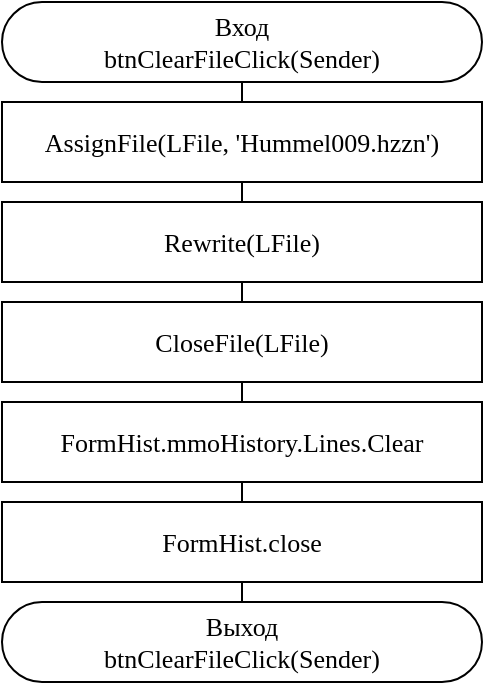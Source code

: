 <mxfile version="17.4.2" type="device" pages="17"><diagram id="T1srlYNLhLKwMxK7I_0T" name="btnClearFileClick"><mxGraphModel dx="1038" dy="660" grid="1" gridSize="10" guides="1" tooltips="1" connect="1" arrows="1" fold="1" page="1" pageScale="1" pageWidth="827" pageHeight="1169" math="0" shadow="0"><root><mxCell id="0"/><mxCell id="1" parent="0"/><mxCell id="08Q-SGQB1Q6NR51yiVhY-1" value="" style="endArrow=none;html=1;rounded=0;entryX=0.5;entryY=1;entryDx=0;entryDy=0;exitX=0.5;exitY=0;exitDx=0;exitDy=0;fontFamily=Times New Roman;fontSize=13;" parent="1" source="08Q-SGQB1Q6NR51yiVhY-8" target="08Q-SGQB1Q6NR51yiVhY-2" edge="1"><mxGeometry width="50" height="50" relative="1" as="geometry"><mxPoint x="410" y="250" as="sourcePoint"/><mxPoint x="410" y="210" as="targetPoint"/></mxGeometry></mxCell><mxCell id="08Q-SGQB1Q6NR51yiVhY-2" value="Вход&lt;br style=&quot;font-size: 13px&quot;&gt;btnClearFileClick(Sender)" style="rounded=1;whiteSpace=wrap;html=1;arcSize=50;fontFamily=Times New Roman;fontSize=13;" parent="1" vertex="1"><mxGeometry x="320" y="40" width="240" height="40" as="geometry"/></mxCell><mxCell id="08Q-SGQB1Q6NR51yiVhY-3" value="AssignFile(LFile, 'Hummel009.hzzn')" style="rounded=0;whiteSpace=wrap;html=1;fontSize=13;fontFamily=Times New Roman;" parent="1" vertex="1"><mxGeometry x="320" y="90" width="240" height="40" as="geometry"/></mxCell><mxCell id="08Q-SGQB1Q6NR51yiVhY-4" value="Rewrite(LFile)" style="rounded=0;whiteSpace=wrap;html=1;fontSize=13;fontFamily=Times New Roman;" parent="1" vertex="1"><mxGeometry x="320" y="140" width="240" height="40" as="geometry"/></mxCell><mxCell id="08Q-SGQB1Q6NR51yiVhY-5" value="CloseFile(LFile)" style="rounded=0;whiteSpace=wrap;html=1;fontSize=13;fontFamily=Times New Roman;" parent="1" vertex="1"><mxGeometry x="320" y="190" width="240" height="40" as="geometry"/></mxCell><mxCell id="08Q-SGQB1Q6NR51yiVhY-6" value="FormHist.mmoHistory.Lines.Clear" style="rounded=0;whiteSpace=wrap;html=1;fontSize=13;fontFamily=Times New Roman;" parent="1" vertex="1"><mxGeometry x="320" y="240" width="240" height="40" as="geometry"/></mxCell><mxCell id="08Q-SGQB1Q6NR51yiVhY-7" value="FormHist.close" style="rounded=0;whiteSpace=wrap;html=1;fontSize=13;fontFamily=Times New Roman;" parent="1" vertex="1"><mxGeometry x="320" y="290" width="240" height="40" as="geometry"/></mxCell><mxCell id="08Q-SGQB1Q6NR51yiVhY-8" value="&lt;span style=&quot;font-size: 13px&quot;&gt;Выход&lt;/span&gt;&lt;br style=&quot;font-size: 13px&quot;&gt;&lt;span style=&quot;font-size: 13px&quot;&gt;btnClearFileClick(Sender)&lt;/span&gt;" style="rounded=1;whiteSpace=wrap;html=1;arcSize=50;fontFamily=Times New Roman;fontSize=13;" parent="1" vertex="1"><mxGeometry x="320" y="340" width="240" height="40" as="geometry"/></mxCell></root></mxGraphModel></diagram><diagram id="gXmycHaEC7OE1dNQvn_h" name="Calculate"><mxGraphModel dx="830" dy="528" grid="1" gridSize="10" guides="1" tooltips="1" connect="1" arrows="1" fold="1" page="1" pageScale="1" pageWidth="827" pageHeight="1169" math="0" shadow="0"><root><mxCell id="0"/><mxCell id="1" parent="0"/><mxCell id="E4tTW0e45OpJD7JZ40eZ-132" value="" style="endArrow=openThin;html=1;fontFamily=Courier New;fontSize=13;endFill=0;exitX=0.5;exitY=1;exitDx=0;exitDy=0;rounded=0;edgeStyle=orthogonalEdgeStyle;" edge="1" parent="1" source="6pBzD-BxWn4os-kSW7jN-2"><mxGeometry width="50" height="50" relative="1" as="geometry"><mxPoint x="300" y="2337" as="sourcePoint"/><mxPoint x="700" y="2240" as="targetPoint"/><Array as="points"><mxPoint x="300" y="2240"/></Array></mxGeometry></mxCell><mxCell id="6pBzD-BxWn4os-kSW7jN-2" value="Вход&lt;br style=&quot;font-size: 13px&quot;&gt;Calculate(FRes)" style="rounded=1;whiteSpace=wrap;html=1;arcSize=50;fontFamily=Times New Roman;fontSize=13;" vertex="1" parent="1"><mxGeometry x="180" y="40" width="240" height="40" as="geometry"/></mxCell><mxCell id="6pBzD-BxWn4os-kSW7jN-3" value="FRes:=&amp;nbsp;GMem.Inp1 + GMem.Inp2" style="rounded=0;whiteSpace=wrap;html=1;fontSize=13;fontFamily=Times New Roman;" vertex="1" parent="1"><mxGeometry x="420" y="130" width="240" height="40" as="geometry"/></mxCell><mxCell id="6pBzD-BxWn4os-kSW7jN-8" value="&lt;span style=&quot;font-size: 13px&quot;&gt;Выход&lt;/span&gt;&lt;br style=&quot;font-size: 13px&quot;&gt;Calculate(FRes)" style="rounded=1;whiteSpace=wrap;html=1;arcSize=50;fontFamily=Times New Roman;fontSize=13;" vertex="1" parent="1"><mxGeometry x="580" y="2260" width="240" height="40" as="geometry"/></mxCell><mxCell id="E4tTW0e45OpJD7JZ40eZ-1" value="GMem.Op" style="rhombus;whiteSpace=wrap;html=1;rounded=0;strokeWidth=1;fontFamily=Times New Roman;fontSize=13;" vertex="1" parent="1"><mxGeometry x="180" y="90" width="240" height="40" as="geometry"/></mxCell><mxCell id="E4tTW0e45OpJD7JZ40eZ-3" value="" style="endArrow=openThin;html=1;fontFamily=Courier New;fontSize=13;endFill=0;exitX=1;exitY=0.5;exitDx=0;exitDy=0;rounded=0;edgeStyle=orthogonalEdgeStyle;" edge="1" parent="1"><mxGeometry width="50" height="50" relative="1" as="geometry"><mxPoint x="300" y="149.66" as="sourcePoint"/><mxPoint x="420" y="149.66" as="targetPoint"/><Array as="points"/></mxGeometry></mxCell><mxCell id="E4tTW0e45OpJD7JZ40eZ-4" value="FRes:=&amp;nbsp;GMem.Inp1 - GMem.Inp2" style="rounded=0;whiteSpace=wrap;html=1;fontSize=13;fontFamily=Times New Roman;" vertex="1" parent="1"><mxGeometry x="420" y="180" width="240" height="40" as="geometry"/></mxCell><mxCell id="E4tTW0e45OpJD7JZ40eZ-5" value="" style="endArrow=openThin;html=1;fontFamily=Courier New;fontSize=13;endFill=0;exitX=1;exitY=0.5;exitDx=0;exitDy=0;rounded=0;edgeStyle=orthogonalEdgeStyle;" edge="1" parent="1"><mxGeometry width="50" height="50" relative="1" as="geometry"><mxPoint x="300" y="199.66" as="sourcePoint"/><mxPoint x="420" y="199.66" as="targetPoint"/><Array as="points"/></mxGeometry></mxCell><mxCell id="E4tTW0e45OpJD7JZ40eZ-6" value="FRes:=&amp;nbsp;GMem.Inp1 * GMem.Inp2" style="rounded=0;whiteSpace=wrap;html=1;fontSize=13;fontFamily=Times New Roman;" vertex="1" parent="1"><mxGeometry x="420" y="230" width="240" height="40" as="geometry"/></mxCell><mxCell id="E4tTW0e45OpJD7JZ40eZ-7" value="" style="endArrow=openThin;html=1;fontFamily=Courier New;fontSize=13;endFill=0;exitX=1;exitY=0.5;exitDx=0;exitDy=0;rounded=0;edgeStyle=orthogonalEdgeStyle;" edge="1" parent="1"><mxGeometry width="50" height="50" relative="1" as="geometry"><mxPoint x="300" y="249.66" as="sourcePoint"/><mxPoint x="420" y="249.66" as="targetPoint"/><Array as="points"/></mxGeometry></mxCell><mxCell id="E4tTW0e45OpJD7JZ40eZ-8" value="FRes:=&amp;nbsp;Arcsin(GMem.Inp1)" style="rounded=0;whiteSpace=wrap;html=1;fontSize=13;fontFamily=Times New Roman;" vertex="1" parent="1"><mxGeometry x="420" y="280" width="240" height="40" as="geometry"/></mxCell><mxCell id="E4tTW0e45OpJD7JZ40eZ-9" value="" style="endArrow=openThin;html=1;fontFamily=Courier New;fontSize=13;endFill=0;exitX=1;exitY=0.5;exitDx=0;exitDy=0;rounded=0;edgeStyle=orthogonalEdgeStyle;" edge="1" parent="1"><mxGeometry width="50" height="50" relative="1" as="geometry"><mxPoint x="300" y="299.66" as="sourcePoint"/><mxPoint x="420" y="299.66" as="targetPoint"/><Array as="points"/></mxGeometry></mxCell><mxCell id="E4tTW0e45OpJD7JZ40eZ-10" value="FRes:=&amp;nbsp;Arccos(GMem.Inp1)" style="rounded=0;whiteSpace=wrap;html=1;fontSize=13;fontFamily=Times New Roman;" vertex="1" parent="1"><mxGeometry x="420" y="330" width="240" height="40" as="geometry"/></mxCell><mxCell id="E4tTW0e45OpJD7JZ40eZ-11" value="" style="endArrow=openThin;html=1;fontFamily=Courier New;fontSize=13;endFill=0;exitX=1;exitY=0.5;exitDx=0;exitDy=0;rounded=0;edgeStyle=orthogonalEdgeStyle;" edge="1" parent="1"><mxGeometry width="50" height="50" relative="1" as="geometry"><mxPoint x="300" y="349.66" as="sourcePoint"/><mxPoint x="420" y="349.66" as="targetPoint"/><Array as="points"/></mxGeometry></mxCell><mxCell id="E4tTW0e45OpJD7JZ40eZ-12" value="FRes:=&amp;nbsp;Arctan(GMem.Inp1)" style="rounded=0;whiteSpace=wrap;html=1;fontSize=13;fontFamily=Times New Roman;" vertex="1" parent="1"><mxGeometry x="420" y="380" width="240" height="40" as="geometry"/></mxCell><mxCell id="E4tTW0e45OpJD7JZ40eZ-13" value="" style="endArrow=openThin;html=1;fontFamily=Courier New;fontSize=13;endFill=0;exitX=1;exitY=0.5;exitDx=0;exitDy=0;rounded=0;edgeStyle=orthogonalEdgeStyle;" edge="1" parent="1"><mxGeometry width="50" height="50" relative="1" as="geometry"><mxPoint x="300" y="399.66" as="sourcePoint"/><mxPoint x="420" y="399.66" as="targetPoint"/><Array as="points"/></mxGeometry></mxCell><mxCell id="E4tTW0e45OpJD7JZ40eZ-14" value="FRes:=&amp;nbsp;Arccot(GMem.Inp1)" style="rounded=0;whiteSpace=wrap;html=1;fontSize=13;fontFamily=Times New Roman;" vertex="1" parent="1"><mxGeometry x="420" y="430" width="240" height="40" as="geometry"/></mxCell><mxCell id="E4tTW0e45OpJD7JZ40eZ-15" value="" style="endArrow=openThin;html=1;fontFamily=Courier New;fontSize=13;endFill=0;exitX=1;exitY=0.5;exitDx=0;exitDy=0;rounded=0;edgeStyle=orthogonalEdgeStyle;" edge="1" parent="1"><mxGeometry width="50" height="50" relative="1" as="geometry"><mxPoint x="300" y="449.66" as="sourcePoint"/><mxPoint x="420" y="449.66" as="targetPoint"/><Array as="points"/></mxGeometry></mxCell><mxCell id="E4tTW0e45OpJD7JZ40eZ-16" value="FRes:=&amp;nbsp;Sin(GMem.Inp1)" style="rounded=0;whiteSpace=wrap;html=1;fontSize=13;fontFamily=Times New Roman;" vertex="1" parent="1"><mxGeometry x="420" y="480" width="240" height="40" as="geometry"/></mxCell><mxCell id="E4tTW0e45OpJD7JZ40eZ-17" value="" style="endArrow=openThin;html=1;fontFamily=Courier New;fontSize=13;endFill=0;exitX=1;exitY=0.5;exitDx=0;exitDy=0;rounded=0;edgeStyle=orthogonalEdgeStyle;" edge="1" parent="1"><mxGeometry width="50" height="50" relative="1" as="geometry"><mxPoint x="300" y="499.66" as="sourcePoint"/><mxPoint x="420" y="499.66" as="targetPoint"/><Array as="points"/></mxGeometry></mxCell><mxCell id="E4tTW0e45OpJD7JZ40eZ-18" value="FRes:=&amp;nbsp;Cos(GMem.Inp1)" style="rounded=0;whiteSpace=wrap;html=1;fontSize=13;fontFamily=Times New Roman;" vertex="1" parent="1"><mxGeometry x="420" y="530" width="240" height="40" as="geometry"/></mxCell><mxCell id="E4tTW0e45OpJD7JZ40eZ-19" value="" style="endArrow=openThin;html=1;fontFamily=Courier New;fontSize=13;endFill=0;exitX=1;exitY=0.5;exitDx=0;exitDy=0;rounded=0;edgeStyle=orthogonalEdgeStyle;" edge="1" parent="1"><mxGeometry width="50" height="50" relative="1" as="geometry"><mxPoint x="300" y="549.66" as="sourcePoint"/><mxPoint x="420" y="549.66" as="targetPoint"/><Array as="points"/></mxGeometry></mxCell><mxCell id="E4tTW0e45OpJD7JZ40eZ-20" value="FRes:=&amp;nbsp;Tan(GMem.Inp1)" style="rounded=0;whiteSpace=wrap;html=1;fontSize=13;fontFamily=Times New Roman;" vertex="1" parent="1"><mxGeometry x="420" y="580" width="240" height="40" as="geometry"/></mxCell><mxCell id="E4tTW0e45OpJD7JZ40eZ-21" value="" style="endArrow=openThin;html=1;fontFamily=Courier New;fontSize=13;endFill=0;exitX=1;exitY=0.5;exitDx=0;exitDy=0;rounded=0;edgeStyle=orthogonalEdgeStyle;" edge="1" parent="1"><mxGeometry width="50" height="50" relative="1" as="geometry"><mxPoint x="300" y="599.66" as="sourcePoint"/><mxPoint x="420" y="599.66" as="targetPoint"/><Array as="points"/></mxGeometry></mxCell><mxCell id="E4tTW0e45OpJD7JZ40eZ-22" value="FRes:=&amp;nbsp;Cotan(GMem.Inp1)" style="rounded=0;whiteSpace=wrap;html=1;fontSize=13;fontFamily=Times New Roman;" vertex="1" parent="1"><mxGeometry x="420" y="630" width="240" height="40" as="geometry"/></mxCell><mxCell id="E4tTW0e45OpJD7JZ40eZ-23" value="" style="endArrow=openThin;html=1;fontFamily=Courier New;fontSize=13;endFill=0;exitX=1;exitY=0.5;exitDx=0;exitDy=0;rounded=0;edgeStyle=orthogonalEdgeStyle;" edge="1" parent="1"><mxGeometry width="50" height="50" relative="1" as="geometry"><mxPoint x="300" y="649.66" as="sourcePoint"/><mxPoint x="420" y="649.66" as="targetPoint"/><Array as="points"/></mxGeometry></mxCell><mxCell id="E4tTW0e45OpJD7JZ40eZ-24" value="FRes:=&amp;nbsp;Sqrt(GMem.Inp1)" style="rounded=0;whiteSpace=wrap;html=1;fontSize=13;fontFamily=Times New Roman;" vertex="1" parent="1"><mxGeometry x="420" y="680" width="240" height="40" as="geometry"/></mxCell><mxCell id="E4tTW0e45OpJD7JZ40eZ-25" value="" style="endArrow=openThin;html=1;fontFamily=Courier New;fontSize=13;endFill=0;exitX=1;exitY=0.5;exitDx=0;exitDy=0;rounded=0;edgeStyle=orthogonalEdgeStyle;" edge="1" parent="1"><mxGeometry width="50" height="50" relative="1" as="geometry"><mxPoint x="300" y="699.66" as="sourcePoint"/><mxPoint x="420" y="699.66" as="targetPoint"/><Array as="points"/></mxGeometry></mxCell><mxCell id="E4tTW0e45OpJD7JZ40eZ-26" value="FRes:=&amp;nbsp;Power(GMem.Inp1, GMem.Inp2)" style="rounded=0;whiteSpace=wrap;html=1;fontSize=13;fontFamily=Times New Roman;" vertex="1" parent="1"><mxGeometry x="420" y="730" width="240" height="40" as="geometry"/></mxCell><mxCell id="E4tTW0e45OpJD7JZ40eZ-27" value="" style="endArrow=openThin;html=1;fontFamily=Courier New;fontSize=13;endFill=0;exitX=1;exitY=0.5;exitDx=0;exitDy=0;rounded=0;edgeStyle=orthogonalEdgeStyle;" edge="1" parent="1"><mxGeometry width="50" height="50" relative="1" as="geometry"><mxPoint x="300" y="749.66" as="sourcePoint"/><mxPoint x="420" y="749.66" as="targetPoint"/><Array as="points"/></mxGeometry></mxCell><mxCell id="E4tTW0e45OpJD7JZ40eZ-28" value="FRes:=&amp;nbsp;GFact1[Trunc(GMem.Inp1)]" style="rounded=0;whiteSpace=wrap;html=1;fontSize=13;fontFamily=Times New Roman;" vertex="1" parent="1"><mxGeometry x="420" y="780" width="240" height="40" as="geometry"/></mxCell><mxCell id="E4tTW0e45OpJD7JZ40eZ-29" value="" style="endArrow=openThin;html=1;fontFamily=Courier New;fontSize=13;endFill=0;exitX=1;exitY=0.5;exitDx=0;exitDy=0;rounded=0;edgeStyle=orthogonalEdgeStyle;" edge="1" parent="1"><mxGeometry width="50" height="50" relative="1" as="geometry"><mxPoint x="300" y="799.66" as="sourcePoint"/><mxPoint x="420" y="799.66" as="targetPoint"/><Array as="points"/></mxGeometry></mxCell><mxCell id="E4tTW0e45OpJD7JZ40eZ-30" value="FRes:=&amp;nbsp;GMem.Inp1 / GMem.Inp2" style="rounded=0;whiteSpace=wrap;html=1;fontSize=13;fontFamily=Times New Roman;" vertex="1" parent="1"><mxGeometry x="420" y="830" width="240" height="40" as="geometry"/></mxCell><mxCell id="E4tTW0e45OpJD7JZ40eZ-31" value="" style="endArrow=openThin;html=1;fontFamily=Courier New;fontSize=13;endFill=0;exitX=1;exitY=0.5;exitDx=0;exitDy=0;rounded=0;edgeStyle=orthogonalEdgeStyle;" edge="1" parent="1"><mxGeometry width="50" height="50" relative="1" as="geometry"><mxPoint x="300" y="849.66" as="sourcePoint"/><mxPoint x="420" y="849.66" as="targetPoint"/><Array as="points"/></mxGeometry></mxCell><mxCell id="E4tTW0e45OpJD7JZ40eZ-32" value="FRes:=&amp;nbsp;GMem.Inp2 * GMem.Inp1 / 100" style="rounded=0;whiteSpace=wrap;html=1;fontSize=13;fontFamily=Times New Roman;" vertex="1" parent="1"><mxGeometry x="420" y="880" width="240" height="40" as="geometry"/></mxCell><mxCell id="E4tTW0e45OpJD7JZ40eZ-33" value="" style="endArrow=openThin;html=1;fontFamily=Courier New;fontSize=13;endFill=0;exitX=1;exitY=0.5;exitDx=0;exitDy=0;rounded=0;edgeStyle=orthogonalEdgeStyle;" edge="1" parent="1"><mxGeometry width="50" height="50" relative="1" as="geometry"><mxPoint x="300" y="899.66" as="sourcePoint"/><mxPoint x="420" y="899.66" as="targetPoint"/><Array as="points"/></mxGeometry></mxCell><mxCell id="E4tTW0e45OpJD7JZ40eZ-34" value="FRes:=&amp;nbsp;Power(GMem.Inp1, 2)" style="rounded=0;whiteSpace=wrap;html=1;fontSize=13;fontFamily=Times New Roman;" vertex="1" parent="1"><mxGeometry x="420" y="930" width="240" height="40" as="geometry"/></mxCell><mxCell id="E4tTW0e45OpJD7JZ40eZ-35" value="" style="endArrow=openThin;html=1;fontFamily=Courier New;fontSize=13;endFill=0;exitX=1;exitY=0.5;exitDx=0;exitDy=0;rounded=0;edgeStyle=orthogonalEdgeStyle;" edge="1" parent="1"><mxGeometry width="50" height="50" relative="1" as="geometry"><mxPoint x="300" y="949.66" as="sourcePoint"/><mxPoint x="420" y="949.66" as="targetPoint"/><Array as="points"/></mxGeometry></mxCell><mxCell id="E4tTW0e45OpJD7JZ40eZ-36" value="FRes:=&amp;nbsp;Power(GMem.Inp1, 3)" style="rounded=0;whiteSpace=wrap;html=1;fontSize=13;fontFamily=Times New Roman;" vertex="1" parent="1"><mxGeometry x="420" y="980" width="240" height="40" as="geometry"/></mxCell><mxCell id="E4tTW0e45OpJD7JZ40eZ-37" value="" style="endArrow=openThin;html=1;fontFamily=Courier New;fontSize=13;endFill=0;exitX=1;exitY=0.5;exitDx=0;exitDy=0;rounded=0;edgeStyle=orthogonalEdgeStyle;" edge="1" parent="1"><mxGeometry width="50" height="50" relative="1" as="geometry"><mxPoint x="300" y="999.66" as="sourcePoint"/><mxPoint x="420" y="999.66" as="targetPoint"/><Array as="points"/></mxGeometry></mxCell><mxCell id="E4tTW0e45OpJD7JZ40eZ-42" value="FRes:=&amp;nbsp;Log10(GMem.Inp1)" style="rounded=0;whiteSpace=wrap;html=1;fontSize=13;fontFamily=Times New Roman;" vertex="1" parent="1"><mxGeometry x="420" y="1030" width="240" height="40" as="geometry"/></mxCell><mxCell id="E4tTW0e45OpJD7JZ40eZ-43" value="" style="endArrow=openThin;html=1;fontFamily=Courier New;fontSize=13;endFill=0;exitX=1;exitY=0.5;exitDx=0;exitDy=0;rounded=0;edgeStyle=orthogonalEdgeStyle;" edge="1" parent="1"><mxGeometry width="50" height="50" relative="1" as="geometry"><mxPoint x="300" y="1049.66" as="sourcePoint"/><mxPoint x="420" y="1049.66" as="targetPoint"/><Array as="points"/></mxGeometry></mxCell><mxCell id="E4tTW0e45OpJD7JZ40eZ-44" value="FRes:=&amp;nbsp;Ln(GMem.Inp1)" style="rounded=0;whiteSpace=wrap;html=1;fontSize=13;fontFamily=Times New Roman;" vertex="1" parent="1"><mxGeometry x="420" y="1081" width="240" height="40" as="geometry"/></mxCell><mxCell id="E4tTW0e45OpJD7JZ40eZ-45" value="" style="endArrow=openThin;html=1;fontFamily=Courier New;fontSize=13;endFill=0;exitX=1;exitY=0.5;exitDx=0;exitDy=0;rounded=0;edgeStyle=orthogonalEdgeStyle;" edge="1" parent="1"><mxGeometry width="50" height="50" relative="1" as="geometry"><mxPoint x="300" y="1100.66" as="sourcePoint"/><mxPoint x="420" y="1100.66" as="targetPoint"/><Array as="points"/></mxGeometry></mxCell><mxCell id="E4tTW0e45OpJD7JZ40eZ-46" value="FRes:=&amp;nbsp;(Power(E, GMem.Inp1) + Power(E, (-1) * GMem.Inp1)) / 2" style="rounded=0;whiteSpace=wrap;html=1;fontSize=13;fontFamily=Times New Roman;" vertex="1" parent="1"><mxGeometry x="420" y="1131" width="240" height="40" as="geometry"/></mxCell><mxCell id="E4tTW0e45OpJD7JZ40eZ-47" value="" style="endArrow=openThin;html=1;fontFamily=Courier New;fontSize=13;endFill=0;exitX=1;exitY=0.5;exitDx=0;exitDy=0;rounded=0;edgeStyle=orthogonalEdgeStyle;" edge="1" parent="1"><mxGeometry width="50" height="50" relative="1" as="geometry"><mxPoint x="300" y="1150.66" as="sourcePoint"/><mxPoint x="420" y="1150.66" as="targetPoint"/><Array as="points"/></mxGeometry></mxCell><mxCell id="E4tTW0e45OpJD7JZ40eZ-48" value="FRes:=&amp;nbsp;(Power(E, GMem.Inp1) - Power(E, (-1) * GMem.Inp1)) / 2" style="rounded=0;whiteSpace=wrap;html=1;fontSize=13;fontFamily=Times New Roman;" vertex="1" parent="1"><mxGeometry x="420" y="1181" width="240" height="40" as="geometry"/></mxCell><mxCell id="E4tTW0e45OpJD7JZ40eZ-49" value="" style="endArrow=openThin;html=1;fontFamily=Courier New;fontSize=13;endFill=0;exitX=1;exitY=0.5;exitDx=0;exitDy=0;rounded=0;edgeStyle=orthogonalEdgeStyle;" edge="1" parent="1"><mxGeometry width="50" height="50" relative="1" as="geometry"><mxPoint x="300" y="1200.66" as="sourcePoint"/><mxPoint x="420" y="1200.66" as="targetPoint"/><Array as="points"/></mxGeometry></mxCell><mxCell id="E4tTW0e45OpJD7JZ40eZ-54" value="FRes:=&amp;nbsp;Power(10, GMem.Inp1)" style="rounded=0;whiteSpace=wrap;html=1;fontSize=13;fontFamily=Times New Roman;" vertex="1" parent="1"><mxGeometry x="420" y="1230" width="240" height="40" as="geometry"/></mxCell><mxCell id="E4tTW0e45OpJD7JZ40eZ-55" value="" style="endArrow=openThin;html=1;fontFamily=Courier New;fontSize=13;endFill=0;exitX=1;exitY=0.5;exitDx=0;exitDy=0;rounded=0;edgeStyle=orthogonalEdgeStyle;" edge="1" parent="1"><mxGeometry width="50" height="50" relative="1" as="geometry"><mxPoint x="300" y="1249.66" as="sourcePoint"/><mxPoint x="420" y="1249.66" as="targetPoint"/><Array as="points"/></mxGeometry></mxCell><mxCell id="E4tTW0e45OpJD7JZ40eZ-56" value="FRes:=&amp;nbsp;1 / GMem.Inp1" style="rounded=0;whiteSpace=wrap;html=1;fontSize=13;fontFamily=Times New Roman;" vertex="1" parent="1"><mxGeometry x="420" y="1280" width="240" height="40" as="geometry"/></mxCell><mxCell id="E4tTW0e45OpJD7JZ40eZ-57" value="" style="endArrow=openThin;html=1;fontFamily=Courier New;fontSize=13;endFill=0;exitX=1;exitY=0.5;exitDx=0;exitDy=0;rounded=0;edgeStyle=orthogonalEdgeStyle;" edge="1" parent="1"><mxGeometry width="50" height="50" relative="1" as="geometry"><mxPoint x="300" y="1299.66" as="sourcePoint"/><mxPoint x="420" y="1299.66" as="targetPoint"/><Array as="points"/></mxGeometry></mxCell><mxCell id="E4tTW0e45OpJD7JZ40eZ-58" value="FRes:=&amp;nbsp;GFact2[Trunc(GMem.Inp1)]" style="rounded=0;whiteSpace=wrap;html=1;fontSize=13;fontFamily=Times New Roman;" vertex="1" parent="1"><mxGeometry x="420" y="1330" width="240" height="40" as="geometry"/></mxCell><mxCell id="E4tTW0e45OpJD7JZ40eZ-59" value="" style="endArrow=openThin;html=1;fontFamily=Courier New;fontSize=13;endFill=0;exitX=1;exitY=0.5;exitDx=0;exitDy=0;rounded=0;edgeStyle=orthogonalEdgeStyle;" edge="1" parent="1"><mxGeometry width="50" height="50" relative="1" as="geometry"><mxPoint x="300" y="1349.66" as="sourcePoint"/><mxPoint x="420" y="1349.66" as="targetPoint"/><Array as="points"/></mxGeometry></mxCell><mxCell id="E4tTW0e45OpJD7JZ40eZ-60" value="FRes:=&amp;nbsp;Power(2, GMem.Inp1)" style="rounded=0;whiteSpace=wrap;html=1;fontSize=13;fontFamily=Times New Roman;" vertex="1" parent="1"><mxGeometry x="420" y="1380" width="240" height="40" as="geometry"/></mxCell><mxCell id="E4tTW0e45OpJD7JZ40eZ-61" value="" style="endArrow=openThin;html=1;fontFamily=Courier New;fontSize=13;endFill=0;exitX=1;exitY=0.5;exitDx=0;exitDy=0;rounded=0;edgeStyle=orthogonalEdgeStyle;" edge="1" parent="1"><mxGeometry width="50" height="50" relative="1" as="geometry"><mxPoint x="300" y="1399.66" as="sourcePoint"/><mxPoint x="420" y="1399.66" as="targetPoint"/><Array as="points"/></mxGeometry></mxCell><mxCell id="E4tTW0e45OpJD7JZ40eZ-62" value="FRes:=&amp;nbsp;Power(E, GMem.Inp1)" style="rounded=0;whiteSpace=wrap;html=1;fontSize=13;fontFamily=Times New Roman;" vertex="1" parent="1"><mxGeometry x="420" y="1430" width="240" height="40" as="geometry"/></mxCell><mxCell id="E4tTW0e45OpJD7JZ40eZ-63" value="" style="endArrow=openThin;html=1;fontFamily=Courier New;fontSize=13;endFill=0;exitX=1;exitY=0.5;exitDx=0;exitDy=0;rounded=0;edgeStyle=orthogonalEdgeStyle;" edge="1" parent="1"><mxGeometry width="50" height="50" relative="1" as="geometry"><mxPoint x="300" y="1449.66" as="sourcePoint"/><mxPoint x="420" y="1449.66" as="targetPoint"/><Array as="points"/></mxGeometry></mxCell><mxCell id="E4tTW0e45OpJD7JZ40eZ-64" value="FRes:=&amp;nbsp;1 / Cos(GMem.Inp1)" style="rounded=0;whiteSpace=wrap;html=1;fontSize=13;fontFamily=Times New Roman;" vertex="1" parent="1"><mxGeometry x="420" y="1480" width="240" height="40" as="geometry"/></mxCell><mxCell id="E4tTW0e45OpJD7JZ40eZ-65" value="" style="endArrow=openThin;html=1;fontFamily=Courier New;fontSize=13;endFill=0;exitX=1;exitY=0.5;exitDx=0;exitDy=0;rounded=0;edgeStyle=orthogonalEdgeStyle;" edge="1" parent="1"><mxGeometry width="50" height="50" relative="1" as="geometry"><mxPoint x="300" y="1499.66" as="sourcePoint"/><mxPoint x="420" y="1499.66" as="targetPoint"/><Array as="points"/></mxGeometry></mxCell><mxCell id="E4tTW0e45OpJD7JZ40eZ-66" value="FRes:=&amp;nbsp;1 / Sin(GMem.Inp1)" style="rounded=0;whiteSpace=wrap;html=1;fontSize=13;fontFamily=Times New Roman;" vertex="1" parent="1"><mxGeometry x="420" y="1530" width="240" height="40" as="geometry"/></mxCell><mxCell id="E4tTW0e45OpJD7JZ40eZ-67" value="" style="endArrow=openThin;html=1;fontFamily=Courier New;fontSize=13;endFill=0;exitX=1;exitY=0.5;exitDx=0;exitDy=0;rounded=0;edgeStyle=orthogonalEdgeStyle;" edge="1" parent="1"><mxGeometry width="50" height="50" relative="1" as="geometry"><mxPoint x="300" y="1549.66" as="sourcePoint"/><mxPoint x="420" y="1549.66" as="targetPoint"/><Array as="points"/></mxGeometry></mxCell><mxCell id="E4tTW0e45OpJD7JZ40eZ-68" value="FRes:=&amp;nbsp;1 / Arccos(1 / GMem.Inp1)" style="rounded=0;whiteSpace=wrap;html=1;fontSize=13;fontFamily=Times New Roman;" vertex="1" parent="1"><mxGeometry x="420" y="1580" width="240" height="40" as="geometry"/></mxCell><mxCell id="E4tTW0e45OpJD7JZ40eZ-69" value="" style="endArrow=openThin;html=1;fontFamily=Courier New;fontSize=13;endFill=0;exitX=1;exitY=0.5;exitDx=0;exitDy=0;rounded=0;edgeStyle=orthogonalEdgeStyle;" edge="1" parent="1"><mxGeometry width="50" height="50" relative="1" as="geometry"><mxPoint x="300" y="1599.66" as="sourcePoint"/><mxPoint x="420" y="1599.66" as="targetPoint"/><Array as="points"/></mxGeometry></mxCell><mxCell id="E4tTW0e45OpJD7JZ40eZ-70" value="FRes:=&amp;nbsp;1 / Arcsin(1 / GMem.Inp1)" style="rounded=0;whiteSpace=wrap;html=1;fontSize=13;fontFamily=Times New Roman;" vertex="1" parent="1"><mxGeometry x="420" y="1630" width="240" height="40" as="geometry"/></mxCell><mxCell id="E4tTW0e45OpJD7JZ40eZ-71" value="" style="endArrow=openThin;html=1;fontFamily=Courier New;fontSize=13;endFill=0;exitX=1;exitY=0.5;exitDx=0;exitDy=0;rounded=0;edgeStyle=orthogonalEdgeStyle;" edge="1" parent="1"><mxGeometry width="50" height="50" relative="1" as="geometry"><mxPoint x="300" y="1649.66" as="sourcePoint"/><mxPoint x="420" y="1649.66" as="targetPoint"/><Array as="points"/></mxGeometry></mxCell><mxCell id="E4tTW0e45OpJD7JZ40eZ-72" value="FRes:=&amp;nbsp;1 / ((Power(E, GMem.Inp1) + Power(E, (-1) * GMem.Inp1)) / 2)" style="rounded=0;whiteSpace=wrap;html=1;fontSize=13;fontFamily=Times New Roman;" vertex="1" parent="1"><mxGeometry x="420" y="1680" width="240" height="40" as="geometry"/></mxCell><mxCell id="E4tTW0e45OpJD7JZ40eZ-73" value="" style="endArrow=openThin;html=1;fontFamily=Courier New;fontSize=13;endFill=0;exitX=1;exitY=0.5;exitDx=0;exitDy=0;rounded=0;edgeStyle=orthogonalEdgeStyle;" edge="1" parent="1"><mxGeometry width="50" height="50" relative="1" as="geometry"><mxPoint x="300" y="1699.66" as="sourcePoint"/><mxPoint x="420" y="1699.66" as="targetPoint"/><Array as="points"/></mxGeometry></mxCell><mxCell id="E4tTW0e45OpJD7JZ40eZ-74" value="FRes:=&amp;nbsp;1 / ((Power(E, GMem.Inp1) - Power(E, (-1) * GMem.Inp1)) / 2)" style="rounded=0;whiteSpace=wrap;html=1;fontSize=13;fontFamily=Times New Roman;" vertex="1" parent="1"><mxGeometry x="420" y="1730" width="240" height="40" as="geometry"/></mxCell><mxCell id="E4tTW0e45OpJD7JZ40eZ-75" value="" style="endArrow=openThin;html=1;fontFamily=Courier New;fontSize=13;endFill=0;exitX=1;exitY=0.5;exitDx=0;exitDy=0;rounded=0;edgeStyle=orthogonalEdgeStyle;" edge="1" parent="1"><mxGeometry width="50" height="50" relative="1" as="geometry"><mxPoint x="300" y="1749.66" as="sourcePoint"/><mxPoint x="420" y="1749.66" as="targetPoint"/><Array as="points"/></mxGeometry></mxCell><mxCell id="E4tTW0e45OpJD7JZ40eZ-76" value="FRes:=&amp;nbsp;1 - Cos(GMem.Inp1)" style="rounded=0;whiteSpace=wrap;html=1;fontSize=13;fontFamily=Times New Roman;" vertex="1" parent="1"><mxGeometry x="420" y="1780" width="240" height="40" as="geometry"/></mxCell><mxCell id="E4tTW0e45OpJD7JZ40eZ-77" value="" style="endArrow=openThin;html=1;fontFamily=Courier New;fontSize=13;endFill=0;exitX=1;exitY=0.5;exitDx=0;exitDy=0;rounded=0;edgeStyle=orthogonalEdgeStyle;" edge="1" parent="1"><mxGeometry width="50" height="50" relative="1" as="geometry"><mxPoint x="300" y="1799.66" as="sourcePoint"/><mxPoint x="420" y="1799.66" as="targetPoint"/><Array as="points"/></mxGeometry></mxCell><mxCell id="E4tTW0e45OpJD7JZ40eZ-78" value="FRes:=&amp;nbsp;1 - Sin(GMem.Inp1)" style="rounded=0;whiteSpace=wrap;html=1;fontSize=13;fontFamily=Times New Roman;" vertex="1" parent="1"><mxGeometry x="420" y="1830" width="240" height="40" as="geometry"/></mxCell><mxCell id="E4tTW0e45OpJD7JZ40eZ-79" value="" style="endArrow=openThin;html=1;fontFamily=Courier New;fontSize=13;endFill=0;exitX=1;exitY=0.5;exitDx=0;exitDy=0;rounded=0;edgeStyle=orthogonalEdgeStyle;" edge="1" parent="1"><mxGeometry width="50" height="50" relative="1" as="geometry"><mxPoint x="300" y="1849.66" as="sourcePoint"/><mxPoint x="420" y="1849.66" as="targetPoint"/><Array as="points"/></mxGeometry></mxCell><mxCell id="E4tTW0e45OpJD7JZ40eZ-80" value="FRes:=&amp;nbsp;(1 - Cos(GMem.Inp1)) / 2" style="rounded=0;whiteSpace=wrap;html=1;fontSize=13;fontFamily=Times New Roman;" vertex="1" parent="1"><mxGeometry x="420" y="1880" width="240" height="40" as="geometry"/></mxCell><mxCell id="E4tTW0e45OpJD7JZ40eZ-81" value="" style="endArrow=openThin;html=1;fontFamily=Courier New;fontSize=13;endFill=0;exitX=1;exitY=0.5;exitDx=0;exitDy=0;rounded=0;edgeStyle=orthogonalEdgeStyle;" edge="1" parent="1"><mxGeometry width="50" height="50" relative="1" as="geometry"><mxPoint x="300" y="1899.66" as="sourcePoint"/><mxPoint x="420" y="1899.66" as="targetPoint"/><Array as="points"/></mxGeometry></mxCell><mxCell id="E4tTW0e45OpJD7JZ40eZ-82" value="FRes:=&amp;nbsp;(1 - Sin(GMem.Inp1)) / 2" style="rounded=0;whiteSpace=wrap;html=1;fontSize=13;fontFamily=Times New Roman;" vertex="1" parent="1"><mxGeometry x="420" y="1930" width="240" height="40" as="geometry"/></mxCell><mxCell id="E4tTW0e45OpJD7JZ40eZ-83" value="" style="endArrow=openThin;html=1;fontFamily=Courier New;fontSize=13;endFill=0;exitX=1;exitY=0.5;exitDx=0;exitDy=0;rounded=0;edgeStyle=orthogonalEdgeStyle;" edge="1" parent="1"><mxGeometry width="50" height="50" relative="1" as="geometry"><mxPoint x="300" y="1949.66" as="sourcePoint"/><mxPoint x="420" y="1949.66" as="targetPoint"/><Array as="points"/></mxGeometry></mxCell><mxCell id="E4tTW0e45OpJD7JZ40eZ-84" value="FRes:=&amp;nbsp;(1 / Cos(GMem.Inp1)) - 1" style="rounded=0;whiteSpace=wrap;html=1;fontSize=13;fontFamily=Times New Roman;" vertex="1" parent="1"><mxGeometry x="420" y="1980" width="240" height="40" as="geometry"/></mxCell><mxCell id="E4tTW0e45OpJD7JZ40eZ-85" value="" style="endArrow=openThin;html=1;fontFamily=Courier New;fontSize=13;endFill=0;exitX=1;exitY=0.5;exitDx=0;exitDy=0;rounded=0;edgeStyle=orthogonalEdgeStyle;" edge="1" parent="1"><mxGeometry width="50" height="50" relative="1" as="geometry"><mxPoint x="300" y="1999.66" as="sourcePoint"/><mxPoint x="420" y="1999.66" as="targetPoint"/><Array as="points"/></mxGeometry></mxCell><mxCell id="E4tTW0e45OpJD7JZ40eZ-86" value="FRes:=&amp;nbsp;(1 / Sin(GMem.Inp1)) - 1" style="rounded=0;whiteSpace=wrap;html=1;fontSize=13;fontFamily=Times New Roman;" vertex="1" parent="1"><mxGeometry x="420" y="2030" width="240" height="40" as="geometry"/></mxCell><mxCell id="E4tTW0e45OpJD7JZ40eZ-87" value="" style="endArrow=openThin;html=1;fontFamily=Courier New;fontSize=13;endFill=0;exitX=1;exitY=0.5;exitDx=0;exitDy=0;rounded=0;edgeStyle=orthogonalEdgeStyle;" edge="1" parent="1"><mxGeometry width="50" height="50" relative="1" as="geometry"><mxPoint x="300" y="2049.66" as="sourcePoint"/><mxPoint x="420" y="2049.66" as="targetPoint"/><Array as="points"/></mxGeometry></mxCell><mxCell id="E4tTW0e45OpJD7JZ40eZ-88" value="EPLUS" style="text;html=1;strokeColor=none;fillColor=none;align=left;verticalAlign=middle;whiteSpace=wrap;rounded=0;fontFamily=Times New Roman;fontSize=13;" vertex="1" parent="1"><mxGeometry x="310" y="130" width="100" height="20" as="geometry"/></mxCell><mxCell id="E4tTW0e45OpJD7JZ40eZ-89" value="EMINUS" style="text;html=1;strokeColor=none;fillColor=none;align=left;verticalAlign=middle;whiteSpace=wrap;rounded=0;fontFamily=Times New Roman;fontSize=13;" vertex="1" parent="1"><mxGeometry x="310" y="180" width="100" height="20" as="geometry"/></mxCell><mxCell id="E4tTW0e45OpJD7JZ40eZ-91" value="EMULTIPLE" style="text;html=1;strokeColor=none;fillColor=none;align=left;verticalAlign=middle;whiteSpace=wrap;rounded=0;fontFamily=Times New Roman;fontSize=13;" vertex="1" parent="1"><mxGeometry x="310" y="230" width="100" height="20" as="geometry"/></mxCell><mxCell id="E4tTW0e45OpJD7JZ40eZ-92" value="EARCSIN" style="text;html=1;strokeColor=none;fillColor=none;align=left;verticalAlign=middle;whiteSpace=wrap;rounded=0;fontFamily=Times New Roman;fontSize=13;" vertex="1" parent="1"><mxGeometry x="310" y="280" width="100" height="20" as="geometry"/></mxCell><mxCell id="E4tTW0e45OpJD7JZ40eZ-93" value="EARCCOS" style="text;html=1;strokeColor=none;fillColor=none;align=left;verticalAlign=middle;whiteSpace=wrap;rounded=0;fontFamily=Times New Roman;fontSize=13;" vertex="1" parent="1"><mxGeometry x="310" y="330" width="100" height="20" as="geometry"/></mxCell><mxCell id="E4tTW0e45OpJD7JZ40eZ-94" value="EARCTG" style="text;html=1;strokeColor=none;fillColor=none;align=left;verticalAlign=middle;whiteSpace=wrap;rounded=0;fontFamily=Times New Roman;fontSize=13;" vertex="1" parent="1"><mxGeometry x="310" y="380" width="100" height="20" as="geometry"/></mxCell><mxCell id="E4tTW0e45OpJD7JZ40eZ-95" value="EARCCTG" style="text;html=1;strokeColor=none;fillColor=none;align=left;verticalAlign=middle;whiteSpace=wrap;rounded=0;fontFamily=Times New Roman;fontSize=13;" vertex="1" parent="1"><mxGeometry x="310" y="430" width="100" height="20" as="geometry"/></mxCell><mxCell id="E4tTW0e45OpJD7JZ40eZ-96" value="ESIN" style="text;html=1;strokeColor=none;fillColor=none;align=left;verticalAlign=middle;whiteSpace=wrap;rounded=0;fontFamily=Times New Roman;fontSize=13;" vertex="1" parent="1"><mxGeometry x="310" y="480" width="100" height="20" as="geometry"/></mxCell><mxCell id="E4tTW0e45OpJD7JZ40eZ-97" value="ECOS" style="text;html=1;strokeColor=none;fillColor=none;align=left;verticalAlign=middle;whiteSpace=wrap;rounded=0;fontFamily=Times New Roman;fontSize=13;" vertex="1" parent="1"><mxGeometry x="310" y="530" width="100" height="20" as="geometry"/></mxCell><mxCell id="E4tTW0e45OpJD7JZ40eZ-98" value="ETG" style="text;html=1;strokeColor=none;fillColor=none;align=left;verticalAlign=middle;whiteSpace=wrap;rounded=0;fontFamily=Times New Roman;fontSize=13;" vertex="1" parent="1"><mxGeometry x="310" y="580" width="100" height="20" as="geometry"/></mxCell><mxCell id="E4tTW0e45OpJD7JZ40eZ-99" value="ECTG" style="text;html=1;strokeColor=none;fillColor=none;align=left;verticalAlign=middle;whiteSpace=wrap;rounded=0;fontFamily=Times New Roman;fontSize=13;" vertex="1" parent="1"><mxGeometry x="310" y="630" width="100" height="20" as="geometry"/></mxCell><mxCell id="E4tTW0e45OpJD7JZ40eZ-100" value="ESQRT" style="text;html=1;strokeColor=none;fillColor=none;align=left;verticalAlign=middle;whiteSpace=wrap;rounded=0;fontFamily=Times New Roman;fontSize=13;" vertex="1" parent="1"><mxGeometry x="310" y="680" width="100" height="20" as="geometry"/></mxCell><mxCell id="E4tTW0e45OpJD7JZ40eZ-101" value="EPOWER" style="text;html=1;strokeColor=none;fillColor=none;align=left;verticalAlign=middle;whiteSpace=wrap;rounded=0;fontFamily=Times New Roman;fontSize=13;" vertex="1" parent="1"><mxGeometry x="310" y="730" width="100" height="20" as="geometry"/></mxCell><mxCell id="E4tTW0e45OpJD7JZ40eZ-102" value="EFACTORIAL" style="text;html=1;strokeColor=none;fillColor=none;align=left;verticalAlign=middle;whiteSpace=wrap;rounded=0;fontFamily=Times New Roman;fontSize=13;" vertex="1" parent="1"><mxGeometry x="310" y="780" width="100" height="20" as="geometry"/></mxCell><mxCell id="E4tTW0e45OpJD7JZ40eZ-103" value="EDIVIDE" style="text;html=1;strokeColor=none;fillColor=none;align=left;verticalAlign=middle;whiteSpace=wrap;rounded=0;fontFamily=Times New Roman;fontSize=13;" vertex="1" parent="1"><mxGeometry x="310" y="830" width="100" height="20" as="geometry"/></mxCell><mxCell id="E4tTW0e45OpJD7JZ40eZ-104" value="EPERCENT" style="text;html=1;strokeColor=none;fillColor=none;align=left;verticalAlign=middle;whiteSpace=wrap;rounded=0;fontFamily=Times New Roman;fontSize=13;" vertex="1" parent="1"><mxGeometry x="310" y="880" width="100" height="20" as="geometry"/></mxCell><mxCell id="E4tTW0e45OpJD7JZ40eZ-105" value="ESQUARE" style="text;html=1;strokeColor=none;fillColor=none;align=left;verticalAlign=middle;whiteSpace=wrap;rounded=0;fontFamily=Times New Roman;fontSize=13;" vertex="1" parent="1"><mxGeometry x="310" y="930" width="100" height="20" as="geometry"/></mxCell><mxCell id="E4tTW0e45OpJD7JZ40eZ-106" value="ECUBE" style="text;html=1;strokeColor=none;fillColor=none;align=left;verticalAlign=middle;whiteSpace=wrap;rounded=0;fontFamily=Times New Roman;fontSize=13;" vertex="1" parent="1"><mxGeometry x="310" y="980" width="100" height="20" as="geometry"/></mxCell><mxCell id="E4tTW0e45OpJD7JZ40eZ-109" value="ELG" style="text;html=1;strokeColor=none;fillColor=none;align=left;verticalAlign=middle;whiteSpace=wrap;rounded=0;fontFamily=Times New Roman;fontSize=13;" vertex="1" parent="1"><mxGeometry x="310" y="1030" width="100" height="20" as="geometry"/></mxCell><mxCell id="E4tTW0e45OpJD7JZ40eZ-110" value="ELN" style="text;html=1;strokeColor=none;fillColor=none;align=left;verticalAlign=middle;whiteSpace=wrap;rounded=0;fontFamily=Times New Roman;fontSize=13;" vertex="1" parent="1"><mxGeometry x="310" y="1081" width="100" height="20" as="geometry"/></mxCell><mxCell id="E4tTW0e45OpJD7JZ40eZ-111" value="ECH" style="text;html=1;strokeColor=none;fillColor=none;align=left;verticalAlign=middle;whiteSpace=wrap;rounded=0;fontFamily=Times New Roman;fontSize=13;" vertex="1" parent="1"><mxGeometry x="310" y="1131" width="100" height="20" as="geometry"/></mxCell><mxCell id="E4tTW0e45OpJD7JZ40eZ-112" value="ESH" style="text;html=1;strokeColor=none;fillColor=none;align=left;verticalAlign=middle;whiteSpace=wrap;rounded=0;fontFamily=Times New Roman;fontSize=13;" vertex="1" parent="1"><mxGeometry x="310" y="1181" width="100" height="20" as="geometry"/></mxCell><mxCell id="E4tTW0e45OpJD7JZ40eZ-115" value="ETEN" style="text;html=1;strokeColor=none;fillColor=none;align=left;verticalAlign=middle;whiteSpace=wrap;rounded=0;fontFamily=Times New Roman;fontSize=13;" vertex="1" parent="1"><mxGeometry x="310" y="1230" width="100" height="20" as="geometry"/></mxCell><mxCell id="E4tTW0e45OpJD7JZ40eZ-116" value="EBACK" style="text;html=1;strokeColor=none;fillColor=none;align=left;verticalAlign=middle;whiteSpace=wrap;rounded=0;fontFamily=Times New Roman;fontSize=13;" vertex="1" parent="1"><mxGeometry x="310" y="1280" width="100" height="20" as="geometry"/></mxCell><mxCell id="E4tTW0e45OpJD7JZ40eZ-117" value="EDFACTORIAL" style="text;html=1;strokeColor=none;fillColor=none;align=left;verticalAlign=middle;whiteSpace=wrap;rounded=0;fontFamily=Times New Roman;fontSize=13;" vertex="1" parent="1"><mxGeometry x="310" y="1330" width="100" height="20" as="geometry"/></mxCell><mxCell id="E4tTW0e45OpJD7JZ40eZ-118" value="ETWO" style="text;html=1;strokeColor=none;fillColor=none;align=left;verticalAlign=middle;whiteSpace=wrap;rounded=0;fontFamily=Times New Roman;fontSize=13;" vertex="1" parent="1"><mxGeometry x="310" y="1380" width="100" height="20" as="geometry"/></mxCell><mxCell id="E4tTW0e45OpJD7JZ40eZ-119" value="EEXP" style="text;html=1;strokeColor=none;fillColor=none;align=left;verticalAlign=middle;whiteSpace=wrap;rounded=0;fontFamily=Times New Roman;fontSize=13;" vertex="1" parent="1"><mxGeometry x="310" y="1430" width="100" height="20" as="geometry"/></mxCell><mxCell id="E4tTW0e45OpJD7JZ40eZ-120" value="ESC" style="text;html=1;strokeColor=none;fillColor=none;align=left;verticalAlign=middle;whiteSpace=wrap;rounded=0;fontFamily=Times New Roman;fontSize=13;" vertex="1" parent="1"><mxGeometry x="310" y="1480" width="100" height="20" as="geometry"/></mxCell><mxCell id="E4tTW0e45OpJD7JZ40eZ-121" value="ECSC" style="text;html=1;strokeColor=none;fillColor=none;align=left;verticalAlign=middle;whiteSpace=wrap;rounded=0;fontFamily=Times New Roman;fontSize=13;" vertex="1" parent="1"><mxGeometry x="310" y="1530" width="100" height="20" as="geometry"/></mxCell><mxCell id="E4tTW0e45OpJD7JZ40eZ-122" value="EARCSC" style="text;html=1;strokeColor=none;fillColor=none;align=left;verticalAlign=middle;whiteSpace=wrap;rounded=0;fontFamily=Times New Roman;fontSize=13;" vertex="1" parent="1"><mxGeometry x="310" y="1580" width="100" height="20" as="geometry"/></mxCell><mxCell id="E4tTW0e45OpJD7JZ40eZ-123" value="EARCCSC" style="text;html=1;strokeColor=none;fillColor=none;align=left;verticalAlign=middle;whiteSpace=wrap;rounded=0;fontFamily=Times New Roman;fontSize=13;" vertex="1" parent="1"><mxGeometry x="310" y="1630" width="100" height="20" as="geometry"/></mxCell><mxCell id="E4tTW0e45OpJD7JZ40eZ-124" value="ESCH" style="text;html=1;strokeColor=none;fillColor=none;align=left;verticalAlign=middle;whiteSpace=wrap;rounded=0;fontFamily=Times New Roman;fontSize=13;" vertex="1" parent="1"><mxGeometry x="310" y="1680" width="100" height="20" as="geometry"/></mxCell><mxCell id="E4tTW0e45OpJD7JZ40eZ-125" value="ECSCH" style="text;html=1;strokeColor=none;fillColor=none;align=left;verticalAlign=middle;whiteSpace=wrap;rounded=0;fontFamily=Times New Roman;fontSize=13;" vertex="1" parent="1"><mxGeometry x="310" y="1730" width="100" height="20" as="geometry"/></mxCell><mxCell id="E4tTW0e45OpJD7JZ40eZ-126" value="EVERSIN" style="text;html=1;strokeColor=none;fillColor=none;align=left;verticalAlign=middle;whiteSpace=wrap;rounded=0;fontFamily=Times New Roman;fontSize=13;" vertex="1" parent="1"><mxGeometry x="310" y="1780" width="100" height="20" as="geometry"/></mxCell><mxCell id="E4tTW0e45OpJD7JZ40eZ-127" value="EVERCOS" style="text;html=1;strokeColor=none;fillColor=none;align=left;verticalAlign=middle;whiteSpace=wrap;rounded=0;fontFamily=Times New Roman;fontSize=13;" vertex="1" parent="1"><mxGeometry x="310" y="1830" width="100" height="20" as="geometry"/></mxCell><mxCell id="E4tTW0e45OpJD7JZ40eZ-128" value="EHAVERSIN" style="text;html=1;strokeColor=none;fillColor=none;align=left;verticalAlign=middle;whiteSpace=wrap;rounded=0;fontFamily=Times New Roman;fontSize=13;" vertex="1" parent="1"><mxGeometry x="310" y="1880" width="100" height="20" as="geometry"/></mxCell><mxCell id="E4tTW0e45OpJD7JZ40eZ-129" value="EHAVERCOS" style="text;html=1;strokeColor=none;fillColor=none;align=left;verticalAlign=middle;whiteSpace=wrap;rounded=0;fontFamily=Times New Roman;fontSize=13;" vertex="1" parent="1"><mxGeometry x="310" y="1930" width="100" height="20" as="geometry"/></mxCell><mxCell id="E4tTW0e45OpJD7JZ40eZ-130" value="EEXSC" style="text;html=1;strokeColor=none;fillColor=none;align=left;verticalAlign=middle;whiteSpace=wrap;rounded=0;fontFamily=Times New Roman;fontSize=13;" vertex="1" parent="1"><mxGeometry x="310" y="1980" width="100" height="20" as="geometry"/></mxCell><mxCell id="E4tTW0e45OpJD7JZ40eZ-131" value="EEXCSC" style="text;html=1;strokeColor=none;fillColor=none;align=left;verticalAlign=middle;whiteSpace=wrap;rounded=0;fontFamily=Times New Roman;fontSize=13;" vertex="1" parent="1"><mxGeometry x="310" y="2030" width="100" height="20" as="geometry"/></mxCell><mxCell id="E4tTW0e45OpJD7JZ40eZ-133" value="ENULL" style="text;html=1;strokeColor=none;fillColor=none;align=left;verticalAlign=middle;whiteSpace=wrap;rounded=0;fontFamily=Times New Roman;fontSize=13;" vertex="1" parent="1"><mxGeometry x="310" y="2220" width="100" height="20" as="geometry"/></mxCell><mxCell id="E4tTW0e45OpJD7JZ40eZ-134" value="" style="endArrow=openThin;html=1;fontFamily=Courier New;fontSize=13;endFill=0;exitX=1;exitY=0.5;exitDx=0;exitDy=0;rounded=0;edgeStyle=orthogonalEdgeStyle;entryX=0.5;entryY=0;entryDx=0;entryDy=0;" edge="1" parent="1" target="6pBzD-BxWn4os-kSW7jN-8"><mxGeometry width="50" height="50" relative="1" as="geometry"><mxPoint x="660" y="150" as="sourcePoint"/><mxPoint x="700" y="2250.696" as="targetPoint"/><Array as="points"><mxPoint x="700" y="150"/></Array></mxGeometry></mxCell><mxCell id="E4tTW0e45OpJD7JZ40eZ-135" value="" style="endArrow=openThin;html=1;fontFamily=Courier New;fontSize=13;endFill=0;exitX=1;exitY=0.5;exitDx=0;exitDy=0;rounded=0;edgeStyle=orthogonalEdgeStyle;" edge="1" parent="1"><mxGeometry width="50" height="50" relative="1" as="geometry"><mxPoint x="660" y="199.58" as="sourcePoint"/><mxPoint x="700" y="199.58" as="targetPoint"/><Array as="points"/></mxGeometry></mxCell><mxCell id="E4tTW0e45OpJD7JZ40eZ-136" value="" style="endArrow=openThin;html=1;fontFamily=Courier New;fontSize=13;endFill=0;exitX=1;exitY=0.5;exitDx=0;exitDy=0;rounded=0;edgeStyle=orthogonalEdgeStyle;" edge="1" parent="1"><mxGeometry width="50" height="50" relative="1" as="geometry"><mxPoint x="660" y="250" as="sourcePoint"/><mxPoint x="700" y="250" as="targetPoint"/><Array as="points"/></mxGeometry></mxCell><mxCell id="E4tTW0e45OpJD7JZ40eZ-137" value="" style="endArrow=openThin;html=1;fontFamily=Courier New;fontSize=13;endFill=0;exitX=1;exitY=0.5;exitDx=0;exitDy=0;rounded=0;edgeStyle=orthogonalEdgeStyle;" edge="1" parent="1"><mxGeometry width="50" height="50" relative="1" as="geometry"><mxPoint x="660" y="299.58" as="sourcePoint"/><mxPoint x="700" y="299.58" as="targetPoint"/><Array as="points"/></mxGeometry></mxCell><mxCell id="E4tTW0e45OpJD7JZ40eZ-138" value="" style="endArrow=openThin;html=1;fontFamily=Courier New;fontSize=13;endFill=0;exitX=1;exitY=0.5;exitDx=0;exitDy=0;rounded=0;edgeStyle=orthogonalEdgeStyle;" edge="1" parent="1"><mxGeometry width="50" height="50" relative="1" as="geometry"><mxPoint x="660" y="350" as="sourcePoint"/><mxPoint x="700" y="350" as="targetPoint"/><Array as="points"/></mxGeometry></mxCell><mxCell id="E4tTW0e45OpJD7JZ40eZ-139" value="" style="endArrow=openThin;html=1;fontFamily=Courier New;fontSize=13;endFill=0;exitX=1;exitY=0.5;exitDx=0;exitDy=0;rounded=0;edgeStyle=orthogonalEdgeStyle;" edge="1" parent="1"><mxGeometry width="50" height="50" relative="1" as="geometry"><mxPoint x="660" y="399.58" as="sourcePoint"/><mxPoint x="700" y="399.58" as="targetPoint"/><Array as="points"/></mxGeometry></mxCell><mxCell id="E4tTW0e45OpJD7JZ40eZ-140" value="" style="endArrow=openThin;html=1;fontFamily=Courier New;fontSize=13;endFill=0;exitX=1;exitY=0.5;exitDx=0;exitDy=0;rounded=0;edgeStyle=orthogonalEdgeStyle;" edge="1" parent="1"><mxGeometry width="50" height="50" relative="1" as="geometry"><mxPoint x="660" y="450" as="sourcePoint"/><mxPoint x="700" y="450" as="targetPoint"/><Array as="points"/></mxGeometry></mxCell><mxCell id="E4tTW0e45OpJD7JZ40eZ-141" value="" style="endArrow=openThin;html=1;fontFamily=Courier New;fontSize=13;endFill=0;exitX=1;exitY=0.5;exitDx=0;exitDy=0;rounded=0;edgeStyle=orthogonalEdgeStyle;" edge="1" parent="1"><mxGeometry width="50" height="50" relative="1" as="geometry"><mxPoint x="660" y="499.58" as="sourcePoint"/><mxPoint x="700" y="499.58" as="targetPoint"/><Array as="points"/></mxGeometry></mxCell><mxCell id="E4tTW0e45OpJD7JZ40eZ-142" value="" style="endArrow=openThin;html=1;fontFamily=Courier New;fontSize=13;endFill=0;exitX=1;exitY=0.5;exitDx=0;exitDy=0;rounded=0;edgeStyle=orthogonalEdgeStyle;" edge="1" parent="1"><mxGeometry width="50" height="50" relative="1" as="geometry"><mxPoint x="660" y="550" as="sourcePoint"/><mxPoint x="700" y="550" as="targetPoint"/><Array as="points"/></mxGeometry></mxCell><mxCell id="E4tTW0e45OpJD7JZ40eZ-143" value="" style="endArrow=openThin;html=1;fontFamily=Courier New;fontSize=13;endFill=0;exitX=1;exitY=0.5;exitDx=0;exitDy=0;rounded=0;edgeStyle=orthogonalEdgeStyle;" edge="1" parent="1"><mxGeometry width="50" height="50" relative="1" as="geometry"><mxPoint x="660" y="599.58" as="sourcePoint"/><mxPoint x="700" y="599.58" as="targetPoint"/><Array as="points"/></mxGeometry></mxCell><mxCell id="E4tTW0e45OpJD7JZ40eZ-144" value="" style="endArrow=openThin;html=1;fontFamily=Courier New;fontSize=13;endFill=0;exitX=1;exitY=0.5;exitDx=0;exitDy=0;rounded=0;edgeStyle=orthogonalEdgeStyle;" edge="1" parent="1"><mxGeometry width="50" height="50" relative="1" as="geometry"><mxPoint x="660" y="650" as="sourcePoint"/><mxPoint x="700" y="650" as="targetPoint"/><Array as="points"/></mxGeometry></mxCell><mxCell id="E4tTW0e45OpJD7JZ40eZ-145" value="" style="endArrow=openThin;html=1;fontFamily=Courier New;fontSize=13;endFill=0;exitX=1;exitY=0.5;exitDx=0;exitDy=0;rounded=0;edgeStyle=orthogonalEdgeStyle;" edge="1" parent="1"><mxGeometry width="50" height="50" relative="1" as="geometry"><mxPoint x="660" y="699.58" as="sourcePoint"/><mxPoint x="700" y="699.58" as="targetPoint"/><Array as="points"/></mxGeometry></mxCell><mxCell id="E4tTW0e45OpJD7JZ40eZ-150" value="" style="endArrow=openThin;html=1;fontFamily=Courier New;fontSize=13;endFill=0;exitX=1;exitY=0.5;exitDx=0;exitDy=0;rounded=0;edgeStyle=orthogonalEdgeStyle;" edge="1" parent="1"><mxGeometry width="50" height="50" relative="1" as="geometry"><mxPoint x="660" y="750" as="sourcePoint"/><mxPoint x="700" y="750" as="targetPoint"/><Array as="points"/></mxGeometry></mxCell><mxCell id="E4tTW0e45OpJD7JZ40eZ-151" value="" style="endArrow=openThin;html=1;fontFamily=Courier New;fontSize=13;endFill=0;exitX=1;exitY=0.5;exitDx=0;exitDy=0;rounded=0;edgeStyle=orthogonalEdgeStyle;" edge="1" parent="1"><mxGeometry width="50" height="50" relative="1" as="geometry"><mxPoint x="660" y="799.58" as="sourcePoint"/><mxPoint x="700" y="799.58" as="targetPoint"/><Array as="points"/></mxGeometry></mxCell><mxCell id="E4tTW0e45OpJD7JZ40eZ-152" value="" style="endArrow=openThin;html=1;fontFamily=Courier New;fontSize=13;endFill=0;exitX=1;exitY=0.5;exitDx=0;exitDy=0;rounded=0;edgeStyle=orthogonalEdgeStyle;" edge="1" parent="1"><mxGeometry width="50" height="50" relative="1" as="geometry"><mxPoint x="660" y="850" as="sourcePoint"/><mxPoint x="700" y="850" as="targetPoint"/><Array as="points"/></mxGeometry></mxCell><mxCell id="E4tTW0e45OpJD7JZ40eZ-153" value="" style="endArrow=openThin;html=1;fontFamily=Courier New;fontSize=13;endFill=0;exitX=1;exitY=0.5;exitDx=0;exitDy=0;rounded=0;edgeStyle=orthogonalEdgeStyle;" edge="1" parent="1"><mxGeometry width="50" height="50" relative="1" as="geometry"><mxPoint x="660" y="899.58" as="sourcePoint"/><mxPoint x="700" y="899.58" as="targetPoint"/><Array as="points"/></mxGeometry></mxCell><mxCell id="E4tTW0e45OpJD7JZ40eZ-154" value="" style="endArrow=openThin;html=1;fontFamily=Courier New;fontSize=13;endFill=0;exitX=1;exitY=0.5;exitDx=0;exitDy=0;rounded=0;edgeStyle=orthogonalEdgeStyle;" edge="1" parent="1"><mxGeometry width="50" height="50" relative="1" as="geometry"><mxPoint x="660" y="950" as="sourcePoint"/><mxPoint x="700" y="950" as="targetPoint"/><Array as="points"/></mxGeometry></mxCell><mxCell id="E4tTW0e45OpJD7JZ40eZ-155" value="" style="endArrow=openThin;html=1;fontFamily=Courier New;fontSize=13;endFill=0;exitX=1;exitY=0.5;exitDx=0;exitDy=0;rounded=0;edgeStyle=orthogonalEdgeStyle;" edge="1" parent="1"><mxGeometry width="50" height="50" relative="1" as="geometry"><mxPoint x="660" y="999.58" as="sourcePoint"/><mxPoint x="700" y="999.58" as="targetPoint"/><Array as="points"/></mxGeometry></mxCell><mxCell id="E4tTW0e45OpJD7JZ40eZ-156" value="" style="endArrow=openThin;html=1;fontFamily=Courier New;fontSize=13;endFill=0;exitX=1;exitY=0.5;exitDx=0;exitDy=0;rounded=0;edgeStyle=orthogonalEdgeStyle;" edge="1" parent="1"><mxGeometry width="50" height="50" relative="1" as="geometry"><mxPoint x="660" y="1050" as="sourcePoint"/><mxPoint x="700" y="1050" as="targetPoint"/><Array as="points"/></mxGeometry></mxCell><mxCell id="E4tTW0e45OpJD7JZ40eZ-157" value="" style="endArrow=openThin;html=1;fontFamily=Courier New;fontSize=13;endFill=0;exitX=1;exitY=0.5;exitDx=0;exitDy=0;rounded=0;edgeStyle=orthogonalEdgeStyle;" edge="1" parent="1"><mxGeometry width="50" height="50" relative="1" as="geometry"><mxPoint x="660" y="1099.58" as="sourcePoint"/><mxPoint x="700" y="1099.58" as="targetPoint"/><Array as="points"/></mxGeometry></mxCell><mxCell id="E4tTW0e45OpJD7JZ40eZ-158" value="" style="endArrow=openThin;html=1;fontFamily=Courier New;fontSize=13;endFill=0;exitX=1;exitY=0.5;exitDx=0;exitDy=0;rounded=0;edgeStyle=orthogonalEdgeStyle;" edge="1" parent="1"><mxGeometry width="50" height="50" relative="1" as="geometry"><mxPoint x="660" y="1151" as="sourcePoint"/><mxPoint x="700" y="1151" as="targetPoint"/><Array as="points"/></mxGeometry></mxCell><mxCell id="E4tTW0e45OpJD7JZ40eZ-159" value="" style="endArrow=openThin;html=1;fontFamily=Courier New;fontSize=13;endFill=0;exitX=1;exitY=0.5;exitDx=0;exitDy=0;rounded=0;edgeStyle=orthogonalEdgeStyle;" edge="1" parent="1"><mxGeometry width="50" height="50" relative="1" as="geometry"><mxPoint x="660" y="1200.58" as="sourcePoint"/><mxPoint x="700" y="1200.58" as="targetPoint"/><Array as="points"/></mxGeometry></mxCell><mxCell id="E4tTW0e45OpJD7JZ40eZ-166" value="" style="endArrow=openThin;html=1;fontFamily=Courier New;fontSize=13;endFill=0;exitX=1;exitY=0.5;exitDx=0;exitDy=0;rounded=0;edgeStyle=orthogonalEdgeStyle;" edge="1" parent="1"><mxGeometry width="50" height="50" relative="1" as="geometry"><mxPoint x="660" y="1249" as="sourcePoint"/><mxPoint x="700" y="1249" as="targetPoint"/><Array as="points"/></mxGeometry></mxCell><mxCell id="E4tTW0e45OpJD7JZ40eZ-167" value="" style="endArrow=openThin;html=1;fontFamily=Courier New;fontSize=13;endFill=0;exitX=1;exitY=0.5;exitDx=0;exitDy=0;rounded=0;edgeStyle=orthogonalEdgeStyle;" edge="1" parent="1"><mxGeometry width="50" height="50" relative="1" as="geometry"><mxPoint x="660" y="1298.58" as="sourcePoint"/><mxPoint x="700" y="1298.58" as="targetPoint"/><Array as="points"/></mxGeometry></mxCell><mxCell id="E4tTW0e45OpJD7JZ40eZ-168" value="" style="endArrow=openThin;html=1;fontFamily=Courier New;fontSize=13;endFill=0;exitX=1;exitY=0.5;exitDx=0;exitDy=0;rounded=0;edgeStyle=orthogonalEdgeStyle;" edge="1" parent="1"><mxGeometry width="50" height="50" relative="1" as="geometry"><mxPoint x="660" y="1350" as="sourcePoint"/><mxPoint x="700" y="1350" as="targetPoint"/><Array as="points"/></mxGeometry></mxCell><mxCell id="E4tTW0e45OpJD7JZ40eZ-169" value="" style="endArrow=openThin;html=1;fontFamily=Courier New;fontSize=13;endFill=0;exitX=1;exitY=0.5;exitDx=0;exitDy=0;rounded=0;edgeStyle=orthogonalEdgeStyle;" edge="1" parent="1"><mxGeometry width="50" height="50" relative="1" as="geometry"><mxPoint x="660" y="1399.58" as="sourcePoint"/><mxPoint x="700" y="1399.58" as="targetPoint"/><Array as="points"/></mxGeometry></mxCell><mxCell id="E4tTW0e45OpJD7JZ40eZ-170" value="" style="endArrow=openThin;html=1;fontFamily=Courier New;fontSize=13;endFill=0;exitX=1;exitY=0.5;exitDx=0;exitDy=0;rounded=0;edgeStyle=orthogonalEdgeStyle;" edge="1" parent="1"><mxGeometry width="50" height="50" relative="1" as="geometry"><mxPoint x="660" y="1449" as="sourcePoint"/><mxPoint x="700" y="1449" as="targetPoint"/><Array as="points"/></mxGeometry></mxCell><mxCell id="E4tTW0e45OpJD7JZ40eZ-171" value="" style="endArrow=openThin;html=1;fontFamily=Courier New;fontSize=13;endFill=0;exitX=1;exitY=0.5;exitDx=0;exitDy=0;rounded=0;edgeStyle=orthogonalEdgeStyle;" edge="1" parent="1"><mxGeometry width="50" height="50" relative="1" as="geometry"><mxPoint x="660" y="1498.58" as="sourcePoint"/><mxPoint x="700" y="1498.58" as="targetPoint"/><Array as="points"/></mxGeometry></mxCell><mxCell id="E4tTW0e45OpJD7JZ40eZ-172" value="" style="endArrow=openThin;html=1;fontFamily=Courier New;fontSize=13;endFill=0;exitX=1;exitY=0.5;exitDx=0;exitDy=0;rounded=0;edgeStyle=orthogonalEdgeStyle;" edge="1" parent="1"><mxGeometry width="50" height="50" relative="1" as="geometry"><mxPoint x="660" y="1550" as="sourcePoint"/><mxPoint x="700" y="1550" as="targetPoint"/><Array as="points"/></mxGeometry></mxCell><mxCell id="E4tTW0e45OpJD7JZ40eZ-173" value="" style="endArrow=openThin;html=1;fontFamily=Courier New;fontSize=13;endFill=0;exitX=1;exitY=0.5;exitDx=0;exitDy=0;rounded=0;edgeStyle=orthogonalEdgeStyle;" edge="1" parent="1"><mxGeometry width="50" height="50" relative="1" as="geometry"><mxPoint x="660" y="1599.58" as="sourcePoint"/><mxPoint x="700" y="1599.58" as="targetPoint"/><Array as="points"/></mxGeometry></mxCell><mxCell id="E4tTW0e45OpJD7JZ40eZ-174" value="" style="endArrow=openThin;html=1;fontFamily=Courier New;fontSize=13;endFill=0;exitX=1;exitY=0.5;exitDx=0;exitDy=0;rounded=0;edgeStyle=orthogonalEdgeStyle;" edge="1" parent="1"><mxGeometry width="50" height="50" relative="1" as="geometry"><mxPoint x="660" y="1649" as="sourcePoint"/><mxPoint x="700" y="1649" as="targetPoint"/><Array as="points"/></mxGeometry></mxCell><mxCell id="E4tTW0e45OpJD7JZ40eZ-175" value="" style="endArrow=openThin;html=1;fontFamily=Courier New;fontSize=13;endFill=0;exitX=1;exitY=0.5;exitDx=0;exitDy=0;rounded=0;edgeStyle=orthogonalEdgeStyle;" edge="1" parent="1"><mxGeometry width="50" height="50" relative="1" as="geometry"><mxPoint x="660" y="1698.58" as="sourcePoint"/><mxPoint x="700" y="1698.58" as="targetPoint"/><Array as="points"/></mxGeometry></mxCell><mxCell id="E4tTW0e45OpJD7JZ40eZ-176" value="" style="endArrow=openThin;html=1;fontFamily=Courier New;fontSize=13;endFill=0;exitX=1;exitY=0.5;exitDx=0;exitDy=0;rounded=0;edgeStyle=orthogonalEdgeStyle;" edge="1" parent="1"><mxGeometry width="50" height="50" relative="1" as="geometry"><mxPoint x="660" y="1750" as="sourcePoint"/><mxPoint x="700" y="1750" as="targetPoint"/><Array as="points"/></mxGeometry></mxCell><mxCell id="E4tTW0e45OpJD7JZ40eZ-177" value="" style="endArrow=openThin;html=1;fontFamily=Courier New;fontSize=13;endFill=0;exitX=1;exitY=0.5;exitDx=0;exitDy=0;rounded=0;edgeStyle=orthogonalEdgeStyle;" edge="1" parent="1"><mxGeometry width="50" height="50" relative="1" as="geometry"><mxPoint x="660" y="1799.58" as="sourcePoint"/><mxPoint x="700" y="1799.58" as="targetPoint"/><Array as="points"/></mxGeometry></mxCell><mxCell id="E4tTW0e45OpJD7JZ40eZ-178" value="" style="endArrow=openThin;html=1;fontFamily=Courier New;fontSize=13;endFill=0;exitX=1;exitY=0.5;exitDx=0;exitDy=0;rounded=0;edgeStyle=orthogonalEdgeStyle;" edge="1" parent="1"><mxGeometry width="50" height="50" relative="1" as="geometry"><mxPoint x="660" y="1849" as="sourcePoint"/><mxPoint x="700" y="1849" as="targetPoint"/><Array as="points"/></mxGeometry></mxCell><mxCell id="E4tTW0e45OpJD7JZ40eZ-179" value="" style="endArrow=openThin;html=1;fontFamily=Courier New;fontSize=13;endFill=0;exitX=1;exitY=0.5;exitDx=0;exitDy=0;rounded=0;edgeStyle=orthogonalEdgeStyle;" edge="1" parent="1"><mxGeometry width="50" height="50" relative="1" as="geometry"><mxPoint x="660" y="1898.58" as="sourcePoint"/><mxPoint x="700" y="1898.58" as="targetPoint"/><Array as="points"/></mxGeometry></mxCell><mxCell id="E4tTW0e45OpJD7JZ40eZ-180" value="" style="endArrow=openThin;html=1;fontFamily=Courier New;fontSize=13;endFill=0;exitX=1;exitY=0.5;exitDx=0;exitDy=0;rounded=0;edgeStyle=orthogonalEdgeStyle;" edge="1" parent="1"><mxGeometry width="50" height="50" relative="1" as="geometry"><mxPoint x="660" y="1950" as="sourcePoint"/><mxPoint x="700" y="1950" as="targetPoint"/><Array as="points"/></mxGeometry></mxCell><mxCell id="E4tTW0e45OpJD7JZ40eZ-181" value="" style="endArrow=openThin;html=1;fontFamily=Courier New;fontSize=13;endFill=0;exitX=1;exitY=0.5;exitDx=0;exitDy=0;rounded=0;edgeStyle=orthogonalEdgeStyle;" edge="1" parent="1"><mxGeometry width="50" height="50" relative="1" as="geometry"><mxPoint x="660" y="1999.58" as="sourcePoint"/><mxPoint x="700" y="1999.58" as="targetPoint"/><Array as="points"/></mxGeometry></mxCell><mxCell id="E4tTW0e45OpJD7JZ40eZ-182" value="" style="endArrow=openThin;html=1;fontFamily=Courier New;fontSize=13;endFill=0;exitX=1;exitY=0.5;exitDx=0;exitDy=0;rounded=0;edgeStyle=orthogonalEdgeStyle;" edge="1" parent="1"><mxGeometry width="50" height="50" relative="1" as="geometry"><mxPoint x="660" y="2046" as="sourcePoint"/><mxPoint x="700" y="2046" as="targetPoint"/><Array as="points"/></mxGeometry></mxCell><mxCell id="yL1rvXswN4KhrfEMh2QW-1" value="FRes:=&amp;nbsp;(Power(E, GMem.Inp1) - Power(E, (-1) * GMem.Inp1))/(Power(E, GMem.Inp1) + Power(E, (-1) * GMem.Inp1))" style="rounded=0;whiteSpace=wrap;html=1;fontSize=13;fontFamily=Times New Roman;" vertex="1" parent="1"><mxGeometry x="420" y="2080" width="240" height="60" as="geometry"/></mxCell><mxCell id="yL1rvXswN4KhrfEMh2QW-2" value="" style="endArrow=openThin;html=1;fontFamily=Courier New;fontSize=13;endFill=0;exitX=1;exitY=0.5;exitDx=0;exitDy=0;rounded=0;edgeStyle=orthogonalEdgeStyle;" edge="1" parent="1"><mxGeometry width="50" height="50" relative="1" as="geometry"><mxPoint x="300" y="2109.66" as="sourcePoint"/><mxPoint x="420" y="2109.66" as="targetPoint"/><Array as="points"/></mxGeometry></mxCell><mxCell id="yL1rvXswN4KhrfEMh2QW-3" value="FRes:=&amp;nbsp;(Power(E, GMem.Inp1) + Power(E, (-1) * GMem.Inp1))/(Power(E, GMem.Inp1) - Power(E, (-1) * GMem.Inp1))" style="rounded=0;whiteSpace=wrap;html=1;fontSize=13;fontFamily=Times New Roman;" vertex="1" parent="1"><mxGeometry x="420" y="2150" width="240" height="60" as="geometry"/></mxCell><mxCell id="yL1rvXswN4KhrfEMh2QW-4" value="" style="endArrow=openThin;html=1;fontFamily=Courier New;fontSize=13;endFill=0;exitX=1;exitY=0.5;exitDx=0;exitDy=0;rounded=0;edgeStyle=orthogonalEdgeStyle;" edge="1" parent="1"><mxGeometry width="50" height="50" relative="1" as="geometry"><mxPoint x="300" y="2179.66" as="sourcePoint"/><mxPoint x="420" y="2179.66" as="targetPoint"/><Array as="points"/></mxGeometry></mxCell><mxCell id="yL1rvXswN4KhrfEMh2QW-5" value="ETH" style="text;html=1;strokeColor=none;fillColor=none;align=left;verticalAlign=middle;whiteSpace=wrap;rounded=0;fontFamily=Times New Roman;fontSize=13;" vertex="1" parent="1"><mxGeometry x="310" y="2090" width="100" height="20" as="geometry"/></mxCell><mxCell id="yL1rvXswN4KhrfEMh2QW-6" value="ECTH" style="text;html=1;strokeColor=none;fillColor=none;align=left;verticalAlign=middle;whiteSpace=wrap;rounded=0;fontFamily=Times New Roman;fontSize=13;" vertex="1" parent="1"><mxGeometry x="310" y="2160" width="100" height="20" as="geometry"/></mxCell><mxCell id="yL1rvXswN4KhrfEMh2QW-7" value="" style="endArrow=openThin;html=1;fontFamily=Courier New;fontSize=13;endFill=0;exitX=1;exitY=0.5;exitDx=0;exitDy=0;rounded=0;edgeStyle=orthogonalEdgeStyle;" edge="1" parent="1"><mxGeometry width="50" height="50" relative="1" as="geometry"><mxPoint x="660" y="2110" as="sourcePoint"/><mxPoint x="700" y="2110" as="targetPoint"/><Array as="points"/></mxGeometry></mxCell><mxCell id="yL1rvXswN4KhrfEMh2QW-8" value="" style="endArrow=openThin;html=1;fontFamily=Courier New;fontSize=13;endFill=0;exitX=1;exitY=0.5;exitDx=0;exitDy=0;rounded=0;edgeStyle=orthogonalEdgeStyle;" edge="1" parent="1"><mxGeometry width="50" height="50" relative="1" as="geometry"><mxPoint x="660" y="2180" as="sourcePoint"/><mxPoint x="700" y="2180" as="targetPoint"/><Array as="points"/></mxGeometry></mxCell></root></mxGraphModel></diagram><diagram id="yJDjoLY1kSmG-51LwfIv" name="ResetData"><mxGraphModel dx="716" dy="455" grid="1" gridSize="10" guides="1" tooltips="1" connect="1" arrows="1" fold="1" page="1" pageScale="1" pageWidth="827" pageHeight="1169" math="0" shadow="0"><root><mxCell id="0"/><mxCell id="1" parent="0"/><mxCell id="an4Zyw5dVQrfO4hTlHVR-1" value="" style="endArrow=none;html=1;rounded=0;entryX=0.5;entryY=1;entryDx=0;entryDy=0;exitX=0.5;exitY=0;exitDx=0;exitDy=0;fontFamily=Times New Roman;fontSize=13;" edge="1" parent="1" source="an4Zyw5dVQrfO4hTlHVR-8" target="an4Zyw5dVQrfO4hTlHVR-2"><mxGeometry width="50" height="50" relative="1" as="geometry"><mxPoint x="410" y="250" as="sourcePoint"/><mxPoint x="410" y="210" as="targetPoint"/></mxGeometry></mxCell><mxCell id="an4Zyw5dVQrfO4hTlHVR-2" value="Вход&lt;br style=&quot;font-size: 13px&quot;&gt;ResetData(FMem)" style="rounded=1;whiteSpace=wrap;html=1;arcSize=50;fontFamily=Times New Roman;fontSize=13;" vertex="1" parent="1"><mxGeometry x="320" y="40" width="240" height="40" as="geometry"/></mxCell><mxCell id="an4Zyw5dVQrfO4hTlHVR-3" value="GMem.Op:= ENULL" style="rounded=0;whiteSpace=wrap;html=1;fontSize=13;fontFamily=Times New Roman;" vertex="1" parent="1"><mxGeometry x="320" y="90" width="240" height="40" as="geometry"/></mxCell><mxCell id="an4Zyw5dVQrfO4hTlHVR-4" value="GError:= False" style="rounded=0;whiteSpace=wrap;html=1;fontSize=13;fontFamily=Times New Roman;" vertex="1" parent="1"><mxGeometry x="320" y="140" width="240" height="40" as="geometry"/></mxCell><mxCell id="an4Zyw5dVQrfO4hTlHVR-5" value="FMem.Inp1:= 0" style="rounded=0;whiteSpace=wrap;html=1;fontSize=13;fontFamily=Times New Roman;" vertex="1" parent="1"><mxGeometry x="320" y="190" width="240" height="40" as="geometry"/></mxCell><mxCell id="an4Zyw5dVQrfO4hTlHVR-6" value="FMem.Inp2:= 0" style="rounded=0;whiteSpace=wrap;html=1;fontSize=13;fontFamily=Times New Roman;" vertex="1" parent="1"><mxGeometry x="320" y="240" width="240" height="40" as="geometry"/></mxCell><mxCell id="an4Zyw5dVQrfO4hTlHVR-7" value="FMem.Res:= 0" style="rounded=0;whiteSpace=wrap;html=1;fontSize=13;fontFamily=Times New Roman;" vertex="1" parent="1"><mxGeometry x="320" y="290" width="240" height="40" as="geometry"/></mxCell><mxCell id="an4Zyw5dVQrfO4hTlHVR-8" value="&lt;span style=&quot;font-size: 13px&quot;&gt;Выход&lt;/span&gt;&lt;br style=&quot;font-size: 13px&quot;&gt;ResetData(FMem)" style="rounded=1;whiteSpace=wrap;html=1;arcSize=50;fontFamily=Times New Roman;fontSize=13;" vertex="1" parent="1"><mxGeometry x="320" y="340" width="240" height="40" as="geometry"/></mxCell></root></mxGraphModel></diagram><diagram id="rbAS12bDTJlagi_wmELi" name="SaveData"><mxGraphModel dx="1093" dy="695" grid="1" gridSize="10" guides="1" tooltips="1" connect="1" arrows="1" fold="1" page="1" pageScale="1" pageWidth="827" pageHeight="1169" math="0" shadow="0"><root><mxCell id="0"/><mxCell id="1" parent="0"/><mxCell id="KwAlAstnQfo-THoDGa68-21" value="" style="endArrow=openThin;html=1;fontFamily=Courier New;fontSize=13;endFill=0;rounded=0;edgeStyle=orthogonalEdgeStyle;exitX=0.5;exitY=1;exitDx=0;exitDy=0;" edge="1" parent="1" source="KwAlAstnQfo-THoDGa68-9"><mxGeometry width="50" height="50" relative="1" as="geometry"><mxPoint x="320.04" y="580" as="sourcePoint"/><mxPoint x="330.04" y="720" as="targetPoint"/><Array as="points"/></mxGeometry></mxCell><mxCell id="KwAlAstnQfo-THoDGa68-20" value="" style="endArrow=openThin;html=1;fontFamily=Courier New;fontSize=13;endFill=0;exitX=0.5;exitY=1;exitDx=0;exitDy=0;rounded=0;edgeStyle=orthogonalEdgeStyle;" edge="1" parent="1" source="KwAlAstnQfo-THoDGa68-38"><mxGeometry width="50" height="50" relative="1" as="geometry"><mxPoint x="460" y="605" as="sourcePoint"/><mxPoint x="460" y="720" as="targetPoint"/><Array as="points"/></mxGeometry></mxCell><mxCell id="kWzmDb7EbPIjXPotsrgH-1" value="" style="endArrow=none;html=1;rounded=0;entryX=0.5;entryY=1;entryDx=0;entryDy=0;exitX=0.5;exitY=0;exitDx=0;exitDy=0;fontFamily=Times New Roman;fontSize=13;" edge="1" parent="1" source="kWzmDb7EbPIjXPotsrgH-8" target="kWzmDb7EbPIjXPotsrgH-2"><mxGeometry width="50" height="50" relative="1" as="geometry"><mxPoint x="170" y="250" as="sourcePoint"/><mxPoint x="170" y="210" as="targetPoint"/></mxGeometry></mxCell><mxCell id="kWzmDb7EbPIjXPotsrgH-2" value="Вход&lt;br style=&quot;font-size: 13px&quot;&gt;SaveData()" style="rounded=1;whiteSpace=wrap;html=1;arcSize=50;fontFamily=Times New Roman;fontSize=13;" vertex="1" parent="1"><mxGeometry x="80" y="30" width="240" height="40" as="geometry"/></mxCell><mxCell id="kWzmDb7EbPIjXPotsrgH-8" value="&lt;span style=&quot;font-size: 13px&quot;&gt;Выход&lt;/span&gt;&lt;br style=&quot;font-size: 13px&quot;&gt;SaveData()" style="rounded=1;whiteSpace=wrap;html=1;arcSize=50;fontFamily=Times New Roman;fontSize=13;" vertex="1" parent="1"><mxGeometry x="80" y="1211" width="240" height="40" as="geometry"/></mxCell><mxCell id="BSotTg1YmUCThVaX5Cab-1" value="GMem.Op &amp;lt;&amp;gt; ENULL" style="rhombus;whiteSpace=wrap;html=1;rounded=0;strokeWidth=1;fontFamily=Times New Roman;fontSize=13;" vertex="1" parent="1"><mxGeometry x="80" y="80" width="240" height="40" as="geometry"/></mxCell><mxCell id="KwAlAstnQfo-THoDGa68-1" value="GDisp.Op:= GOpView[GMem.Op]" style="rounded=0;whiteSpace=wrap;html=1;fontSize=13;fontFamily=Times New Roman;" vertex="1" parent="1"><mxGeometry x="80" y="140" width="240" height="40" as="geometry"/></mxCell><mxCell id="KwAlAstnQfo-THoDGa68-2" value="GDisp.Inp1:= FloatToStr(GMem.Inp1)" style="rounded=0;whiteSpace=wrap;html=1;fontSize=13;fontFamily=Times New Roman;" vertex="1" parent="1"><mxGeometry x="80" y="190" width="240" height="40" as="geometry"/></mxCell><mxCell id="KwAlAstnQfo-THoDGa68-3" value="GDisp.Inp2:= FloatToStr(GMem.Inp2)" style="rounded=0;whiteSpace=wrap;html=1;fontSize=13;fontFamily=Times New Roman;" vertex="1" parent="1"><mxGeometry x="80" y="240" width="240" height="40" as="geometry"/></mxCell><mxCell id="KwAlAstnQfo-THoDGa68-4" value="GDisp.Res:= FloatToStr(GMem.Res)" style="rounded=0;whiteSpace=wrap;html=1;fontSize=13;fontFamily=Times New Roman;" vertex="1" parent="1"><mxGeometry x="80" y="290" width="240" height="40" as="geometry"/></mxCell><mxCell id="KwAlAstnQfo-THoDGa68-5" value="GMem.Op In GHist1" style="rhombus;whiteSpace=wrap;html=1;rounded=0;strokeWidth=1;fontFamily=Times New Roman;fontSize=13;" vertex="1" parent="1"><mxGeometry x="80" y="340" width="240" height="40" as="geometry"/></mxCell><mxCell id="KwAlAstnQfo-THoDGa68-7" value="GDisp.Disp:= GDisp.Op + '(' + &lt;br&gt;GDisp.Inp1 + ') = ' + GDisp.Res" style="rounded=0;whiteSpace=wrap;html=1;fontSize=13;fontFamily=Times New Roman;" vertex="1" parent="1"><mxGeometry x="80" y="400" width="240" height="40" as="geometry"/></mxCell><mxCell id="KwAlAstnQfo-THoDGa68-9" value="GMem.Op In GHist2" style="rhombus;whiteSpace=wrap;html=1;rounded=0;strokeWidth=1;fontFamily=Times New Roman;fontSize=13;" vertex="1" parent="1"><mxGeometry x="210.04" y="450" width="240" height="40" as="geometry"/></mxCell><mxCell id="KwAlAstnQfo-THoDGa68-10" value="GDisp.Disp:= GDisp.Inp1 + ' ' + &lt;br&gt;GDisp.Op + ' = ' + GDisp.Res" style="rounded=0;whiteSpace=wrap;html=1;fontSize=13;fontFamily=Times New Roman;" vertex="1" parent="1"><mxGeometry x="210.04" y="510" width="240" height="40" as="geometry"/></mxCell><mxCell id="KwAlAstnQfo-THoDGa68-12" value="GDisp.Disp:= GDisp.Op + ' ' + &lt;br&gt;GDisp.Inp1 + ' = ' + GDisp.Res" style="rounded=0;whiteSpace=wrap;html=1;fontSize=13;fontFamily=Times New Roman;" vertex="1" parent="1"><mxGeometry x="340.0" y="620" width="240" height="40" as="geometry"/></mxCell><mxCell id="KwAlAstnQfo-THoDGa68-13" value="GDisp.Disp:= GDisp.Inp1 + ' ' + GDisp.Op + ' ' + GDisp.Inp2 + ' = ' + GDisp.Res" style="rounded=0;whiteSpace=wrap;html=1;fontSize=13;fontFamily=Times New Roman;" vertex="1" parent="1"><mxGeometry x="470" y="670" width="240" height="40" as="geometry"/></mxCell><mxCell id="KwAlAstnQfo-THoDGa68-14" value="" style="endArrow=openThin;html=1;fontFamily=Courier New;fontSize=13;endFill=0;rounded=0;edgeStyle=orthogonalEdgeStyle;entryX=0.5;entryY=0;entryDx=0;entryDy=0;exitX=1;exitY=0.5;exitDx=0;exitDy=0;" edge="1" parent="1" target="KwAlAstnQfo-THoDGa68-9"><mxGeometry width="50" height="50" relative="1" as="geometry"><mxPoint x="310.04" y="360" as="sourcePoint"/><mxPoint x="430.04" y="359.5" as="targetPoint"/><Array as="points"><mxPoint x="330.04" y="360"/></Array></mxGeometry></mxCell><mxCell id="KwAlAstnQfo-THoDGa68-15" value="" style="endArrow=openThin;html=1;fontFamily=Courier New;fontSize=13;endFill=0;rounded=0;edgeStyle=orthogonalEdgeStyle;entryX=0.5;entryY=0;entryDx=0;entryDy=0;exitX=1;exitY=0.5;exitDx=0;exitDy=0;" edge="1" parent="1" source="KwAlAstnQfo-THoDGa68-9" target="KwAlAstnQfo-THoDGa68-38"><mxGeometry width="50" height="50" relative="1" as="geometry"><mxPoint x="460" y="450" as="sourcePoint"/><mxPoint x="460" y="540" as="targetPoint"/><Array as="points"><mxPoint x="460" y="470"/></Array></mxGeometry></mxCell><mxCell id="KwAlAstnQfo-THoDGa68-16" value="" style="endArrow=openThin;html=1;fontFamily=Courier New;fontSize=13;endFill=0;rounded=0;edgeStyle=orthogonalEdgeStyle;entryX=0.5;entryY=0;entryDx=0;entryDy=0;exitX=1;exitY=0.5;exitDx=0;exitDy=0;" edge="1" parent="1" source="KwAlAstnQfo-THoDGa68-38" target="KwAlAstnQfo-THoDGa68-13"><mxGeometry width="50" height="50" relative="1" as="geometry"><mxPoint x="560" y="580" as="sourcePoint"/><mxPoint x="720" y="610" as="targetPoint"/><Array as="points"><mxPoint x="590" y="580"/></Array></mxGeometry></mxCell><mxCell id="KwAlAstnQfo-THoDGa68-19" value="" style="endArrow=openThin;html=1;fontFamily=Courier New;fontSize=13;endFill=0;exitX=0.5;exitY=1;exitDx=0;exitDy=0;rounded=0;edgeStyle=orthogonalEdgeStyle;" edge="1" parent="1" source="KwAlAstnQfo-THoDGa68-13"><mxGeometry width="50" height="50" relative="1" as="geometry"><mxPoint x="950.04" y="650" as="sourcePoint"/><mxPoint x="200" y="720" as="targetPoint"/><Array as="points"><mxPoint x="590" y="720"/></Array></mxGeometry></mxCell><mxCell id="KwAlAstnQfo-THoDGa68-24" value="Not FileExists('Hummel009.hzzn')" style="rhombus;whiteSpace=wrap;html=1;rounded=0;strokeWidth=1;fontFamily=Times New Roman;fontSize=13;" vertex="1" parent="1"><mxGeometry x="80" y="780" width="240" height="40" as="geometry"/></mxCell><mxCell id="KwAlAstnQfo-THoDGa68-25" value="AssignFile(LFile, 'Hummel009.hzzn')" style="rounded=0;whiteSpace=wrap;html=1;fontSize=13;fontFamily=Times New Roman;" vertex="1" parent="1"><mxGeometry x="80" y="730" width="240" height="40" as="geometry"/></mxCell><mxCell id="KwAlAstnQfo-THoDGa68-26" value="Rewrite(LFile)" style="rounded=0;whiteSpace=wrap;html=1;fontSize=13;fontFamily=Times New Roman;" vertex="1" parent="1"><mxGeometry x="80" y="840" width="240" height="40" as="geometry"/></mxCell><mxCell id="KwAlAstnQfo-THoDGa68-28" value="AssignFile(LFile, 'Hummel009.hzzn')" style="rounded=0;whiteSpace=wrap;html=1;fontSize=13;fontFamily=Times New Roman;" vertex="1" parent="1"><mxGeometry x="80" y="900" width="240" height="40" as="geometry"/></mxCell><mxCell id="KwAlAstnQfo-THoDGa68-29" value="Reset(LFile)" style="rounded=0;whiteSpace=wrap;html=1;fontSize=13;fontFamily=Times New Roman;" vertex="1" parent="1"><mxGeometry x="80" y="950" width="240" height="40" as="geometry"/></mxCell><mxCell id="KwAlAstnQfo-THoDGa68-30" value="Seek(LFile, FileSize(LFile))" style="rounded=0;whiteSpace=wrap;html=1;fontSize=13;fontFamily=Times New Roman;" vertex="1" parent="1"><mxGeometry x="80" y="1000" width="240" height="40" as="geometry"/></mxCell><mxCell id="KwAlAstnQfo-THoDGa68-32" value="Write(LFile, GDisp)" style="rounded=0;whiteSpace=wrap;html=1;fontSize=13;fontFamily=Times New Roman;" vertex="1" parent="1"><mxGeometry x="80" y="1050" width="240" height="40" as="geometry"/></mxCell><mxCell id="KwAlAstnQfo-THoDGa68-33" value="CloseFile(LFile)" style="rounded=0;whiteSpace=wrap;html=1;fontSize=13;fontFamily=Times New Roman;" vertex="1" parent="1"><mxGeometry x="80" y="1100" width="240" height="40" as="geometry"/></mxCell><mxCell id="KwAlAstnQfo-THoDGa68-34" value="GClear:= True" style="rounded=0;whiteSpace=wrap;html=1;fontSize=13;fontFamily=Times New Roman;" vertex="1" parent="1"><mxGeometry x="80" y="1160" width="240" height="40" as="geometry"/></mxCell><mxCell id="KwAlAstnQfo-THoDGa68-35" value="" style="endArrow=openThin;html=1;fontFamily=Courier New;fontSize=13;endFill=0;exitX=0;exitY=0.5;exitDx=0;exitDy=0;rounded=0;edgeStyle=orthogonalEdgeStyle;" edge="1" parent="1" source="BSotTg1YmUCThVaX5Cab-1"><mxGeometry width="50" height="50" relative="1" as="geometry"><mxPoint x="-150" y="140" as="sourcePoint"/><mxPoint x="200" y="1150" as="targetPoint"/><Array as="points"><mxPoint x="60" y="100"/><mxPoint x="60" y="1150"/><mxPoint x="200" y="1150"/></Array></mxGeometry></mxCell><mxCell id="KwAlAstnQfo-THoDGa68-36" value="" style="endArrow=openThin;html=1;fontFamily=Courier New;fontSize=13;endFill=0;rounded=0;edgeStyle=orthogonalEdgeStyle;exitX=1;exitY=0.5;exitDx=0;exitDy=0;" edge="1" parent="1" source="KwAlAstnQfo-THoDGa68-24"><mxGeometry width="50" height="50" relative="1" as="geometry"><mxPoint x="330" y="800" as="sourcePoint"/><mxPoint x="200" y="890" as="targetPoint"/><Array as="points"><mxPoint x="340" y="800"/><mxPoint x="340" y="890"/></Array></mxGeometry></mxCell><mxCell id="KwAlAstnQfo-THoDGa68-38" value="GMem.Op In GHist3" style="rhombus;whiteSpace=wrap;html=1;rounded=0;strokeWidth=1;fontFamily=Times New Roman;fontSize=13;" vertex="1" parent="1"><mxGeometry x="340.0" y="560" width="240" height="40" as="geometry"/></mxCell></root></mxGraphModel></diagram><diagram id="rPVE1GsRTspKn51MRENf" name="Display"><mxGraphModel dx="865" dy="550" grid="1" gridSize="10" guides="1" tooltips="1" connect="1" arrows="1" fold="1" page="1" pageScale="1" pageWidth="827" pageHeight="1169" math="0" shadow="0"><root><mxCell id="0"/><mxCell id="1" parent="0"/><mxCell id="vMmZBYjgtF18pCXCL5L6-1" value="" style="endArrow=none;html=1;rounded=0;entryX=0.5;entryY=1;entryDx=0;entryDy=0;exitX=0.5;exitY=0;exitDx=0;exitDy=0;fontFamily=Times New Roman;fontSize=13;" edge="1" parent="1" source="vMmZBYjgtF18pCXCL5L6-8" target="vMmZBYjgtF18pCXCL5L6-2"><mxGeometry width="50" height="50" relative="1" as="geometry"><mxPoint x="410" y="250" as="sourcePoint"/><mxPoint x="410" y="210" as="targetPoint"/></mxGeometry></mxCell><mxCell id="vMmZBYjgtF18pCXCL5L6-2" value="Вход&lt;br style=&quot;font-size: 13px&quot;&gt;Display()" style="rounded=1;whiteSpace=wrap;html=1;arcSize=50;fontFamily=Times New Roman;fontSize=13;" vertex="1" parent="1"><mxGeometry x="320" y="40" width="240" height="40" as="geometry"/></mxCell><mxCell id="vMmZBYjgtF18pCXCL5L6-4" value="GError:= True" style="rounded=0;whiteSpace=wrap;html=1;fontSize=13;fontFamily=Times New Roman;" vertex="1" parent="1"><mxGeometry x="320" y="150" width="240" height="40" as="geometry"/></mxCell><mxCell id="vMmZBYjgtF18pCXCL5L6-7" value="GMem.Res:= TRes" style="rounded=0;whiteSpace=wrap;html=1;fontSize=13;fontFamily=Times New Roman;" vertex="1" parent="1"><mxGeometry x="320" y="380" width="240" height="40" as="geometry"/></mxCell><mxCell id="vMmZBYjgtF18pCXCL5L6-8" value="&lt;span style=&quot;font-size: 13px&quot;&gt;Выход&lt;/span&gt;&lt;br style=&quot;font-size: 13px&quot;&gt;Display()" style="rounded=1;whiteSpace=wrap;html=1;arcSize=50;fontFamily=Times New Roman;fontSize=13;" vertex="1" parent="1"><mxGeometry x="320" y="600" width="240" height="40" as="geometry"/></mxCell><mxCell id="ygnV9dKfb8IqpFSt0FYG-1" value="" style="rhombus;whiteSpace=wrap;html=1;rounded=0;strokeWidth=1;fontFamily=Times New Roman;fontSize=13;" vertex="1" parent="1"><mxGeometry x="320" y="90" width="240" height="40" as="geometry"/></mxCell><mxCell id="ygnV9dKfb8IqpFSt0FYG-2" value="" style="strokeWidth=2;html=1;shape=mxgraph.flowchart.annotation_2;align=left;fontSize=10;rounded=0;fillColor=none;fontFamily=Times New Roman;" vertex="1" parent="1"><mxGeometry x="580" y="80" width="30" height="60" as="geometry"/></mxCell><mxCell id="ygnV9dKfb8IqpFSt0FYG-3" value="" style="endArrow=none;dashed=1;html=1;fontSize=10;entryX=0;entryY=0.5;entryPerimeter=0;rounded=0;edgeStyle=orthogonalEdgeStyle;fontFamily=Times New Roman;" edge="1" target="ygnV9dKfb8IqpFSt0FYG-2" parent="1"><mxGeometry width="50" height="50" relative="1" as="geometry"><mxPoint x="560" y="110" as="sourcePoint"/><mxPoint x="543.5" y="100" as="targetPoint"/></mxGeometry></mxCell><mxCell id="ygnV9dKfb8IqpFSt0FYG-4" value="((GMem.Op = EPOWER) And ((GMem.Inp1 &amp;gt; 143) Or (GMem.Inp2 &amp;gt; 143))) And ((GMem.Op = EDIVIDE) And (GMem.Inp2 = 0))" style="text;html=1;strokeColor=none;fillColor=none;align=center;verticalAlign=middle;whiteSpace=wrap;rounded=0;fontFamily=Times New Roman;fontSize=13;" vertex="1" parent="1"><mxGeometry x="600" y="90" width="220" height="40" as="geometry"/></mxCell><mxCell id="ygnV9dKfb8IqpFSt0FYG-5" value="" style="endArrow=openThin;html=1;fontFamily=Courier New;fontSize=13;endFill=0;exitX=0;exitY=0.5;exitDx=0;exitDy=0;rounded=0;edgeStyle=orthogonalEdgeStyle;" edge="1" parent="1" source="ygnV9dKfb8IqpFSt0FYG-1"><mxGeometry width="50" height="50" relative="1" as="geometry"><mxPoint x="450" y="220" as="sourcePoint"/><mxPoint x="440" y="200" as="targetPoint"/><Array as="points"><mxPoint x="300" y="110"/><mxPoint x="300" y="200"/></Array></mxGeometry></mxCell><mxCell id="ygnV9dKfb8IqpFSt0FYG-6" value="GMem.Op &amp;lt;&amp;gt; ENULL" style="rhombus;whiteSpace=wrap;html=1;rounded=0;strokeWidth=1;fontFamily=Times New Roman;fontSize=13;" vertex="1" parent="1"><mxGeometry x="320" y="210" width="240" height="40" as="geometry"/></mxCell><mxCell id="ygnV9dKfb8IqpFSt0FYG-7" value="(Not GError)" style="rhombus;whiteSpace=wrap;html=1;rounded=0;strokeWidth=1;fontFamily=Times New Roman;fontSize=13;" vertex="1" parent="1"><mxGeometry x="320" y="270" width="240" height="40" as="geometry"/></mxCell><mxCell id="zWXQ2YVWEZcjT_i3VQPK-1" value="lblRes.Caption:= FloatToStr(GMem.Res)" style="rounded=0;whiteSpace=wrap;html=1;fontSize=13;fontFamily=Times New Roman;" vertex="1" parent="1"><mxGeometry x="320" y="430" width="240" height="40" as="geometry"/></mxCell><mxCell id="zWXQ2YVWEZcjT_i3VQPK-3" value="lblRes.Caption:= 'Error. No correct input'" style="rounded=0;whiteSpace=wrap;html=1;fontSize=13;fontFamily=Times New Roman;" vertex="1" parent="1"><mxGeometry x="570" y="330" width="240" height="40" as="geometry"/></mxCell><mxCell id="zWXQ2YVWEZcjT_i3VQPK-5" value="" style="endArrow=openThin;html=1;fontFamily=Courier New;fontSize=13;endFill=0;exitX=0;exitY=0.5;exitDx=0;exitDy=0;rounded=0;edgeStyle=orthogonalEdgeStyle;" edge="1" parent="1" source="ygnV9dKfb8IqpFSt0FYG-6"><mxGeometry width="50" height="50" relative="1" as="geometry"><mxPoint x="450" y="430" as="sourcePoint"/><mxPoint x="440" y="540" as="targetPoint"/><Array as="points"><mxPoint x="300" y="230"/><mxPoint x="300" y="540"/></Array></mxGeometry></mxCell><mxCell id="zWXQ2YVWEZcjT_i3VQPK-6" value="" style="endArrow=openThin;html=1;fontFamily=Courier New;fontSize=13;endFill=0;exitX=1;exitY=0.5;exitDx=0;exitDy=0;rounded=0;edgeStyle=orthogonalEdgeStyle;entryX=0.5;entryY=0;entryDx=0;entryDy=0;" edge="1" parent="1" target="zWXQ2YVWEZcjT_i3VQPK-3"><mxGeometry width="50" height="50" relative="1" as="geometry"><mxPoint x="560" y="289.66" as="sourcePoint"/><mxPoint x="680" y="289.66" as="targetPoint"/><Array as="points"/></mxGeometry></mxCell><mxCell id="zWXQ2YVWEZcjT_i3VQPK-7" value="" style="endArrow=openThin;html=1;fontFamily=Courier New;fontSize=13;endFill=0;exitX=0.5;exitY=1;exitDx=0;exitDy=0;rounded=0;edgeStyle=orthogonalEdgeStyle;" edge="1" parent="1" source="zWXQ2YVWEZcjT_i3VQPK-3"><mxGeometry width="50" height="50" relative="1" as="geometry"><mxPoint x="680" y="430" as="sourcePoint"/><mxPoint x="440" y="530" as="targetPoint"/><Array as="points"><mxPoint x="690" y="530"/></Array></mxGeometry></mxCell><mxCell id="tHRE_81rPI0OCOAP771x-1" value="" style="group;fontFamily=Times New Roman;fontSize=13;" vertex="1" connectable="0" parent="1"><mxGeometry x="320" y="330" width="240" height="40" as="geometry"/></mxCell><mxCell id="tHRE_81rPI0OCOAP771x-2" value="&lt;span style=&quot;font-size: 13px&quot;&gt;Calculate(TRes)&lt;/span&gt;" style="rounded=0;whiteSpace=wrap;html=1;fontSize=12;fontFamily=Times New Roman;" vertex="1" parent="tHRE_81rPI0OCOAP771x-1"><mxGeometry width="240" height="40.0" as="geometry"/></mxCell><mxCell id="tHRE_81rPI0OCOAP771x-3" value="" style="endArrow=none;html=1;rounded=0;edgeStyle=orthogonalEdgeStyle;fontFamily=Times New Roman;fontSize=13;" edge="1" parent="tHRE_81rPI0OCOAP771x-1"><mxGeometry width="50" height="50" relative="1" as="geometry"><mxPoint x="13.333" y="40.0" as="sourcePoint"/><mxPoint x="13.333" as="targetPoint"/></mxGeometry></mxCell><mxCell id="tHRE_81rPI0OCOAP771x-4" value="" style="endArrow=none;html=1;rounded=0;edgeStyle=orthogonalEdgeStyle;fontFamily=Times New Roman;fontSize=13;" edge="1" parent="tHRE_81rPI0OCOAP771x-1"><mxGeometry width="50" height="50" relative="1" as="geometry"><mxPoint x="226.667" y="40" as="sourcePoint"/><mxPoint x="226.667" y="5.684e-14" as="targetPoint"/></mxGeometry></mxCell><mxCell id="ZC2_6JeZGH48VeRqu1He-1" value="" style="group;fontFamily=Times New Roman;fontSize=13;" vertex="1" connectable="0" parent="1"><mxGeometry x="320" y="480" width="240" height="40" as="geometry"/></mxCell><mxCell id="ZC2_6JeZGH48VeRqu1He-2" value="&lt;span style=&quot;font-size: 13px&quot;&gt;SaveData()&lt;/span&gt;" style="rounded=0;whiteSpace=wrap;html=1;fontSize=12;fontFamily=Times New Roman;" vertex="1" parent="ZC2_6JeZGH48VeRqu1He-1"><mxGeometry width="240" height="40.0" as="geometry"/></mxCell><mxCell id="ZC2_6JeZGH48VeRqu1He-3" value="" style="endArrow=none;html=1;rounded=0;edgeStyle=orthogonalEdgeStyle;fontFamily=Times New Roman;fontSize=13;" edge="1" parent="ZC2_6JeZGH48VeRqu1He-1"><mxGeometry width="50" height="50" relative="1" as="geometry"><mxPoint x="13.333" y="40.0" as="sourcePoint"/><mxPoint x="13.333" as="targetPoint"/></mxGeometry></mxCell><mxCell id="ZC2_6JeZGH48VeRqu1He-4" value="" style="endArrow=none;html=1;rounded=0;edgeStyle=orthogonalEdgeStyle;fontFamily=Times New Roman;fontSize=13;" edge="1" parent="ZC2_6JeZGH48VeRqu1He-1"><mxGeometry width="50" height="50" relative="1" as="geometry"><mxPoint x="226.667" y="40" as="sourcePoint"/><mxPoint x="226.667" y="5.684e-14" as="targetPoint"/></mxGeometry></mxCell><mxCell id="ZC2_6JeZGH48VeRqu1He-5" value="" style="group;fontFamily=Times New Roman;fontSize=13;" vertex="1" connectable="0" parent="1"><mxGeometry x="320" y="550" width="240" height="40" as="geometry"/></mxCell><mxCell id="ZC2_6JeZGH48VeRqu1He-6" value="&lt;span style=&quot;font-size: 13px&quot;&gt;ResetData(GMem)&lt;/span&gt;" style="rounded=0;whiteSpace=wrap;html=1;fontSize=12;fontFamily=Times New Roman;" vertex="1" parent="ZC2_6JeZGH48VeRqu1He-5"><mxGeometry width="240" height="40.0" as="geometry"/></mxCell><mxCell id="ZC2_6JeZGH48VeRqu1He-7" value="" style="endArrow=none;html=1;rounded=0;edgeStyle=orthogonalEdgeStyle;fontFamily=Times New Roman;fontSize=13;" edge="1" parent="ZC2_6JeZGH48VeRqu1He-5"><mxGeometry width="50" height="50" relative="1" as="geometry"><mxPoint x="13.333" y="40.0" as="sourcePoint"/><mxPoint x="13.333" as="targetPoint"/></mxGeometry></mxCell><mxCell id="ZC2_6JeZGH48VeRqu1He-8" value="" style="endArrow=none;html=1;rounded=0;edgeStyle=orthogonalEdgeStyle;fontFamily=Times New Roman;fontSize=13;" edge="1" parent="ZC2_6JeZGH48VeRqu1He-5"><mxGeometry width="50" height="50" relative="1" as="geometry"><mxPoint x="226.667" y="40" as="sourcePoint"/><mxPoint x="226.667" y="5.684e-14" as="targetPoint"/></mxGeometry></mxCell></root></mxGraphModel></diagram><diagram id="2SBRTZPnqcU5w10KUuMV" name="ConvertSF"><mxGraphModel dx="865" dy="550" grid="1" gridSize="10" guides="1" tooltips="1" connect="1" arrows="1" fold="1" page="1" pageScale="1" pageWidth="827" pageHeight="1169" math="0" shadow="0"><root><mxCell id="0"/><mxCell id="1" parent="0"/><mxCell id="abAo3TfscBnVmFHzRk60-1" value="" style="endArrow=none;html=1;rounded=0;entryX=0.5;entryY=1;entryDx=0;entryDy=0;exitX=0.5;exitY=0;exitDx=0;exitDy=0;fontFamily=Times New Roman;fontSize=13;" edge="1" parent="1" source="abAo3TfscBnVmFHzRk60-8" target="abAo3TfscBnVmFHzRk60-2"><mxGeometry width="50" height="50" relative="1" as="geometry"><mxPoint x="410" y="250" as="sourcePoint"/><mxPoint x="410" y="210" as="targetPoint"/></mxGeometry></mxCell><mxCell id="abAo3TfscBnVmFHzRk60-2" value="Вход&lt;br style=&quot;font-size: 13px&quot;&gt;ConvertSF(FInp, FRes)" style="rounded=1;whiteSpace=wrap;html=1;arcSize=50;fontFamily=Times New Roman;fontSize=13;" vertex="1" parent="1"><mxGeometry x="320" y="40" width="240" height="40" as="geometry"/></mxCell><mxCell id="abAo3TfscBnVmFHzRk60-4" value="LPower:= FInp" style="rounded=0;whiteSpace=wrap;html=1;fontSize=13;fontFamily=Times New Roman;" vertex="1" parent="1"><mxGeometry x="320" y="150" width="240" height="40" as="geometry"/></mxCell><mxCell id="abAo3TfscBnVmFHzRk60-5" value="Delete(LPower, 1, pos('E', LPower))" style="rounded=0;whiteSpace=wrap;html=1;fontSize=13;fontFamily=Times New Roman;" vertex="1" parent="1"><mxGeometry x="320" y="200" width="240" height="40" as="geometry"/></mxCell><mxCell id="abAo3TfscBnVmFHzRk60-6" value="Val(LPower, LLim, LPos)" style="rounded=0;whiteSpace=wrap;html=1;fontSize=13;fontFamily=Times New Roman;" vertex="1" parent="1"><mxGeometry x="320" y="250" width="240" height="40" as="geometry"/></mxCell><mxCell id="abAo3TfscBnVmFHzRk60-8" value="&lt;span style=&quot;font-size: 13px&quot;&gt;Выход&lt;/span&gt;&lt;br style=&quot;font-size: 13px&quot;&gt;ConvertSF(FInp, FRes)" style="rounded=1;whiteSpace=wrap;html=1;arcSize=50;fontFamily=Times New Roman;fontSize=13;" vertex="1" parent="1"><mxGeometry x="320" y="660" width="240" height="40" as="geometry"/></mxCell><mxCell id="c70aWesmRRYXttTRRVYb-1" value="(Pos('E', FInp) &amp;gt; 0)" style="rhombus;whiteSpace=wrap;html=1;rounded=0;strokeWidth=1;fontFamily=Times New Roman;fontSize=13;" vertex="1" parent="1"><mxGeometry x="320" y="90" width="240" height="40" as="geometry"/></mxCell><mxCell id="c70aWesmRRYXttTRRVYb-2" value="LLim &amp;gt;= 308" style="rhombus;whiteSpace=wrap;html=1;rounded=0;strokeWidth=1;fontFamily=Times New Roman;fontSize=13;" vertex="1" parent="1"><mxGeometry x="320" y="300" width="240" height="40" as="geometry"/></mxCell><mxCell id="c70aWesmRRYXttTRRVYb-3" value="GError:= True" style="rounded=0;whiteSpace=wrap;html=1;fontSize=13;fontFamily=Times New Roman;" vertex="1" parent="1"><mxGeometry x="320" y="360" width="240" height="40" as="geometry"/></mxCell><mxCell id="c70aWesmRRYXttTRRVYb-4" value="" style="endArrow=openThin;html=1;fontFamily=Courier New;fontSize=13;endFill=0;exitX=1;exitY=0.5;exitDx=0;exitDy=0;rounded=0;edgeStyle=orthogonalEdgeStyle;" edge="1" parent="1"><mxGeometry width="50" height="50" relative="1" as="geometry"><mxPoint x="560" y="319.8" as="sourcePoint"/><mxPoint x="440" y="410" as="targetPoint"/><Array as="points"><mxPoint x="580" y="320"/><mxPoint x="580" y="410"/></Array></mxGeometry></mxCell><mxCell id="c70aWesmRRYXttTRRVYb-5" value="" style="endArrow=openThin;html=1;fontFamily=Courier New;fontSize=13;endFill=0;exitX=0;exitY=0.5;exitDx=0;exitDy=0;rounded=0;edgeStyle=orthogonalEdgeStyle;" edge="1" parent="1" source="c70aWesmRRYXttTRRVYb-1"><mxGeometry width="50" height="50" relative="1" as="geometry"><mxPoint x="570" y="329.8" as="sourcePoint"/><mxPoint x="440" y="420" as="targetPoint"/><Array as="points"><mxPoint x="300" y="110"/><mxPoint x="300" y="420"/></Array></mxGeometry></mxCell><mxCell id="y3FgF-z0JibnjDDRFgNY-1" value="Val(FInp, FRes, LPos)" style="rounded=0;whiteSpace=wrap;html=1;fontSize=13;fontFamily=Times New Roman;" vertex="1" parent="1"><mxGeometry x="320" y="490" width="240" height="40" as="geometry"/></mxCell><mxCell id="y3FgF-z0JibnjDDRFgNY-4" value="Not GError" style="rhombus;whiteSpace=wrap;html=1;rounded=0;strokeWidth=1;fontFamily=Times New Roman;fontSize=13;" vertex="1" parent="1"><mxGeometry x="320" y="430" width="240" height="40" as="geometry"/></mxCell><mxCell id="y3FgF-z0JibnjDDRFgNY-5" value="LPos &amp;lt;&amp;gt; 0" style="rhombus;whiteSpace=wrap;html=1;rounded=0;strokeWidth=1;fontFamily=Times New Roman;fontSize=13;" vertex="1" parent="1"><mxGeometry x="320" y="540" width="240" height="40" as="geometry"/></mxCell><mxCell id="y3FgF-z0JibnjDDRFgNY-6" value="GError:= True" style="rounded=0;whiteSpace=wrap;html=1;fontSize=13;fontFamily=Times New Roman;" vertex="1" parent="1"><mxGeometry x="320" y="590" width="240" height="40" as="geometry"/></mxCell><mxCell id="y3FgF-z0JibnjDDRFgNY-7" value="" style="endArrow=openThin;html=1;fontFamily=Courier New;fontSize=13;endFill=0;exitX=1;exitY=0.5;exitDx=0;exitDy=0;rounded=0;edgeStyle=orthogonalEdgeStyle;" edge="1" parent="1" source="y3FgF-z0JibnjDDRFgNY-5"><mxGeometry width="50" height="50" relative="1" as="geometry"><mxPoint x="560" y="659.8" as="sourcePoint"/><mxPoint x="440" y="640" as="targetPoint"/><Array as="points"><mxPoint x="580" y="560"/><mxPoint x="580" y="640"/><mxPoint x="440" y="640"/></Array></mxGeometry></mxCell><mxCell id="y3FgF-z0JibnjDDRFgNY-8" value="" style="endArrow=openThin;html=1;fontFamily=Courier New;fontSize=13;endFill=0;exitX=0;exitY=0.5;exitDx=0;exitDy=0;rounded=0;edgeStyle=orthogonalEdgeStyle;" edge="1" parent="1" source="y3FgF-z0JibnjDDRFgNY-4"><mxGeometry width="50" height="50" relative="1" as="geometry"><mxPoint x="570" y="669.8" as="sourcePoint"/><mxPoint x="440" y="650" as="targetPoint"/><Array as="points"><mxPoint x="300" y="450"/><mxPoint x="300" y="650"/><mxPoint x="440" y="650"/></Array></mxGeometry></mxCell></root></mxGraphModel></diagram><diagram id="Y8mObddqpxsw3tt4uAYT" name="btnEqClick"><mxGraphModel dx="865" dy="550" grid="1" gridSize="10" guides="1" tooltips="1" connect="1" arrows="1" fold="1" page="1" pageScale="1" pageWidth="827" pageHeight="1169" math="0" shadow="0"><root><mxCell id="0"/><mxCell id="1" parent="0"/><mxCell id="WvytBzbCF_jMh28mg9D5-1" value="" style="endArrow=none;html=1;rounded=0;entryX=0.5;entryY=1;entryDx=0;entryDy=0;exitX=0.5;exitY=0;exitDx=0;exitDy=0;fontFamily=Times New Roman;fontSize=13;" edge="1" parent="1" source="WvytBzbCF_jMh28mg9D5-8" target="WvytBzbCF_jMh28mg9D5-2"><mxGeometry width="50" height="50" relative="1" as="geometry"><mxPoint x="410" y="250" as="sourcePoint"/><mxPoint x="410" y="210" as="targetPoint"/></mxGeometry></mxCell><mxCell id="WvytBzbCF_jMh28mg9D5-2" value="Вход&lt;br style=&quot;font-size: 13px&quot;&gt;btnEqClick(Sender)" style="rounded=1;whiteSpace=wrap;html=1;arcSize=50;fontFamily=Times New Roman;fontSize=13;" vertex="1" parent="1"><mxGeometry x="320" y="40" width="240" height="40" as="geometry"/></mxCell><mxCell id="WvytBzbCF_jMh28mg9D5-3" value="LInp:= lblRes.Caption" style="rounded=0;whiteSpace=wrap;html=1;fontSize=13;fontFamily=Times New Roman;" vertex="1" parent="1"><mxGeometry x="320" y="90" width="240" height="40" as="geometry"/></mxCell><mxCell id="WvytBzbCF_jMh28mg9D5-8" value="&lt;span style=&quot;font-size: 13px&quot;&gt;Выход&lt;/span&gt;&lt;br style=&quot;font-size: 13px&quot;&gt;btnEqClick(Sender)" style="rounded=1;whiteSpace=wrap;html=1;arcSize=50;fontFamily=Times New Roman;fontSize=13;" vertex="1" parent="1"><mxGeometry x="320" y="240" width="240" height="40" as="geometry"/></mxCell><mxCell id="bwRjZ613WxumUIcTdWMc-1" value="" style="group;fontFamily=Times New Roman;fontSize=13;" vertex="1" connectable="0" parent="1"><mxGeometry x="320" y="190" width="240" height="40" as="geometry"/></mxCell><mxCell id="bwRjZ613WxumUIcTdWMc-2" value="&lt;span style=&quot;font-size: 13px&quot;&gt;Display()&lt;/span&gt;" style="rounded=0;whiteSpace=wrap;html=1;fontSize=12;fontFamily=Times New Roman;" vertex="1" parent="bwRjZ613WxumUIcTdWMc-1"><mxGeometry width="240" height="40.0" as="geometry"/></mxCell><mxCell id="bwRjZ613WxumUIcTdWMc-3" value="" style="endArrow=none;html=1;rounded=0;edgeStyle=orthogonalEdgeStyle;fontFamily=Times New Roman;fontSize=13;" edge="1" parent="bwRjZ613WxumUIcTdWMc-1"><mxGeometry width="50" height="50" relative="1" as="geometry"><mxPoint x="13.333" y="40.0" as="sourcePoint"/><mxPoint x="13.333" as="targetPoint"/></mxGeometry></mxCell><mxCell id="bwRjZ613WxumUIcTdWMc-4" value="" style="endArrow=none;html=1;rounded=0;edgeStyle=orthogonalEdgeStyle;fontFamily=Times New Roman;fontSize=13;" edge="1" parent="bwRjZ613WxumUIcTdWMc-1"><mxGeometry width="50" height="50" relative="1" as="geometry"><mxPoint x="226.667" y="40" as="sourcePoint"/><mxPoint x="226.667" y="5.684e-14" as="targetPoint"/></mxGeometry></mxCell><mxCell id="bwRjZ613WxumUIcTdWMc-6" value="" style="group;fontFamily=Times New Roman;fontSize=13;" vertex="1" connectable="0" parent="1"><mxGeometry x="320" y="140" width="240" height="40" as="geometry"/></mxCell><mxCell id="bwRjZ613WxumUIcTdWMc-7" value="&lt;span style=&quot;font-size: 13px&quot;&gt;ConvertSF(LInp, GMem.Inp2)&lt;/span&gt;" style="rounded=0;whiteSpace=wrap;html=1;fontSize=12;fontFamily=Times New Roman;" vertex="1" parent="bwRjZ613WxumUIcTdWMc-6"><mxGeometry width="240" height="40.0" as="geometry"/></mxCell><mxCell id="bwRjZ613WxumUIcTdWMc-8" value="" style="endArrow=none;html=1;rounded=0;edgeStyle=orthogonalEdgeStyle;fontFamily=Times New Roman;fontSize=13;" edge="1" parent="bwRjZ613WxumUIcTdWMc-6"><mxGeometry width="50" height="50" relative="1" as="geometry"><mxPoint x="13.333" y="40.0" as="sourcePoint"/><mxPoint x="13.333" as="targetPoint"/></mxGeometry></mxCell><mxCell id="bwRjZ613WxumUIcTdWMc-9" value="" style="endArrow=none;html=1;rounded=0;edgeStyle=orthogonalEdgeStyle;fontFamily=Times New Roman;fontSize=13;" edge="1" parent="bwRjZ613WxumUIcTdWMc-6"><mxGeometry width="50" height="50" relative="1" as="geometry"><mxPoint x="226.667" y="40" as="sourcePoint"/><mxPoint x="226.667" y="5.684e-14" as="targetPoint"/></mxGeometry></mxCell></root></mxGraphModel></diagram><diagram id="NGlT1utQrfDZxrrrAAEv" name="ZeroException"><mxGraphModel dx="1038" dy="660" grid="1" gridSize="10" guides="1" tooltips="1" connect="1" arrows="1" fold="1" page="1" pageScale="1" pageWidth="827" pageHeight="1169" math="0" shadow="0"><root><mxCell id="0"/><mxCell id="1" parent="0"/><mxCell id="D06tWGmgXjWr34Xc_csv-1" value="" style="endArrow=none;html=1;rounded=0;entryX=0.5;entryY=1;entryDx=0;entryDy=0;exitX=0.5;exitY=0;exitDx=0;exitDy=0;fontFamily=Times New Roman;fontSize=13;" edge="1" parent="1" source="D06tWGmgXjWr34Xc_csv-4" target="D06tWGmgXjWr34Xc_csv-2"><mxGeometry width="50" height="50" relative="1" as="geometry"><mxPoint x="410" y="250" as="sourcePoint"/><mxPoint x="410" y="210" as="targetPoint"/></mxGeometry></mxCell><mxCell id="D06tWGmgXjWr34Xc_csv-2" value="Вход&lt;br style=&quot;font-size: 13px&quot;&gt;OneException(FOp)" style="rounded=1;whiteSpace=wrap;html=1;arcSize=50;fontFamily=Times New Roman;fontSize=13;" vertex="1" parent="1"><mxGeometry x="320" y="40" width="240" height="40" as="geometry"/></mxCell><mxCell id="D06tWGmgXjWr34Xc_csv-3" value="LInp:= lblRes.Caption" style="rounded=0;whiteSpace=wrap;html=1;fontSize=13;fontFamily=Times New Roman;" vertex="1" parent="1"><mxGeometry x="320" y="90" width="240" height="40" as="geometry"/></mxCell><mxCell id="D06tWGmgXjWr34Xc_csv-4" value="&lt;span style=&quot;font-size: 13px&quot;&gt;Выход&lt;/span&gt;&lt;br style=&quot;font-size: 13px&quot;&gt;OneException(FOp)" style="rounded=1;whiteSpace=wrap;html=1;arcSize=50;fontFamily=Times New Roman;fontSize=13;" vertex="1" parent="1"><mxGeometry x="320" y="410" width="240" height="40" as="geometry"/></mxCell><mxCell id="D06tWGmgXjWr34Xc_csv-5" value="" style="group;fontFamily=Times New Roman;fontSize=13;" vertex="1" connectable="0" parent="1"><mxGeometry x="320" y="360" width="240" height="40" as="geometry"/></mxCell><mxCell id="D06tWGmgXjWr34Xc_csv-6" value="&lt;span style=&quot;font-size: 13px&quot;&gt;Display()&lt;/span&gt;" style="rounded=0;whiteSpace=wrap;html=1;fontSize=12;fontFamily=Times New Roman;" vertex="1" parent="D06tWGmgXjWr34Xc_csv-5"><mxGeometry width="240" height="40.0" as="geometry"/></mxCell><mxCell id="D06tWGmgXjWr34Xc_csv-7" value="" style="endArrow=none;html=1;rounded=0;edgeStyle=orthogonalEdgeStyle;fontFamily=Times New Roman;fontSize=13;" edge="1" parent="D06tWGmgXjWr34Xc_csv-5"><mxGeometry width="50" height="50" relative="1" as="geometry"><mxPoint x="13.333" y="40.0" as="sourcePoint"/><mxPoint x="13.333" as="targetPoint"/></mxGeometry></mxCell><mxCell id="D06tWGmgXjWr34Xc_csv-8" value="" style="endArrow=none;html=1;rounded=0;edgeStyle=orthogonalEdgeStyle;fontFamily=Times New Roman;fontSize=13;" edge="1" parent="D06tWGmgXjWr34Xc_csv-5"><mxGeometry width="50" height="50" relative="1" as="geometry"><mxPoint x="226.667" y="40" as="sourcePoint"/><mxPoint x="226.667" y="5.684e-14" as="targetPoint"/></mxGeometry></mxCell><mxCell id="D06tWGmgXjWr34Xc_csv-9" value="" style="group;fontFamily=Times New Roman;fontSize=13;" vertex="1" connectable="0" parent="1"><mxGeometry x="320" y="190" width="240" height="40" as="geometry"/></mxCell><mxCell id="D06tWGmgXjWr34Xc_csv-10" value="&lt;span style=&quot;font-size: 13px&quot;&gt;ConvertSF(LInp, GMem.Inp1)&lt;/span&gt;" style="rounded=0;whiteSpace=wrap;html=1;fontSize=12;fontFamily=Times New Roman;" vertex="1" parent="D06tWGmgXjWr34Xc_csv-9"><mxGeometry width="240" height="40.0" as="geometry"/></mxCell><mxCell id="D06tWGmgXjWr34Xc_csv-11" value="" style="endArrow=none;html=1;rounded=0;edgeStyle=orthogonalEdgeStyle;fontFamily=Times New Roman;fontSize=13;" edge="1" parent="D06tWGmgXjWr34Xc_csv-9"><mxGeometry width="50" height="50" relative="1" as="geometry"><mxPoint x="13.333" y="40.0" as="sourcePoint"/><mxPoint x="13.333" as="targetPoint"/></mxGeometry></mxCell><mxCell id="D06tWGmgXjWr34Xc_csv-12" value="" style="endArrow=none;html=1;rounded=0;edgeStyle=orthogonalEdgeStyle;fontFamily=Times New Roman;fontSize=13;" edge="1" parent="D06tWGmgXjWr34Xc_csv-9"><mxGeometry width="50" height="50" relative="1" as="geometry"><mxPoint x="226.667" y="40" as="sourcePoint"/><mxPoint x="226.667" y="5.684e-14" as="targetPoint"/></mxGeometry></mxCell><mxCell id="D06tWGmgXjWr34Xc_csv-13" value="GMem.Op:= FOp" style="rounded=0;whiteSpace=wrap;html=1;fontSize=13;fontFamily=Times New Roman;" vertex="1" parent="1"><mxGeometry x="320" y="140" width="240" height="40" as="geometry"/></mxCell><mxCell id="D06tWGmgXjWr34Xc_csv-14" value="GMem.Inp1 = 0" style="rhombus;whiteSpace=wrap;html=1;rounded=0;strokeWidth=1;fontFamily=Times New Roman;fontSize=13;" vertex="1" parent="1"><mxGeometry x="320" y="240" width="240" height="40" as="geometry"/></mxCell><mxCell id="D06tWGmgXjWr34Xc_csv-15" value="GError:= True" style="rounded=0;whiteSpace=wrap;html=1;fontSize=13;fontFamily=Times New Roman;" vertex="1" parent="1"><mxGeometry x="320" y="300" width="240" height="40" as="geometry"/></mxCell><mxCell id="D06tWGmgXjWr34Xc_csv-16" value="" style="endArrow=openThin;html=1;fontFamily=Courier New;fontSize=13;endFill=0;rounded=0;edgeStyle=orthogonalEdgeStyle;exitX=0;exitY=0.5;exitDx=0;exitDy=0;" edge="1" parent="1" source="D06tWGmgXjWr34Xc_csv-14"><mxGeometry width="50" height="50" relative="1" as="geometry"><mxPoint x="310" y="250" as="sourcePoint"/><mxPoint x="440" y="350" as="targetPoint"/><Array as="points"><mxPoint x="300" y="260"/><mxPoint x="300" y="350"/></Array></mxGeometry></mxCell></root></mxGraphModel></diagram><diagram id="pBonlab0wCIEGMF5Jx1W" name="OneException"><mxGraphModel dx="1038" dy="660" grid="1" gridSize="10" guides="1" tooltips="1" connect="1" arrows="1" fold="1" page="1" pageScale="1" pageWidth="827" pageHeight="1169" math="0" shadow="0"><root><mxCell id="0"/><mxCell id="1" parent="0"/><mxCell id="eGeGW-avC3Svh9kSIJ5u-1" value="" style="endArrow=none;html=1;rounded=0;entryX=0.5;entryY=1;entryDx=0;entryDy=0;exitX=0.5;exitY=0;exitDx=0;exitDy=0;fontFamily=Times New Roman;fontSize=13;" edge="1" parent="1" source="eGeGW-avC3Svh9kSIJ5u-4" target="eGeGW-avC3Svh9kSIJ5u-2"><mxGeometry width="50" height="50" relative="1" as="geometry"><mxPoint x="410" y="250" as="sourcePoint"/><mxPoint x="410" y="210" as="targetPoint"/></mxGeometry></mxCell><mxCell id="eGeGW-avC3Svh9kSIJ5u-2" value="Вход&lt;br style=&quot;font-size: 13px&quot;&gt;OneException(FOp)" style="rounded=1;whiteSpace=wrap;html=1;arcSize=50;fontFamily=Times New Roman;fontSize=13;" vertex="1" parent="1"><mxGeometry x="320" y="40" width="240" height="40" as="geometry"/></mxCell><mxCell id="eGeGW-avC3Svh9kSIJ5u-3" value="LInp:= lblRes.Caption" style="rounded=0;whiteSpace=wrap;html=1;fontSize=13;fontFamily=Times New Roman;" vertex="1" parent="1"><mxGeometry x="320" y="90" width="240" height="40" as="geometry"/></mxCell><mxCell id="eGeGW-avC3Svh9kSIJ5u-4" value="&lt;span style=&quot;font-size: 13px&quot;&gt;Выход&lt;/span&gt;&lt;br style=&quot;font-size: 13px&quot;&gt;OneException(FOp)" style="rounded=1;whiteSpace=wrap;html=1;arcSize=50;fontFamily=Times New Roman;fontSize=13;" vertex="1" parent="1"><mxGeometry x="320" y="410" width="240" height="40" as="geometry"/></mxCell><mxCell id="eGeGW-avC3Svh9kSIJ5u-5" value="" style="group;fontFamily=Times New Roman;fontSize=13;" vertex="1" connectable="0" parent="1"><mxGeometry x="320" y="360" width="240" height="40" as="geometry"/></mxCell><mxCell id="eGeGW-avC3Svh9kSIJ5u-6" value="&lt;span style=&quot;font-size: 13px&quot;&gt;Display()&lt;/span&gt;" style="rounded=0;whiteSpace=wrap;html=1;fontSize=12;fontFamily=Times New Roman;" vertex="1" parent="eGeGW-avC3Svh9kSIJ5u-5"><mxGeometry width="240" height="40.0" as="geometry"/></mxCell><mxCell id="eGeGW-avC3Svh9kSIJ5u-7" value="" style="endArrow=none;html=1;rounded=0;edgeStyle=orthogonalEdgeStyle;fontFamily=Times New Roman;fontSize=13;" edge="1" parent="eGeGW-avC3Svh9kSIJ5u-5"><mxGeometry width="50" height="50" relative="1" as="geometry"><mxPoint x="13.333" y="40.0" as="sourcePoint"/><mxPoint x="13.333" as="targetPoint"/></mxGeometry></mxCell><mxCell id="eGeGW-avC3Svh9kSIJ5u-8" value="" style="endArrow=none;html=1;rounded=0;edgeStyle=orthogonalEdgeStyle;fontFamily=Times New Roman;fontSize=13;" edge="1" parent="eGeGW-avC3Svh9kSIJ5u-5"><mxGeometry width="50" height="50" relative="1" as="geometry"><mxPoint x="226.667" y="40" as="sourcePoint"/><mxPoint x="226.667" y="5.684e-14" as="targetPoint"/></mxGeometry></mxCell><mxCell id="eGeGW-avC3Svh9kSIJ5u-9" value="" style="group;fontFamily=Times New Roman;fontSize=13;" vertex="1" connectable="0" parent="1"><mxGeometry x="320" y="190" width="240" height="40" as="geometry"/></mxCell><mxCell id="eGeGW-avC3Svh9kSIJ5u-10" value="&lt;span style=&quot;font-size: 13px&quot;&gt;ConvertSF(LInp, GMem.Inp1)&lt;/span&gt;" style="rounded=0;whiteSpace=wrap;html=1;fontSize=12;fontFamily=Times New Roman;" vertex="1" parent="eGeGW-avC3Svh9kSIJ5u-9"><mxGeometry width="240" height="40.0" as="geometry"/></mxCell><mxCell id="eGeGW-avC3Svh9kSIJ5u-11" value="" style="endArrow=none;html=1;rounded=0;edgeStyle=orthogonalEdgeStyle;fontFamily=Times New Roman;fontSize=13;" edge="1" parent="eGeGW-avC3Svh9kSIJ5u-9"><mxGeometry width="50" height="50" relative="1" as="geometry"><mxPoint x="13.333" y="40.0" as="sourcePoint"/><mxPoint x="13.333" as="targetPoint"/></mxGeometry></mxCell><mxCell id="eGeGW-avC3Svh9kSIJ5u-12" value="" style="endArrow=none;html=1;rounded=0;edgeStyle=orthogonalEdgeStyle;fontFamily=Times New Roman;fontSize=13;" edge="1" parent="eGeGW-avC3Svh9kSIJ5u-9"><mxGeometry width="50" height="50" relative="1" as="geometry"><mxPoint x="226.667" y="40" as="sourcePoint"/><mxPoint x="226.667" y="5.684e-14" as="targetPoint"/></mxGeometry></mxCell><mxCell id="eGeGW-avC3Svh9kSIJ5u-13" value="GMem.Op:= FOp" style="rounded=0;whiteSpace=wrap;html=1;fontSize=13;fontFamily=Times New Roman;" vertex="1" parent="1"><mxGeometry x="320" y="140" width="240" height="40" as="geometry"/></mxCell><mxCell id="eGeGW-avC3Svh9kSIJ5u-14" value="" style="rhombus;whiteSpace=wrap;html=1;rounded=0;strokeWidth=1;fontFamily=Times New Roman;fontSize=13;" vertex="1" parent="1"><mxGeometry x="320" y="240" width="240" height="40" as="geometry"/></mxCell><mxCell id="eGeGW-avC3Svh9kSIJ5u-15" value="GError:= True" style="rounded=0;whiteSpace=wrap;html=1;fontSize=13;fontFamily=Times New Roman;" vertex="1" parent="1"><mxGeometry x="320" y="300" width="240" height="40" as="geometry"/></mxCell><mxCell id="eGeGW-avC3Svh9kSIJ5u-16" value="" style="endArrow=openThin;html=1;fontFamily=Courier New;fontSize=13;endFill=0;rounded=0;edgeStyle=orthogonalEdgeStyle;exitX=0;exitY=0.5;exitDx=0;exitDy=0;" edge="1" parent="1" source="eGeGW-avC3Svh9kSIJ5u-14"><mxGeometry width="50" height="50" relative="1" as="geometry"><mxPoint x="310" y="250" as="sourcePoint"/><mxPoint x="440" y="350" as="targetPoint"/><Array as="points"><mxPoint x="300" y="260"/><mxPoint x="300" y="350"/></Array></mxGeometry></mxCell><mxCell id="jhtX9ESdwd6wzEFYB3Ej-1" value="" style="strokeWidth=2;html=1;shape=mxgraph.flowchart.annotation_2;align=left;fontSize=10;rounded=0;fillColor=none;fontFamily=Times New Roman;" vertex="1" parent="1"><mxGeometry x="580.0" y="240" width="30" height="40" as="geometry"/></mxCell><mxCell id="jhtX9ESdwd6wzEFYB3Ej-2" value="" style="endArrow=none;dashed=1;html=1;fontSize=10;entryX=0;entryY=0.5;entryPerimeter=0;rounded=0;edgeStyle=orthogonalEdgeStyle;fontFamily=Times New Roman;" edge="1" target="jhtX9ESdwd6wzEFYB3Ej-1" parent="1"><mxGeometry width="50" height="50" relative="1" as="geometry"><mxPoint x="560" y="260" as="sourcePoint"/><mxPoint x="543.5" y="250" as="targetPoint"/></mxGeometry></mxCell><mxCell id="jhtX9ESdwd6wzEFYB3Ej-3" value="(GMem.Inp1 &gt; 1) Or (GMem.Inp1 &lt; -1)" style="text;html=1;strokeColor=none;fillColor=none;align=center;verticalAlign=middle;whiteSpace=wrap;rounded=0;fontFamily=Times New Roman;fontSize=13;" vertex="1" parent="1"><mxGeometry x="600" y="245" width="120" height="30" as="geometry"/></mxCell></root></mxGraphModel></diagram><diagram id="rM9kW8GPWvKMsglU7ma6" name="NoException"><mxGraphModel dx="716" dy="455" grid="1" gridSize="10" guides="1" tooltips="1" connect="1" arrows="1" fold="1" page="1" pageScale="1" pageWidth="827" pageHeight="1169" math="0" shadow="0"><root><mxCell id="0"/><mxCell id="1" parent="0"/><mxCell id="KU2RQDMm04CeMypp607S-1" value="" style="endArrow=none;html=1;rounded=0;entryX=0.5;entryY=1;entryDx=0;entryDy=0;exitX=0.5;exitY=0;exitDx=0;exitDy=0;fontFamily=Times New Roman;fontSize=13;" edge="1" parent="1" source="KU2RQDMm04CeMypp607S-4" target="KU2RQDMm04CeMypp607S-2"><mxGeometry width="50" height="50" relative="1" as="geometry"><mxPoint x="410" y="250" as="sourcePoint"/><mxPoint x="410" y="210" as="targetPoint"/></mxGeometry></mxCell><mxCell id="KU2RQDMm04CeMypp607S-2" value="Вход&lt;br style=&quot;font-size: 13px&quot;&gt;NoException(FOp)" style="rounded=1;whiteSpace=wrap;html=1;arcSize=50;fontFamily=Times New Roman;fontSize=13;" vertex="1" parent="1"><mxGeometry x="320" y="40" width="240" height="40" as="geometry"/></mxCell><mxCell id="KU2RQDMm04CeMypp607S-3" value="LInp:= lblRes.Caption" style="rounded=0;whiteSpace=wrap;html=1;fontSize=13;fontFamily=Times New Roman;" vertex="1" parent="1"><mxGeometry x="320" y="90" width="240" height="40" as="geometry"/></mxCell><mxCell id="KU2RQDMm04CeMypp607S-4" value="&lt;span style=&quot;font-size: 13px&quot;&gt;Выход&lt;/span&gt;&lt;br style=&quot;font-size: 13px&quot;&gt;NoException(FOp)" style="rounded=1;whiteSpace=wrap;html=1;arcSize=50;fontFamily=Times New Roman;fontSize=13;" vertex="1" parent="1"><mxGeometry x="320" y="290" width="240" height="40" as="geometry"/></mxCell><mxCell id="KU2RQDMm04CeMypp607S-5" value="" style="group;fontFamily=Times New Roman;fontSize=13;" vertex="1" connectable="0" parent="1"><mxGeometry x="320" y="240" width="240" height="40" as="geometry"/></mxCell><mxCell id="KU2RQDMm04CeMypp607S-6" value="&lt;span style=&quot;font-size: 13px&quot;&gt;Display()&lt;/span&gt;" style="rounded=0;whiteSpace=wrap;html=1;fontSize=12;fontFamily=Times New Roman;" vertex="1" parent="KU2RQDMm04CeMypp607S-5"><mxGeometry width="240" height="40.0" as="geometry"/></mxCell><mxCell id="KU2RQDMm04CeMypp607S-7" value="" style="endArrow=none;html=1;rounded=0;edgeStyle=orthogonalEdgeStyle;fontFamily=Times New Roman;fontSize=13;" edge="1" parent="KU2RQDMm04CeMypp607S-5"><mxGeometry width="50" height="50" relative="1" as="geometry"><mxPoint x="13.333" y="40.0" as="sourcePoint"/><mxPoint x="13.333" as="targetPoint"/></mxGeometry></mxCell><mxCell id="KU2RQDMm04CeMypp607S-8" value="" style="endArrow=none;html=1;rounded=0;edgeStyle=orthogonalEdgeStyle;fontFamily=Times New Roman;fontSize=13;" edge="1" parent="KU2RQDMm04CeMypp607S-5"><mxGeometry width="50" height="50" relative="1" as="geometry"><mxPoint x="226.667" y="40" as="sourcePoint"/><mxPoint x="226.667" y="5.684e-14" as="targetPoint"/></mxGeometry></mxCell><mxCell id="KU2RQDMm04CeMypp607S-9" value="" style="group;fontFamily=Times New Roman;fontSize=13;" vertex="1" connectable="0" parent="1"><mxGeometry x="320" y="190" width="240" height="40" as="geometry"/></mxCell><mxCell id="KU2RQDMm04CeMypp607S-10" value="&lt;span style=&quot;font-size: 13px&quot;&gt;ConvertSF(LInp, GMem.Inp1)&lt;/span&gt;" style="rounded=0;whiteSpace=wrap;html=1;fontSize=12;fontFamily=Times New Roman;" vertex="1" parent="KU2RQDMm04CeMypp607S-9"><mxGeometry width="240" height="40.0" as="geometry"/></mxCell><mxCell id="KU2RQDMm04CeMypp607S-11" value="" style="endArrow=none;html=1;rounded=0;edgeStyle=orthogonalEdgeStyle;fontFamily=Times New Roman;fontSize=13;" edge="1" parent="KU2RQDMm04CeMypp607S-9"><mxGeometry width="50" height="50" relative="1" as="geometry"><mxPoint x="13.333" y="40.0" as="sourcePoint"/><mxPoint x="13.333" as="targetPoint"/></mxGeometry></mxCell><mxCell id="KU2RQDMm04CeMypp607S-12" value="" style="endArrow=none;html=1;rounded=0;edgeStyle=orthogonalEdgeStyle;fontFamily=Times New Roman;fontSize=13;" edge="1" parent="KU2RQDMm04CeMypp607S-9"><mxGeometry width="50" height="50" relative="1" as="geometry"><mxPoint x="226.667" y="40" as="sourcePoint"/><mxPoint x="226.667" y="5.684e-14" as="targetPoint"/></mxGeometry></mxCell><mxCell id="KU2RQDMm04CeMypp607S-13" value="GMem.Op:= FOp" style="rounded=0;whiteSpace=wrap;html=1;fontSize=13;fontFamily=Times New Roman;" vertex="1" parent="1"><mxGeometry x="320" y="140" width="240" height="40" as="geometry"/></mxCell></root></mxGraphModel></diagram><diagram id="XXPzHVe9zYsxP76tIwoO" name="FactException"><mxGraphModel dx="1038" dy="660" grid="1" gridSize="10" guides="1" tooltips="1" connect="1" arrows="1" fold="1" page="1" pageScale="1" pageWidth="827" pageHeight="1169" math="0" shadow="0"><root><mxCell id="0"/><mxCell id="1" parent="0"/><mxCell id="cFnxBH-68pxJwhkKVR38-39" value="" style="endArrow=none;html=1;rounded=0;entryX=0.5;entryY=1;entryDx=0;entryDy=0;exitX=0.5;exitY=0;exitDx=0;exitDy=0;fontFamily=Times New Roman;fontSize=13;" edge="1" parent="1" source="cFnxBH-68pxJwhkKVR38-42" target="cFnxBH-68pxJwhkKVR38-40"><mxGeometry width="50" height="50" relative="1" as="geometry"><mxPoint x="430" y="250" as="sourcePoint"/><mxPoint x="430" y="210" as="targetPoint"/></mxGeometry></mxCell><mxCell id="cFnxBH-68pxJwhkKVR38-40" value="Вход&lt;br style=&quot;font-size: 13px&quot;&gt;FactException(FOp, FInt)" style="rounded=1;whiteSpace=wrap;html=1;arcSize=50;fontFamily=Times New Roman;fontSize=13;" vertex="1" parent="1"><mxGeometry x="340" y="40" width="240" height="40" as="geometry"/></mxCell><mxCell id="cFnxBH-68pxJwhkKVR38-41" value="LInp:= lblRes.Caption" style="rounded=0;whiteSpace=wrap;html=1;fontSize=13;fontFamily=Times New Roman;" vertex="1" parent="1"><mxGeometry x="340" y="90" width="240" height="40" as="geometry"/></mxCell><mxCell id="cFnxBH-68pxJwhkKVR38-42" value="&lt;span style=&quot;font-size: 13px&quot;&gt;Выход&lt;/span&gt;&lt;br style=&quot;font-size: 13px&quot;&gt;FactException(FOp, FInt)" style="rounded=1;whiteSpace=wrap;html=1;arcSize=50;fontFamily=Times New Roman;fontSize=13;" vertex="1" parent="1"><mxGeometry x="340" y="410" width="240" height="40" as="geometry"/></mxCell><mxCell id="cFnxBH-68pxJwhkKVR38-43" value="" style="group;fontFamily=Times New Roman;fontSize=13;" vertex="1" connectable="0" parent="1"><mxGeometry x="340" y="360" width="240" height="40" as="geometry"/></mxCell><mxCell id="cFnxBH-68pxJwhkKVR38-44" value="&lt;span style=&quot;font-size: 13px&quot;&gt;Display()&lt;/span&gt;" style="rounded=0;whiteSpace=wrap;html=1;fontSize=12;fontFamily=Times New Roman;" vertex="1" parent="cFnxBH-68pxJwhkKVR38-43"><mxGeometry width="240" height="40.0" as="geometry"/></mxCell><mxCell id="cFnxBH-68pxJwhkKVR38-45" value="" style="endArrow=none;html=1;rounded=0;edgeStyle=orthogonalEdgeStyle;fontFamily=Times New Roman;fontSize=13;" edge="1" parent="cFnxBH-68pxJwhkKVR38-43"><mxGeometry width="50" height="50" relative="1" as="geometry"><mxPoint x="13.333" y="40.0" as="sourcePoint"/><mxPoint x="13.333" as="targetPoint"/></mxGeometry></mxCell><mxCell id="cFnxBH-68pxJwhkKVR38-46" value="" style="endArrow=none;html=1;rounded=0;edgeStyle=orthogonalEdgeStyle;fontFamily=Times New Roman;fontSize=13;" edge="1" parent="cFnxBH-68pxJwhkKVR38-43"><mxGeometry width="50" height="50" relative="1" as="geometry"><mxPoint x="226.667" y="40" as="sourcePoint"/><mxPoint x="226.667" y="5.684e-14" as="targetPoint"/></mxGeometry></mxCell><mxCell id="cFnxBH-68pxJwhkKVR38-47" value="" style="group;fontFamily=Times New Roman;fontSize=13;" vertex="1" connectable="0" parent="1"><mxGeometry x="340" y="190" width="240" height="40" as="geometry"/></mxCell><mxCell id="cFnxBH-68pxJwhkKVR38-48" value="&lt;span style=&quot;font-size: 13px&quot;&gt;ConvertSF(LInp, GMem.Inp1)&lt;/span&gt;" style="rounded=0;whiteSpace=wrap;html=1;fontSize=12;fontFamily=Times New Roman;" vertex="1" parent="cFnxBH-68pxJwhkKVR38-47"><mxGeometry width="240" height="40.0" as="geometry"/></mxCell><mxCell id="cFnxBH-68pxJwhkKVR38-49" value="" style="endArrow=none;html=1;rounded=0;edgeStyle=orthogonalEdgeStyle;fontFamily=Times New Roman;fontSize=13;" edge="1" parent="cFnxBH-68pxJwhkKVR38-47"><mxGeometry width="50" height="50" relative="1" as="geometry"><mxPoint x="13.333" y="40.0" as="sourcePoint"/><mxPoint x="13.333" as="targetPoint"/></mxGeometry></mxCell><mxCell id="cFnxBH-68pxJwhkKVR38-50" value="" style="endArrow=none;html=1;rounded=0;edgeStyle=orthogonalEdgeStyle;fontFamily=Times New Roman;fontSize=13;" edge="1" parent="cFnxBH-68pxJwhkKVR38-47"><mxGeometry width="50" height="50" relative="1" as="geometry"><mxPoint x="226.667" y="40" as="sourcePoint"/><mxPoint x="226.667" y="5.684e-14" as="targetPoint"/></mxGeometry></mxCell><mxCell id="cFnxBH-68pxJwhkKVR38-51" value="GMem.Op:= FOp" style="rounded=0;whiteSpace=wrap;html=1;fontSize=13;fontFamily=Times New Roman;" vertex="1" parent="1"><mxGeometry x="340" y="140" width="240" height="40" as="geometry"/></mxCell><mxCell id="cFnxBH-68pxJwhkKVR38-52" value="" style="rhombus;whiteSpace=wrap;html=1;rounded=0;strokeWidth=1;fontFamily=Times New Roman;fontSize=13;" vertex="1" parent="1"><mxGeometry x="340" y="240" width="240" height="40" as="geometry"/></mxCell><mxCell id="cFnxBH-68pxJwhkKVR38-53" value="GError:= True" style="rounded=0;whiteSpace=wrap;html=1;fontSize=13;fontFamily=Times New Roman;" vertex="1" parent="1"><mxGeometry x="340" y="300" width="240" height="40" as="geometry"/></mxCell><mxCell id="cFnxBH-68pxJwhkKVR38-54" value="" style="endArrow=openThin;html=1;fontFamily=Courier New;fontSize=13;endFill=0;rounded=0;edgeStyle=orthogonalEdgeStyle;exitX=0;exitY=0.5;exitDx=0;exitDy=0;" edge="1" parent="1" source="cFnxBH-68pxJwhkKVR38-52"><mxGeometry width="50" height="50" relative="1" as="geometry"><mxPoint x="330" y="250" as="sourcePoint"/><mxPoint x="460" y="350" as="targetPoint"/><Array as="points"><mxPoint x="320" y="260"/><mxPoint x="320" y="350"/></Array></mxGeometry></mxCell><mxCell id="cFnxBH-68pxJwhkKVR38-55" value="" style="strokeWidth=2;html=1;shape=mxgraph.flowchart.annotation_2;align=left;fontSize=10;rounded=0;fillColor=none;fontFamily=Times New Roman;" vertex="1" parent="1"><mxGeometry x="600" y="240" width="30" height="40" as="geometry"/></mxCell><mxCell id="cFnxBH-68pxJwhkKVR38-56" value="" style="endArrow=none;dashed=1;html=1;fontSize=10;entryX=0;entryY=0.5;entryPerimeter=0;rounded=0;edgeStyle=orthogonalEdgeStyle;fontFamily=Times New Roman;" edge="1" parent="1" target="cFnxBH-68pxJwhkKVR38-55"><mxGeometry width="50" height="50" relative="1" as="geometry"><mxPoint x="580" y="260" as="sourcePoint"/><mxPoint x="563.5" y="250" as="targetPoint"/></mxGeometry></mxCell><mxCell id="cFnxBH-68pxJwhkKVR38-57" value="(Trunc(GMem.Inp1) &amp;lt;&amp;gt; GMem.Inp1) Or (GMem.Inp1 &amp;lt; 0) Or (GMem.Inp1 &amp;gt; FInt)" style="text;html=1;strokeColor=none;fillColor=none;align=center;verticalAlign=middle;whiteSpace=wrap;rounded=0;fontFamily=Times New Roman;fontSize=13;" vertex="1" parent="1"><mxGeometry x="620" y="245" width="180" height="30" as="geometry"/></mxCell></root></mxGraphModel></diagram><diagram id="Yic5eykTvjMkPZJ667b2" name="LimException"><mxGraphModel dx="865" dy="550" grid="1" gridSize="10" guides="1" tooltips="1" connect="1" arrows="1" fold="1" page="1" pageScale="1" pageWidth="827" pageHeight="1169" math="0" shadow="0"><root><mxCell id="0"/><mxCell id="1" parent="0"/><mxCell id="VngKs_dfk1QzaPfXUJQL-1" value="" style="endArrow=none;html=1;rounded=0;entryX=0.5;entryY=1;entryDx=0;entryDy=0;exitX=0.5;exitY=0;exitDx=0;exitDy=0;fontFamily=Times New Roman;fontSize=13;" edge="1" parent="1" source="VngKs_dfk1QzaPfXUJQL-4" target="VngKs_dfk1QzaPfXUJQL-2"><mxGeometry width="50" height="50" relative="1" as="geometry"><mxPoint x="410" y="250" as="sourcePoint"/><mxPoint x="410" y="210" as="targetPoint"/></mxGeometry></mxCell><mxCell id="VngKs_dfk1QzaPfXUJQL-2" value="Вход&lt;br style=&quot;font-size: 13px&quot;&gt;LimException(FOp, FInt)" style="rounded=1;whiteSpace=wrap;html=1;arcSize=50;fontFamily=Times New Roman;fontSize=13;" vertex="1" parent="1"><mxGeometry x="320" y="40" width="240" height="40" as="geometry"/></mxCell><mxCell id="VngKs_dfk1QzaPfXUJQL-3" value="LInp:= lblRes.Caption" style="rounded=0;whiteSpace=wrap;html=1;fontSize=13;fontFamily=Times New Roman;" vertex="1" parent="1"><mxGeometry x="320" y="90" width="240" height="40" as="geometry"/></mxCell><mxCell id="VngKs_dfk1QzaPfXUJQL-4" value="&lt;span style=&quot;font-size: 13px&quot;&gt;Выход&lt;/span&gt;&lt;br style=&quot;font-size: 13px&quot;&gt;LimException(FOp, FInt)" style="rounded=1;whiteSpace=wrap;html=1;arcSize=50;fontFamily=Times New Roman;fontSize=13;" vertex="1" parent="1"><mxGeometry x="320" y="410" width="240" height="40" as="geometry"/></mxCell><mxCell id="VngKs_dfk1QzaPfXUJQL-5" value="" style="group;fontFamily=Times New Roman;fontSize=13;" vertex="1" connectable="0" parent="1"><mxGeometry x="320" y="360" width="240" height="40" as="geometry"/></mxCell><mxCell id="VngKs_dfk1QzaPfXUJQL-6" value="&lt;span style=&quot;font-size: 13px&quot;&gt;Display()&lt;/span&gt;" style="rounded=0;whiteSpace=wrap;html=1;fontSize=12;fontFamily=Times New Roman;" vertex="1" parent="VngKs_dfk1QzaPfXUJQL-5"><mxGeometry width="240" height="40.0" as="geometry"/></mxCell><mxCell id="VngKs_dfk1QzaPfXUJQL-7" value="" style="endArrow=none;html=1;rounded=0;edgeStyle=orthogonalEdgeStyle;fontFamily=Times New Roman;fontSize=13;" edge="1" parent="VngKs_dfk1QzaPfXUJQL-5"><mxGeometry width="50" height="50" relative="1" as="geometry"><mxPoint x="13.333" y="40.0" as="sourcePoint"/><mxPoint x="13.333" as="targetPoint"/></mxGeometry></mxCell><mxCell id="VngKs_dfk1QzaPfXUJQL-8" value="" style="endArrow=none;html=1;rounded=0;edgeStyle=orthogonalEdgeStyle;fontFamily=Times New Roman;fontSize=13;" edge="1" parent="VngKs_dfk1QzaPfXUJQL-5"><mxGeometry width="50" height="50" relative="1" as="geometry"><mxPoint x="226.667" y="40" as="sourcePoint"/><mxPoint x="226.667" y="5.684e-14" as="targetPoint"/></mxGeometry></mxCell><mxCell id="VngKs_dfk1QzaPfXUJQL-9" value="" style="group;fontFamily=Times New Roman;fontSize=13;" vertex="1" connectable="0" parent="1"><mxGeometry x="320" y="190" width="240" height="40" as="geometry"/></mxCell><mxCell id="VngKs_dfk1QzaPfXUJQL-10" value="&lt;span style=&quot;font-size: 13px&quot;&gt;ConvertSF(LInp, GMem.Inp1)&lt;/span&gt;" style="rounded=0;whiteSpace=wrap;html=1;fontSize=12;fontFamily=Times New Roman;" vertex="1" parent="VngKs_dfk1QzaPfXUJQL-9"><mxGeometry width="240" height="40.0" as="geometry"/></mxCell><mxCell id="VngKs_dfk1QzaPfXUJQL-11" value="" style="endArrow=none;html=1;rounded=0;edgeStyle=orthogonalEdgeStyle;fontFamily=Times New Roman;fontSize=13;" edge="1" parent="VngKs_dfk1QzaPfXUJQL-9"><mxGeometry width="50" height="50" relative="1" as="geometry"><mxPoint x="13.333" y="40.0" as="sourcePoint"/><mxPoint x="13.333" as="targetPoint"/></mxGeometry></mxCell><mxCell id="VngKs_dfk1QzaPfXUJQL-12" value="" style="endArrow=none;html=1;rounded=0;edgeStyle=orthogonalEdgeStyle;fontFamily=Times New Roman;fontSize=13;" edge="1" parent="VngKs_dfk1QzaPfXUJQL-9"><mxGeometry width="50" height="50" relative="1" as="geometry"><mxPoint x="226.667" y="40" as="sourcePoint"/><mxPoint x="226.667" y="5.684e-14" as="targetPoint"/></mxGeometry></mxCell><mxCell id="VngKs_dfk1QzaPfXUJQL-13" value="GMem.Op:= FOp" style="rounded=0;whiteSpace=wrap;html=1;fontSize=13;fontFamily=Times New Roman;" vertex="1" parent="1"><mxGeometry x="320" y="140" width="240" height="40" as="geometry"/></mxCell><mxCell id="VngKs_dfk1QzaPfXUJQL-14" value="GMem.Inp1 &amp;gt;= FInt&amp;nbsp;" style="rhombus;whiteSpace=wrap;html=1;rounded=0;strokeWidth=1;fontFamily=Times New Roman;fontSize=13;" vertex="1" parent="1"><mxGeometry x="320" y="240" width="240" height="40" as="geometry"/></mxCell><mxCell id="VngKs_dfk1QzaPfXUJQL-15" value="GError:= True" style="rounded=0;whiteSpace=wrap;html=1;fontSize=13;fontFamily=Times New Roman;" vertex="1" parent="1"><mxGeometry x="320" y="300" width="240" height="40" as="geometry"/></mxCell><mxCell id="VngKs_dfk1QzaPfXUJQL-16" value="" style="endArrow=openThin;html=1;fontFamily=Courier New;fontSize=13;endFill=0;rounded=0;edgeStyle=orthogonalEdgeStyle;exitX=0;exitY=0.5;exitDx=0;exitDy=0;" edge="1" parent="1" source="VngKs_dfk1QzaPfXUJQL-14"><mxGeometry width="50" height="50" relative="1" as="geometry"><mxPoint x="310" y="250" as="sourcePoint"/><mxPoint x="440" y="350" as="targetPoint"/><Array as="points"><mxPoint x="300" y="260"/><mxPoint x="300" y="350"/></Array></mxGeometry></mxCell></root></mxGraphModel></diagram><diagram id="LTWTtDjlqXo4pMBmIbDb" name="NegException"><mxGraphModel dx="865" dy="550" grid="1" gridSize="10" guides="1" tooltips="1" connect="1" arrows="1" fold="1" page="1" pageScale="1" pageWidth="827" pageHeight="1169" math="0" shadow="0"><root><mxCell id="0"/><mxCell id="1" parent="0"/><mxCell id="LoQt_i_go29ACnkuOfAk-1" value="" style="endArrow=none;html=1;rounded=0;entryX=0.5;entryY=1;entryDx=0;entryDy=0;exitX=0.5;exitY=0;exitDx=0;exitDy=0;fontFamily=Times New Roman;fontSize=13;" edge="1" parent="1" source="LoQt_i_go29ACnkuOfAk-4" target="LoQt_i_go29ACnkuOfAk-2"><mxGeometry width="50" height="50" relative="1" as="geometry"><mxPoint x="410" y="250" as="sourcePoint"/><mxPoint x="410" y="210" as="targetPoint"/></mxGeometry></mxCell><mxCell id="LoQt_i_go29ACnkuOfAk-2" value="Вход&lt;br style=&quot;font-size: 13px&quot;&gt;NegException(FOp)" style="rounded=1;whiteSpace=wrap;html=1;arcSize=50;fontFamily=Times New Roman;fontSize=13;" vertex="1" parent="1"><mxGeometry x="320" y="40" width="240" height="40" as="geometry"/></mxCell><mxCell id="LoQt_i_go29ACnkuOfAk-3" value="LInp:= lblRes.Caption" style="rounded=0;whiteSpace=wrap;html=1;fontSize=13;fontFamily=Times New Roman;" vertex="1" parent="1"><mxGeometry x="320" y="90" width="240" height="40" as="geometry"/></mxCell><mxCell id="LoQt_i_go29ACnkuOfAk-4" value="&lt;span style=&quot;font-size: 13px&quot;&gt;Выход&lt;/span&gt;&lt;br style=&quot;font-size: 13px&quot;&gt;NegException(FOp)" style="rounded=1;whiteSpace=wrap;html=1;arcSize=50;fontFamily=Times New Roman;fontSize=13;" vertex="1" parent="1"><mxGeometry x="320" y="410" width="240" height="40" as="geometry"/></mxCell><mxCell id="LoQt_i_go29ACnkuOfAk-5" value="" style="group;fontFamily=Times New Roman;fontSize=13;" vertex="1" connectable="0" parent="1"><mxGeometry x="320" y="360" width="240" height="40" as="geometry"/></mxCell><mxCell id="LoQt_i_go29ACnkuOfAk-6" value="&lt;span style=&quot;font-size: 13px&quot;&gt;Display()&lt;/span&gt;" style="rounded=0;whiteSpace=wrap;html=1;fontSize=12;fontFamily=Times New Roman;" vertex="1" parent="LoQt_i_go29ACnkuOfAk-5"><mxGeometry width="240" height="40.0" as="geometry"/></mxCell><mxCell id="LoQt_i_go29ACnkuOfAk-7" value="" style="endArrow=none;html=1;rounded=0;edgeStyle=orthogonalEdgeStyle;fontFamily=Times New Roman;fontSize=13;" edge="1" parent="LoQt_i_go29ACnkuOfAk-5"><mxGeometry width="50" height="50" relative="1" as="geometry"><mxPoint x="13.333" y="40.0" as="sourcePoint"/><mxPoint x="13.333" as="targetPoint"/></mxGeometry></mxCell><mxCell id="LoQt_i_go29ACnkuOfAk-8" value="" style="endArrow=none;html=1;rounded=0;edgeStyle=orthogonalEdgeStyle;fontFamily=Times New Roman;fontSize=13;" edge="1" parent="LoQt_i_go29ACnkuOfAk-5"><mxGeometry width="50" height="50" relative="1" as="geometry"><mxPoint x="226.667" y="40" as="sourcePoint"/><mxPoint x="226.667" y="5.684e-14" as="targetPoint"/></mxGeometry></mxCell><mxCell id="LoQt_i_go29ACnkuOfAk-9" value="" style="group;fontFamily=Times New Roman;fontSize=13;" vertex="1" connectable="0" parent="1"><mxGeometry x="320" y="190" width="240" height="40" as="geometry"/></mxCell><mxCell id="LoQt_i_go29ACnkuOfAk-10" value="&lt;span style=&quot;font-size: 13px&quot;&gt;ConvertSF(LInp, GMem.Inp1)&lt;/span&gt;" style="rounded=0;whiteSpace=wrap;html=1;fontSize=12;fontFamily=Times New Roman;" vertex="1" parent="LoQt_i_go29ACnkuOfAk-9"><mxGeometry width="240" height="40.0" as="geometry"/></mxCell><mxCell id="LoQt_i_go29ACnkuOfAk-11" value="" style="endArrow=none;html=1;rounded=0;edgeStyle=orthogonalEdgeStyle;fontFamily=Times New Roman;fontSize=13;" edge="1" parent="LoQt_i_go29ACnkuOfAk-9"><mxGeometry width="50" height="50" relative="1" as="geometry"><mxPoint x="13.333" y="40.0" as="sourcePoint"/><mxPoint x="13.333" as="targetPoint"/></mxGeometry></mxCell><mxCell id="LoQt_i_go29ACnkuOfAk-12" value="" style="endArrow=none;html=1;rounded=0;edgeStyle=orthogonalEdgeStyle;fontFamily=Times New Roman;fontSize=13;" edge="1" parent="LoQt_i_go29ACnkuOfAk-9"><mxGeometry width="50" height="50" relative="1" as="geometry"><mxPoint x="226.667" y="40" as="sourcePoint"/><mxPoint x="226.667" y="5.684e-14" as="targetPoint"/></mxGeometry></mxCell><mxCell id="LoQt_i_go29ACnkuOfAk-13" value="GMem.Op:= FOp" style="rounded=0;whiteSpace=wrap;html=1;fontSize=13;fontFamily=Times New Roman;" vertex="1" parent="1"><mxGeometry x="320" y="140" width="240" height="40" as="geometry"/></mxCell><mxCell id="LoQt_i_go29ACnkuOfAk-14" value="GMem.Inp1 &amp;lt;= 0" style="rhombus;whiteSpace=wrap;html=1;rounded=0;strokeWidth=1;fontFamily=Times New Roman;fontSize=13;" vertex="1" parent="1"><mxGeometry x="320" y="240" width="240" height="40" as="geometry"/></mxCell><mxCell id="LoQt_i_go29ACnkuOfAk-15" value="GError:= True" style="rounded=0;whiteSpace=wrap;html=1;fontSize=13;fontFamily=Times New Roman;" vertex="1" parent="1"><mxGeometry x="320" y="300" width="240" height="40" as="geometry"/></mxCell><mxCell id="LoQt_i_go29ACnkuOfAk-16" value="" style="endArrow=openThin;html=1;fontFamily=Courier New;fontSize=13;endFill=0;rounded=0;edgeStyle=orthogonalEdgeStyle;exitX=0;exitY=0.5;exitDx=0;exitDy=0;" edge="1" parent="1" source="LoQt_i_go29ACnkuOfAk-14"><mxGeometry width="50" height="50" relative="1" as="geometry"><mxPoint x="310" y="250" as="sourcePoint"/><mxPoint x="440" y="350" as="targetPoint"/><Array as="points"><mxPoint x="300" y="260"/><mxPoint x="300" y="350"/></Array></mxGeometry></mxCell></root></mxGraphModel></diagram><diagram id="kyfkOYN2pP8gKvWFdQr7" name="TwoNumbers"><mxGraphModel dx="865" dy="550" grid="1" gridSize="10" guides="1" tooltips="1" connect="1" arrows="1" fold="1" page="1" pageScale="1" pageWidth="827" pageHeight="1169" math="0" shadow="0"><root><mxCell id="0"/><mxCell id="1" parent="0"/><mxCell id="UaFu_gvoO79doidaOJVc-1" value="" style="endArrow=none;html=1;rounded=0;entryX=0.5;entryY=1;entryDx=0;entryDy=0;exitX=0.5;exitY=0;exitDx=0;exitDy=0;fontFamily=Times New Roman;fontSize=13;" edge="1" parent="1" source="UaFu_gvoO79doidaOJVc-4" target="UaFu_gvoO79doidaOJVc-2"><mxGeometry width="50" height="50" relative="1" as="geometry"><mxPoint x="410" y="250" as="sourcePoint"/><mxPoint x="410" y="210" as="targetPoint"/></mxGeometry></mxCell><mxCell id="UaFu_gvoO79doidaOJVc-2" value="Вход&lt;br style=&quot;font-size: 13px&quot;&gt;TwoNumbers(FOp)" style="rounded=1;whiteSpace=wrap;html=1;arcSize=50;fontFamily=Times New Roman;fontSize=13;" vertex="1" parent="1"><mxGeometry x="320" y="40" width="240" height="40" as="geometry"/></mxCell><mxCell id="UaFu_gvoO79doidaOJVc-3" value="LInp:= lblRes.Caption" style="rounded=0;whiteSpace=wrap;html=1;fontSize=13;fontFamily=Times New Roman;" vertex="1" parent="1"><mxGeometry x="320" y="90" width="240" height="40" as="geometry"/></mxCell><mxCell id="UaFu_gvoO79doidaOJVc-4" value="&lt;span style=&quot;font-size: 13px&quot;&gt;Выход&lt;/span&gt;&lt;br style=&quot;font-size: 13px&quot;&gt;TwoNumbers(FOp)" style="rounded=1;whiteSpace=wrap;html=1;arcSize=50;fontFamily=Times New Roman;fontSize=13;" vertex="1" parent="1"><mxGeometry x="320" y="290" width="240" height="40" as="geometry"/></mxCell><mxCell id="UaFu_gvoO79doidaOJVc-9" value="" style="group;fontFamily=Times New Roman;fontSize=13;" vertex="1" connectable="0" parent="1"><mxGeometry x="320" y="190" width="240" height="40" as="geometry"/></mxCell><mxCell id="UaFu_gvoO79doidaOJVc-10" value="&lt;span style=&quot;font-size: 13px&quot;&gt;ConvertSF(LInp, GMem.Inp1)&lt;/span&gt;" style="rounded=0;whiteSpace=wrap;html=1;fontSize=12;fontFamily=Times New Roman;" vertex="1" parent="UaFu_gvoO79doidaOJVc-9"><mxGeometry width="240" height="40.0" as="geometry"/></mxCell><mxCell id="UaFu_gvoO79doidaOJVc-11" value="" style="endArrow=none;html=1;rounded=0;edgeStyle=orthogonalEdgeStyle;fontFamily=Times New Roman;fontSize=13;" edge="1" parent="UaFu_gvoO79doidaOJVc-9"><mxGeometry width="50" height="50" relative="1" as="geometry"><mxPoint x="13.333" y="40.0" as="sourcePoint"/><mxPoint x="13.333" as="targetPoint"/></mxGeometry></mxCell><mxCell id="UaFu_gvoO79doidaOJVc-12" value="" style="endArrow=none;html=1;rounded=0;edgeStyle=orthogonalEdgeStyle;fontFamily=Times New Roman;fontSize=13;" edge="1" parent="UaFu_gvoO79doidaOJVc-9"><mxGeometry width="50" height="50" relative="1" as="geometry"><mxPoint x="226.667" y="40" as="sourcePoint"/><mxPoint x="226.667" y="5.684e-14" as="targetPoint"/></mxGeometry></mxCell><mxCell id="UaFu_gvoO79doidaOJVc-13" value="GMem.Op:= FOp" style="rounded=0;whiteSpace=wrap;html=1;fontSize=13;fontFamily=Times New Roman;" vertex="1" parent="1"><mxGeometry x="320" y="140" width="240" height="40" as="geometry"/></mxCell><mxCell id="UaFu_gvoO79doidaOJVc-17" value="lblRes.Caption:= ''" style="rounded=0;whiteSpace=wrap;html=1;fontSize=13;fontFamily=Times New Roman;" vertex="1" parent="1"><mxGeometry x="320" y="240" width="240" height="40" as="geometry"/></mxCell></root></mxGraphModel></diagram><diagram id="_OR0lVv-ik4CwihsP9IY" name="btnClearClick"><mxGraphModel dx="1038" dy="660" grid="1" gridSize="10" guides="1" tooltips="1" connect="1" arrows="1" fold="1" page="1" pageScale="1" pageWidth="827" pageHeight="1169" math="0" shadow="0"><root><mxCell id="0"/><mxCell id="1" parent="0"/><mxCell id="z-wVF4q19WhttQ2H9rvN-19" value="" style="endArrow=openThin;html=1;fontFamily=Courier New;fontSize=13;endFill=0;exitX=0.5;exitY=1;exitDx=0;exitDy=0;rounded=0;edgeStyle=orthogonalEdgeStyle;" parent="1" source="z-wVF4q19WhttQ2H9rvN-11" edge="1"><mxGeometry width="50" height="50" relative="1" as="geometry"><mxPoint x="600" y="519.76" as="sourcePoint"/><mxPoint x="400" y="530" as="targetPoint"/><Array as="points"><mxPoint x="560" y="530"/><mxPoint x="400" y="530"/></Array></mxGeometry></mxCell><mxCell id="z-wVF4q19WhttQ2H9rvN-16" value="" style="endArrow=openThin;html=1;fontFamily=Courier New;fontSize=13;endFill=0;rounded=0;edgeStyle=orthogonalEdgeStyle;entryX=0.5;entryY=0;entryDx=0;entryDy=0;exitX=0.5;exitY=1;exitDx=0;exitDy=0;" parent="1" source="z-wVF4q19WhttQ2H9rvN-6" target="z-wVF4q19WhttQ2H9rvN-11" edge="1"><mxGeometry width="50" height="50" relative="1" as="geometry"><mxPoint x="560" y="270" as="sourcePoint"/><mxPoint x="560" y="410" as="targetPoint"/><Array as="points"><mxPoint x="560" y="250"/><mxPoint x="560" y="250"/></Array></mxGeometry></mxCell><mxCell id="ZjE6aH3QZ0wfTkp7ow9h-1" value="" style="endArrow=none;html=1;rounded=0;entryX=0.5;entryY=1;entryDx=0;entryDy=0;exitX=0.5;exitY=0;exitDx=0;exitDy=0;fontFamily=Times New Roman;fontSize=13;" parent="1" source="ZjE6aH3QZ0wfTkp7ow9h-4" target="ZjE6aH3QZ0wfTkp7ow9h-2" edge="1"><mxGeometry width="50" height="50" relative="1" as="geometry"><mxPoint x="370" y="250" as="sourcePoint"/><mxPoint x="370" y="210" as="targetPoint"/></mxGeometry></mxCell><mxCell id="ZjE6aH3QZ0wfTkp7ow9h-2" value="Вход&lt;br style=&quot;font-size: 13px&quot;&gt;btnClearClick(Sender)" style="rounded=1;whiteSpace=wrap;html=1;arcSize=50;fontFamily=Times New Roman;fontSize=13;" parent="1" vertex="1"><mxGeometry x="280" y="40" width="240" height="40" as="geometry"/></mxCell><mxCell id="ZjE6aH3QZ0wfTkp7ow9h-4" value="&lt;span style=&quot;font-size: 13px&quot;&gt;Выход&lt;/span&gt;&lt;br style=&quot;font-size: 13px&quot;&gt;btnClearClick(Sender)" style="rounded=1;whiteSpace=wrap;html=1;arcSize=50;fontFamily=Times New Roman;fontSize=13;" parent="1" vertex="1"><mxGeometry x="280" y="545" width="240" height="40" as="geometry"/></mxCell><mxCell id="ZV1IKY9d1Iul9Mk7iK1a-1" value="" style="rhombus;whiteSpace=wrap;html=1;rounded=0;strokeWidth=1;fontFamily=Times New Roman;fontSize=13;" parent="1" vertex="1"><mxGeometry x="280" y="90" width="240" height="40" as="geometry"/></mxCell><mxCell id="ZV1IKY9d1Iul9Mk7iK1a-4" value="lblRes.Caption = 'Error. No correct input'" style="text;html=1;strokeColor=none;fillColor=none;align=center;verticalAlign=middle;whiteSpace=wrap;rounded=0;fontFamily=Times New Roman;fontSize=13;" parent="1" vertex="1"><mxGeometry x="100" y="95" width="140" height="30" as="geometry"/></mxCell><mxCell id="z-wVF4q19WhttQ2H9rvN-1" value="lblRes.Caption:= '0'" style="rounded=0;whiteSpace=wrap;html=1;fontSize=13;fontFamily=Times New Roman;" parent="1" vertex="1"><mxGeometry x="280" y="150" width="240" height="40" as="geometry"/></mxCell><mxCell id="z-wVF4q19WhttQ2H9rvN-4" value="" style="strokeWidth=2;html=1;shape=mxgraph.flowchart.annotation_2;align=left;fontSize=10;flipH=1;rounded=0;fillColor=none;fontFamily=Times New Roman;" parent="1" vertex="1"><mxGeometry x="230.0" y="90" width="30" height="40" as="geometry"/></mxCell><mxCell id="z-wVF4q19WhttQ2H9rvN-5" value="" style="endArrow=none;dashed=1;html=1;fontSize=10;entryX=0;entryY=0.5;entryPerimeter=0;rounded=0;edgeStyle=orthogonalEdgeStyle;fontFamily=Times New Roman;" parent="1" target="z-wVF4q19WhttQ2H9rvN-4" edge="1"><mxGeometry width="50" height="50" relative="1" as="geometry"><mxPoint x="280.0" y="110" as="sourcePoint"/><mxPoint x="180.0" y="60" as="targetPoint"/></mxGeometry></mxCell><mxCell id="z-wVF4q19WhttQ2H9rvN-6" value="LInp:= lblRes.Caption" style="rounded=0;whiteSpace=wrap;html=1;fontSize=13;fontFamily=Times New Roman;" parent="1" vertex="1"><mxGeometry x="440" y="210" width="240" height="40" as="geometry"/></mxCell><mxCell id="z-wVF4q19WhttQ2H9rvN-7" value="LLen:= Length(LInp)" style="rounded=0;whiteSpace=wrap;html=1;fontSize=13;fontFamily=Times New Roman;" parent="1" vertex="1"><mxGeometry x="440" y="260" width="240" height="40" as="geometry"/></mxCell><mxCell id="z-wVF4q19WhttQ2H9rvN-8" value="Delete(LInp, LLen, 1)" style="rounded=0;whiteSpace=wrap;html=1;fontSize=13;fontFamily=Times New Roman;" parent="1" vertex="1"><mxGeometry x="440" y="310" width="240" height="40" as="geometry"/></mxCell><mxCell id="z-wVF4q19WhttQ2H9rvN-9" value="lblRes.Caption:= LInp" style="rounded=0;whiteSpace=wrap;html=1;fontSize=13;fontFamily=Times New Roman;" parent="1" vertex="1"><mxGeometry x="440" y="360" width="240" height="40" as="geometry"/></mxCell><mxCell id="z-wVF4q19WhttQ2H9rvN-11" value="LLen = 1" style="rhombus;whiteSpace=wrap;html=1;rounded=0;strokeWidth=1;fontFamily=Times New Roman;fontSize=13;" parent="1" vertex="1"><mxGeometry x="440" y="420" width="240" height="40" as="geometry"/></mxCell><mxCell id="z-wVF4q19WhttQ2H9rvN-13" value="lblRes.Caption:= '0'" style="rounded=0;whiteSpace=wrap;html=1;fontSize=13;fontFamily=Times New Roman;" parent="1" vertex="1"><mxGeometry x="440" y="470" width="240" height="40" as="geometry"/></mxCell><mxCell id="z-wVF4q19WhttQ2H9rvN-14" value="" style="endArrow=openThin;html=1;fontFamily=Courier New;fontSize=13;endFill=0;exitX=0;exitY=0.5;exitDx=0;exitDy=0;rounded=0;edgeStyle=orthogonalEdgeStyle;" parent="1" source="z-wVF4q19WhttQ2H9rvN-11" edge="1"><mxGeometry width="50" height="50" relative="1" as="geometry"><mxPoint x="420" y="310" as="sourcePoint"/><mxPoint x="400" y="440" as="targetPoint"/><Array as="points"/></mxGeometry></mxCell><mxCell id="z-wVF4q19WhttQ2H9rvN-15" value="" style="endArrow=openThin;html=1;fontFamily=Courier New;fontSize=13;endFill=0;exitX=1;exitY=0.5;exitDx=0;exitDy=0;rounded=0;edgeStyle=orthogonalEdgeStyle;entryX=0.5;entryY=0;entryDx=0;entryDy=0;" parent="1" target="z-wVF4q19WhttQ2H9rvN-6" edge="1"><mxGeometry width="50" height="50" relative="1" as="geometry"><mxPoint x="520" y="109.66" as="sourcePoint"/><mxPoint x="640" y="109.66" as="targetPoint"/><Array as="points"><mxPoint x="560" y="110"/></Array></mxGeometry></mxCell></root></mxGraphModel></diagram><diagram id="HzndQLkeQXMpl-3Rmmre" name="btnHistClick"><mxGraphModel dx="593" dy="377" grid="1" gridSize="10" guides="1" tooltips="1" connect="1" arrows="1" fold="1" page="1" pageScale="1" pageWidth="827" pageHeight="1169" math="0" shadow="0"><root><mxCell id="0"/><mxCell id="1" parent="0"/><mxCell id="JC5EaLthsvk70IILvG3O-1" value="" style="endArrow=none;html=1;rounded=0;entryX=0.5;entryY=1;entryDx=0;entryDy=0;exitX=0.5;exitY=0;exitDx=0;exitDy=0;fontFamily=Times New Roman;fontSize=13;" edge="1" parent="1" source="JC5EaLthsvk70IILvG3O-4" target="JC5EaLthsvk70IILvG3O-2"><mxGeometry width="50" height="50" relative="1" as="geometry"><mxPoint x="410" y="250" as="sourcePoint"/><mxPoint x="410" y="210" as="targetPoint"/></mxGeometry></mxCell><mxCell id="JC5EaLthsvk70IILvG3O-2" value="Вход&lt;br style=&quot;font-size: 13px&quot;&gt;btnHistClick(Sender)" style="rounded=1;whiteSpace=wrap;html=1;arcSize=50;fontFamily=Times New Roman;fontSize=13;" vertex="1" parent="1"><mxGeometry x="320" y="40" width="240" height="40" as="geometry"/></mxCell><mxCell id="JC5EaLthsvk70IILvG3O-3" value="FormHist.mmoHistory.Lines.Clear" style="rounded=0;whiteSpace=wrap;html=1;fontSize=13;fontFamily=Times New Roman;" vertex="1" parent="1"><mxGeometry x="320" y="90" width="240" height="40" as="geometry"/></mxCell><mxCell id="JC5EaLthsvk70IILvG3O-4" value="&lt;span style=&quot;font-size: 13px&quot;&gt;Выход&lt;/span&gt;&lt;br style=&quot;font-size: 13px&quot;&gt;btnHistClick(Sender)" style="rounded=1;whiteSpace=wrap;html=1;arcSize=50;fontFamily=Times New Roman;fontSize=13;" vertex="1" parent="1"><mxGeometry x="320" y="710" width="240" height="40" as="geometry"/></mxCell><mxCell id="JC5EaLthsvk70IILvG3O-13" value="AssignFile(LFile, 'Hummel009.hzzn')" style="rounded=0;whiteSpace=wrap;html=1;fontSize=13;fontFamily=Times New Roman;" vertex="1" parent="1"><mxGeometry x="320" y="140" width="240" height="40" as="geometry"/></mxCell><mxCell id="JC5EaLthsvk70IILvG3O-14" value="Not FileExists('Hummel009.hzzn')" style="rhombus;whiteSpace=wrap;html=1;rounded=0;strokeWidth=1;fontFamily=Times New Roman;fontSize=13;" vertex="1" parent="1"><mxGeometry x="320" y="190" width="240" height="40" as="geometry"/></mxCell><mxCell id="JC5EaLthsvk70IILvG3O-15" value="Rewrite(LFile)" style="rounded=0;whiteSpace=wrap;html=1;fontSize=13;fontFamily=Times New Roman;" vertex="1" parent="1"><mxGeometry x="320" y="250" width="240" height="40" as="geometry"/></mxCell><mxCell id="JC5EaLthsvk70IILvG3O-16" value="" style="endArrow=openThin;html=1;fontFamily=Courier New;fontSize=13;endFill=0;rounded=0;edgeStyle=orthogonalEdgeStyle;exitX=0;exitY=0.5;exitDx=0;exitDy=0;" edge="1" parent="1" source="JC5EaLthsvk70IILvG3O-14"><mxGeometry width="50" height="50" relative="1" as="geometry"><mxPoint x="310" y="250" as="sourcePoint"/><mxPoint x="440" y="300" as="targetPoint"/><Array as="points"><mxPoint x="300" y="210"/><mxPoint x="300" y="300"/><mxPoint x="440" y="300"/></Array></mxGeometry></mxCell><mxCell id="JC5EaLthsvk70IILvG3O-17" value="Reset(LFile)" style="rounded=0;whiteSpace=wrap;html=1;fontSize=13;fontFamily=Times New Roman;" vertex="1" parent="1"><mxGeometry x="320" y="310" width="240" height="40" as="geometry"/></mxCell><mxCell id="JC5EaLthsvk70IILvG3O-18" value="GLine:= 0" style="rounded=0;whiteSpace=wrap;html=1;fontSize=13;fontFamily=Times New Roman;" vertex="1" parent="1"><mxGeometry x="320" y="360" width="240" height="40" as="geometry"/></mxCell><mxCell id="JC5EaLthsvk70IILvG3O-19" value="A1&lt;br&gt;Not Eof(LFile)" style="shape=loopLimit;whiteSpace=wrap;html=1;rounded=0;strokeWidth=1;fontFamily=Times New Roman;fontSize=13;" vertex="1" parent="1"><mxGeometry x="320" y="410" width="240" height="40" as="geometry"/></mxCell><mxCell id="JC5EaLthsvk70IILvG3O-20" value="Read(LFile, LLine)" style="rounded=0;whiteSpace=wrap;html=1;fontSize=13;fontFamily=Times New Roman;" vertex="1" parent="1"><mxGeometry x="320" y="460" width="240" height="40" as="geometry"/></mxCell><mxCell id="JC5EaLthsvk70IILvG3O-21" value="FormHist.mmoHistory.Lines.Insert(GLine, LLine.Disp)" style="rounded=0;whiteSpace=wrap;html=1;fontSize=13;fontFamily=Times New Roman;" vertex="1" parent="1"><mxGeometry x="320" y="510" width="240" height="40" as="geometry"/></mxCell><mxCell id="JC5EaLthsvk70IILvG3O-22" value="Inc(GLine)" style="rounded=0;whiteSpace=wrap;html=1;fontSize=13;fontFamily=Times New Roman;" vertex="1" parent="1"><mxGeometry x="320" y="560" width="240" height="40" as="geometry"/></mxCell><mxCell id="JC5EaLthsvk70IILvG3O-23" value="A1" style="shape=loopLimit;whiteSpace=wrap;html=1;rounded=0;strokeWidth=1;direction=west;fontFamily=Times New Roman;fontSize=13;" vertex="1" parent="1"><mxGeometry x="320" y="610" width="240" height="40" as="geometry"/></mxCell><mxCell id="JC5EaLthsvk70IILvG3O-24" value="FormHist.show" style="rounded=0;whiteSpace=wrap;html=1;fontSize=13;fontFamily=Times New Roman;" vertex="1" parent="1"><mxGeometry x="320" y="660" width="240" height="40" as="geometry"/></mxCell></root></mxGraphModel></diagram><diagram id="o_D1yx7dJ1PWq7wmMhzp" name="PlaceSymbol"><mxGraphModel dx="865" dy="550" grid="1" gridSize="10" guides="1" tooltips="1" connect="1" arrows="1" fold="1" page="1" pageScale="1" pageWidth="827" pageHeight="1169" math="0" shadow="0"><root><mxCell id="0"/><mxCell id="1" parent="0"/><mxCell id="XJ2eSmYDB9dzCzNdA6b6-1" value="" style="endArrow=none;html=1;rounded=0;entryX=0.5;entryY=1;entryDx=0;entryDy=0;exitX=0.5;exitY=0;exitDx=0;exitDy=0;fontFamily=Times New Roman;fontSize=13;" edge="1" parent="1" source="XJ2eSmYDB9dzCzNdA6b6-4" target="XJ2eSmYDB9dzCzNdA6b6-2"><mxGeometry width="50" height="50" relative="1" as="geometry"><mxPoint x="410" y="250" as="sourcePoint"/><mxPoint x="410" y="210" as="targetPoint"/></mxGeometry></mxCell><mxCell id="XJ2eSmYDB9dzCzNdA6b6-2" value="Вход&lt;br style=&quot;font-size: 13px&quot;&gt;PlaceSymbol(FSym)" style="rounded=1;whiteSpace=wrap;html=1;arcSize=50;fontFamily=Times New Roman;fontSize=13;" vertex="1" parent="1"><mxGeometry x="320" y="40" width="240" height="40" as="geometry"/></mxCell><mxCell id="XJ2eSmYDB9dzCzNdA6b6-4" value="&lt;span style=&quot;font-size: 13px&quot;&gt;Выход&lt;/span&gt;&lt;br style=&quot;font-size: 13px&quot;&gt;PlaceSymbol(FSym)" style="rounded=1;whiteSpace=wrap;html=1;arcSize=50;fontFamily=Times New Roman;fontSize=13;" vertex="1" parent="1"><mxGeometry x="320" y="940" width="240" height="40" as="geometry"/></mxCell><mxCell id="XJ2eSmYDB9dzCzNdA6b6-6" value="GClear" style="rhombus;whiteSpace=wrap;html=1;rounded=0;strokeWidth=1;fontFamily=Times New Roman;fontSize=13;" vertex="1" parent="1"><mxGeometry x="320" y="90" width="240" height="40" as="geometry"/></mxCell><mxCell id="XJ2eSmYDB9dzCzNdA6b6-7" value="lblRes.Caption:= '0'" style="rounded=0;whiteSpace=wrap;html=1;fontSize=13;fontFamily=Times New Roman;" vertex="1" parent="1"><mxGeometry x="320" y="150" width="240" height="40" as="geometry"/></mxCell><mxCell id="XJ2eSmYDB9dzCzNdA6b6-8" value="" style="endArrow=openThin;html=1;fontFamily=Courier New;fontSize=13;endFill=0;rounded=0;edgeStyle=orthogonalEdgeStyle;exitX=0;exitY=0.5;exitDx=0;exitDy=0;" edge="1" parent="1" source="XJ2eSmYDB9dzCzNdA6b6-6"><mxGeometry width="50" height="50" relative="1" as="geometry"><mxPoint x="310" y="150" as="sourcePoint"/><mxPoint x="440" y="250" as="targetPoint"/><Array as="points"><mxPoint x="300" y="110"/><mxPoint x="300" y="250"/><mxPoint x="440" y="250"/></Array></mxGeometry></mxCell><mxCell id="XJ2eSmYDB9dzCzNdA6b6-9" value="GClear:= False" style="rounded=0;whiteSpace=wrap;html=1;fontSize=13;fontFamily=Times New Roman;" vertex="1" parent="1"><mxGeometry x="320" y="200" width="240" height="40" as="geometry"/></mxCell><mxCell id="XJ2eSmYDB9dzCzNdA6b6-12" value="LInp:= '0'" style="rounded=0;whiteSpace=wrap;html=1;fontSize=13;fontFamily=Times New Roman;" vertex="1" parent="1"><mxGeometry x="320" y="420" width="240" height="40" as="geometry"/></mxCell><mxCell id="XJ2eSmYDB9dzCzNdA6b6-17" value="LInp:= lblRes.Caption" style="rounded=0;whiteSpace=wrap;html=1;fontSize=13;fontFamily=Times New Roman;" vertex="1" parent="1"><mxGeometry x="320" y="260" width="240" height="40" as="geometry"/></mxCell><mxCell id="XJ2eSmYDB9dzCzNdA6b6-18" value="LAdd:= FSym" style="rounded=0;whiteSpace=wrap;html=1;fontSize=13;fontFamily=Times New Roman;" vertex="1" parent="1"><mxGeometry x="320" y="310" width="240" height="40" as="geometry"/></mxCell><mxCell id="XJ2eSmYDB9dzCzNdA6b6-20" value="" style="rhombus;whiteSpace=wrap;html=1;rounded=0;strokeWidth=1;fontFamily=Times New Roman;fontSize=13;" vertex="1" parent="1"><mxGeometry x="320" y="360" width="240" height="40" as="geometry"/></mxCell><mxCell id="XJ2eSmYDB9dzCzNdA6b6-23" value="" style="strokeWidth=2;html=1;shape=mxgraph.flowchart.annotation_2;align=left;fontSize=10;rounded=0;fillColor=none;fontFamily=Times New Roman;" vertex="1" parent="1"><mxGeometry x="580.0" y="360" width="30" height="40" as="geometry"/></mxCell><mxCell id="XJ2eSmYDB9dzCzNdA6b6-24" value="" style="endArrow=none;dashed=1;html=1;fontSize=10;entryX=0;entryY=0.5;entryPerimeter=0;rounded=0;edgeStyle=orthogonalEdgeStyle;fontFamily=Times New Roman;" edge="1" target="XJ2eSmYDB9dzCzNdA6b6-23" parent="1"><mxGeometry width="50" height="50" relative="1" as="geometry"><mxPoint x="560" y="380" as="sourcePoint"/><mxPoint x="543.5" y="370" as="targetPoint"/></mxGeometry></mxCell><mxCell id="XJ2eSmYDB9dzCzNdA6b6-25" value="(LInp = 'Error. No correct input')" style="text;html=1;strokeColor=none;fillColor=none;align=center;verticalAlign=middle;whiteSpace=wrap;rounded=0;fontFamily=Times New Roman;fontSize=13;" vertex="1" parent="1"><mxGeometry x="600" y="365" width="100" height="30" as="geometry"/></mxCell><mxCell id="XJ2eSmYDB9dzCzNdA6b6-26" value="" style="endArrow=openThin;html=1;fontFamily=Courier New;fontSize=13;endFill=0;exitX=0;exitY=0.5;exitDx=0;exitDy=0;rounded=0;edgeStyle=orthogonalEdgeStyle;" edge="1" parent="1" source="XJ2eSmYDB9dzCzNdA6b6-20"><mxGeometry width="50" height="50" relative="1" as="geometry"><mxPoint x="440" y="480" as="sourcePoint"/><mxPoint x="440" y="470" as="targetPoint"/><Array as="points"><mxPoint x="300" y="380"/><mxPoint x="300" y="470"/></Array></mxGeometry></mxCell><mxCell id="GhJaPRRlqv_G1BgATipP-7" value="LInp:= ''" style="rounded=0;whiteSpace=wrap;html=1;fontSize=13;fontFamily=Times New Roman;" vertex="1" parent="1"><mxGeometry x="320" y="540" width="240" height="40" as="geometry"/></mxCell><mxCell id="GhJaPRRlqv_G1BgATipP-8" value="" style="rhombus;whiteSpace=wrap;html=1;rounded=0;strokeWidth=1;fontFamily=Times New Roman;fontSize=13;" vertex="1" parent="1"><mxGeometry x="320" y="480" width="240" height="40" as="geometry"/></mxCell><mxCell id="GhJaPRRlqv_G1BgATipP-9" value="" style="strokeWidth=2;html=1;shape=mxgraph.flowchart.annotation_2;align=left;fontSize=10;rounded=0;fillColor=none;fontFamily=Times New Roman;" vertex="1" parent="1"><mxGeometry x="580.0" y="480" width="30" height="40" as="geometry"/></mxCell><mxCell id="GhJaPRRlqv_G1BgATipP-10" value="" style="endArrow=none;dashed=1;html=1;fontSize=10;entryX=0;entryY=0.5;entryPerimeter=0;rounded=0;edgeStyle=orthogonalEdgeStyle;fontFamily=Times New Roman;" edge="1" parent="1" target="GhJaPRRlqv_G1BgATipP-9"><mxGeometry width="50" height="50" relative="1" as="geometry"><mxPoint x="560" y="500" as="sourcePoint"/><mxPoint x="543.5" y="490" as="targetPoint"/></mxGeometry></mxCell><mxCell id="GhJaPRRlqv_G1BgATipP-11" value="(LInp = '0') And (LAdd &amp;lt;&amp;gt; '0') And (LAdd &amp;lt;&amp;gt; '-') And (LAdd &amp;lt;&amp;gt; '.') And (LAdd &amp;lt;&amp;gt; 'E')" style="text;html=1;strokeColor=none;fillColor=none;align=center;verticalAlign=middle;whiteSpace=wrap;rounded=0;fontFamily=Times New Roman;fontSize=13;" vertex="1" parent="1"><mxGeometry x="600" y="485" width="240" height="30" as="geometry"/></mxCell><mxCell id="GhJaPRRlqv_G1BgATipP-12" value="" style="endArrow=openThin;html=1;fontFamily=Courier New;fontSize=13;endFill=0;exitX=0;exitY=0.5;exitDx=0;exitDy=0;rounded=0;edgeStyle=orthogonalEdgeStyle;" edge="1" parent="1" source="GhJaPRRlqv_G1BgATipP-8"><mxGeometry width="50" height="50" relative="1" as="geometry"><mxPoint x="440" y="600" as="sourcePoint"/><mxPoint x="440" y="590" as="targetPoint"/><Array as="points"><mxPoint x="300" y="500"/><mxPoint x="300" y="590"/></Array></mxGeometry></mxCell><mxCell id="GhJaPRRlqv_G1BgATipP-13" value="LAdd:= ''" style="rounded=0;whiteSpace=wrap;html=1;fontSize=13;fontFamily=Times New Roman;" vertex="1" parent="1"><mxGeometry x="320" y="660" width="240" height="40" as="geometry"/></mxCell><mxCell id="GhJaPRRlqv_G1BgATipP-14" value="" style="rhombus;whiteSpace=wrap;html=1;rounded=0;strokeWidth=1;fontFamily=Times New Roman;fontSize=13;" vertex="1" parent="1"><mxGeometry x="320" y="600" width="240" height="40" as="geometry"/></mxCell><mxCell id="GhJaPRRlqv_G1BgATipP-15" value="" style="strokeWidth=2;html=1;shape=mxgraph.flowchart.annotation_2;align=left;fontSize=10;rounded=0;fillColor=none;fontFamily=Times New Roman;" vertex="1" parent="1"><mxGeometry x="580" y="580" width="30" height="80" as="geometry"/></mxCell><mxCell id="GhJaPRRlqv_G1BgATipP-16" value="" style="endArrow=none;dashed=1;html=1;fontSize=10;entryX=0;entryY=0.5;entryPerimeter=0;rounded=0;edgeStyle=orthogonalEdgeStyle;fontFamily=Times New Roman;" edge="1" parent="1" target="GhJaPRRlqv_G1BgATipP-15"><mxGeometry width="50" height="50" relative="1" as="geometry"><mxPoint x="560" y="620" as="sourcePoint"/><mxPoint x="543.5" y="610" as="targetPoint"/></mxGeometry></mxCell><mxCell id="GhJaPRRlqv_G1BgATipP-17" value="(Length(LInp)) &amp;gt;= 32 or&amp;nbsp;&lt;span style=&quot;&quot;&gt;((Pos('.', LInp) &amp;gt; 1) And (LAdd = '.')) or&amp;nbsp;&lt;/span&gt;&lt;span style=&quot;&quot;&gt;((Pos('E', LInp) &amp;gt; 1) And (LAdd = 'E')) or&amp;nbsp;&lt;/span&gt;&lt;span style=&quot;&quot;&gt;(((LInp = '0') Or (LInp = '-')) And (LAdd = 'E')) or&amp;nbsp;&amp;nbsp;&lt;/span&gt;&lt;span style=&quot;&quot;&gt;((LInp = '0') And (LAdd = '0')) or&amp;nbsp;&lt;/span&gt;&lt;span style=&quot;&quot;&gt;((LInp &amp;lt;&amp;gt; '0') And (LInp &amp;lt;&amp;gt; '') And (LAdd = '-'))&lt;/span&gt;&lt;span style=&quot;&quot;&gt;&lt;br&gt;&lt;/span&gt;" style="text;html=1;strokeColor=none;fillColor=none;align=left;verticalAlign=middle;whiteSpace=wrap;rounded=0;fontFamily=Times New Roman;fontSize=13;" vertex="1" parent="1"><mxGeometry x="610" y="575" width="290" height="90" as="geometry"/></mxCell><mxCell id="GhJaPRRlqv_G1BgATipP-18" value="" style="endArrow=openThin;html=1;fontFamily=Courier New;fontSize=13;endFill=0;exitX=0;exitY=0.5;exitDx=0;exitDy=0;rounded=0;edgeStyle=orthogonalEdgeStyle;" edge="1" parent="1" source="GhJaPRRlqv_G1BgATipP-14"><mxGeometry width="50" height="50" relative="1" as="geometry"><mxPoint x="440" y="720" as="sourcePoint"/><mxPoint x="440" y="710" as="targetPoint"/><Array as="points"><mxPoint x="300" y="620"/><mxPoint x="300" y="710"/></Array></mxGeometry></mxCell><mxCell id="GhJaPRRlqv_G1BgATipP-19" value="LInp:= '-'" style="rounded=0;whiteSpace=wrap;html=1;fontSize=13;fontFamily=Times New Roman;" vertex="1" parent="1"><mxGeometry x="320" y="780" width="240" height="40" as="geometry"/></mxCell><mxCell id="GhJaPRRlqv_G1BgATipP-20" value="" style="rhombus;whiteSpace=wrap;html=1;rounded=0;strokeWidth=1;fontFamily=Times New Roman;fontSize=13;" vertex="1" parent="1"><mxGeometry x="320" y="720" width="240" height="40" as="geometry"/></mxCell><mxCell id="GhJaPRRlqv_G1BgATipP-21" value="" style="strokeWidth=2;html=1;shape=mxgraph.flowchart.annotation_2;align=left;fontSize=10;rounded=0;fillColor=none;fontFamily=Times New Roman;" vertex="1" parent="1"><mxGeometry x="580" y="720" width="30" height="40" as="geometry"/></mxCell><mxCell id="GhJaPRRlqv_G1BgATipP-22" value="" style="endArrow=none;dashed=1;html=1;fontSize=10;entryX=0;entryY=0.5;entryPerimeter=0;rounded=0;edgeStyle=orthogonalEdgeStyle;fontFamily=Times New Roman;" edge="1" parent="1" target="GhJaPRRlqv_G1BgATipP-21"><mxGeometry width="50" height="50" relative="1" as="geometry"><mxPoint x="560" y="740" as="sourcePoint"/><mxPoint x="543.5" y="730" as="targetPoint"/></mxGeometry></mxCell><mxCell id="GhJaPRRlqv_G1BgATipP-23" value="&lt;div style=&quot;text-align: left&quot;&gt;(LInp = '0') And (LAdd = '-')&lt;br&gt;&lt;/div&gt;" style="text;html=1;strokeColor=none;fillColor=none;align=center;verticalAlign=middle;whiteSpace=wrap;rounded=0;fontFamily=Times New Roman;fontSize=13;" vertex="1" parent="1"><mxGeometry x="610" y="720" width="160" height="40" as="geometry"/></mxCell><mxCell id="GhJaPRRlqv_G1BgATipP-24" value="" style="endArrow=openThin;html=1;fontFamily=Courier New;fontSize=13;endFill=0;exitX=0;exitY=0.5;exitDx=0;exitDy=0;rounded=0;edgeStyle=orthogonalEdgeStyle;" edge="1" parent="1" source="GhJaPRRlqv_G1BgATipP-20"><mxGeometry width="50" height="50" relative="1" as="geometry"><mxPoint x="440" y="840" as="sourcePoint"/><mxPoint x="440" y="880" as="targetPoint"/><Array as="points"><mxPoint x="300" y="740"/><mxPoint x="300" y="880"/><mxPoint x="440" y="880"/></Array></mxGeometry></mxCell><mxCell id="GhJaPRRlqv_G1BgATipP-25" value="LAdd:= ''" style="rounded=0;whiteSpace=wrap;html=1;fontSize=13;fontFamily=Times New Roman;" vertex="1" parent="1"><mxGeometry x="320" y="830" width="240" height="40" as="geometry"/></mxCell><mxCell id="GhJaPRRlqv_G1BgATipP-26" value="lblRes.Caption:= LInp + LAdd" style="rounded=0;whiteSpace=wrap;html=1;fontSize=13;fontFamily=Times New Roman;" vertex="1" parent="1"><mxGeometry x="320" y="890" width="240" height="40" as="geometry"/></mxCell></root></mxGraphModel></diagram></mxfile>